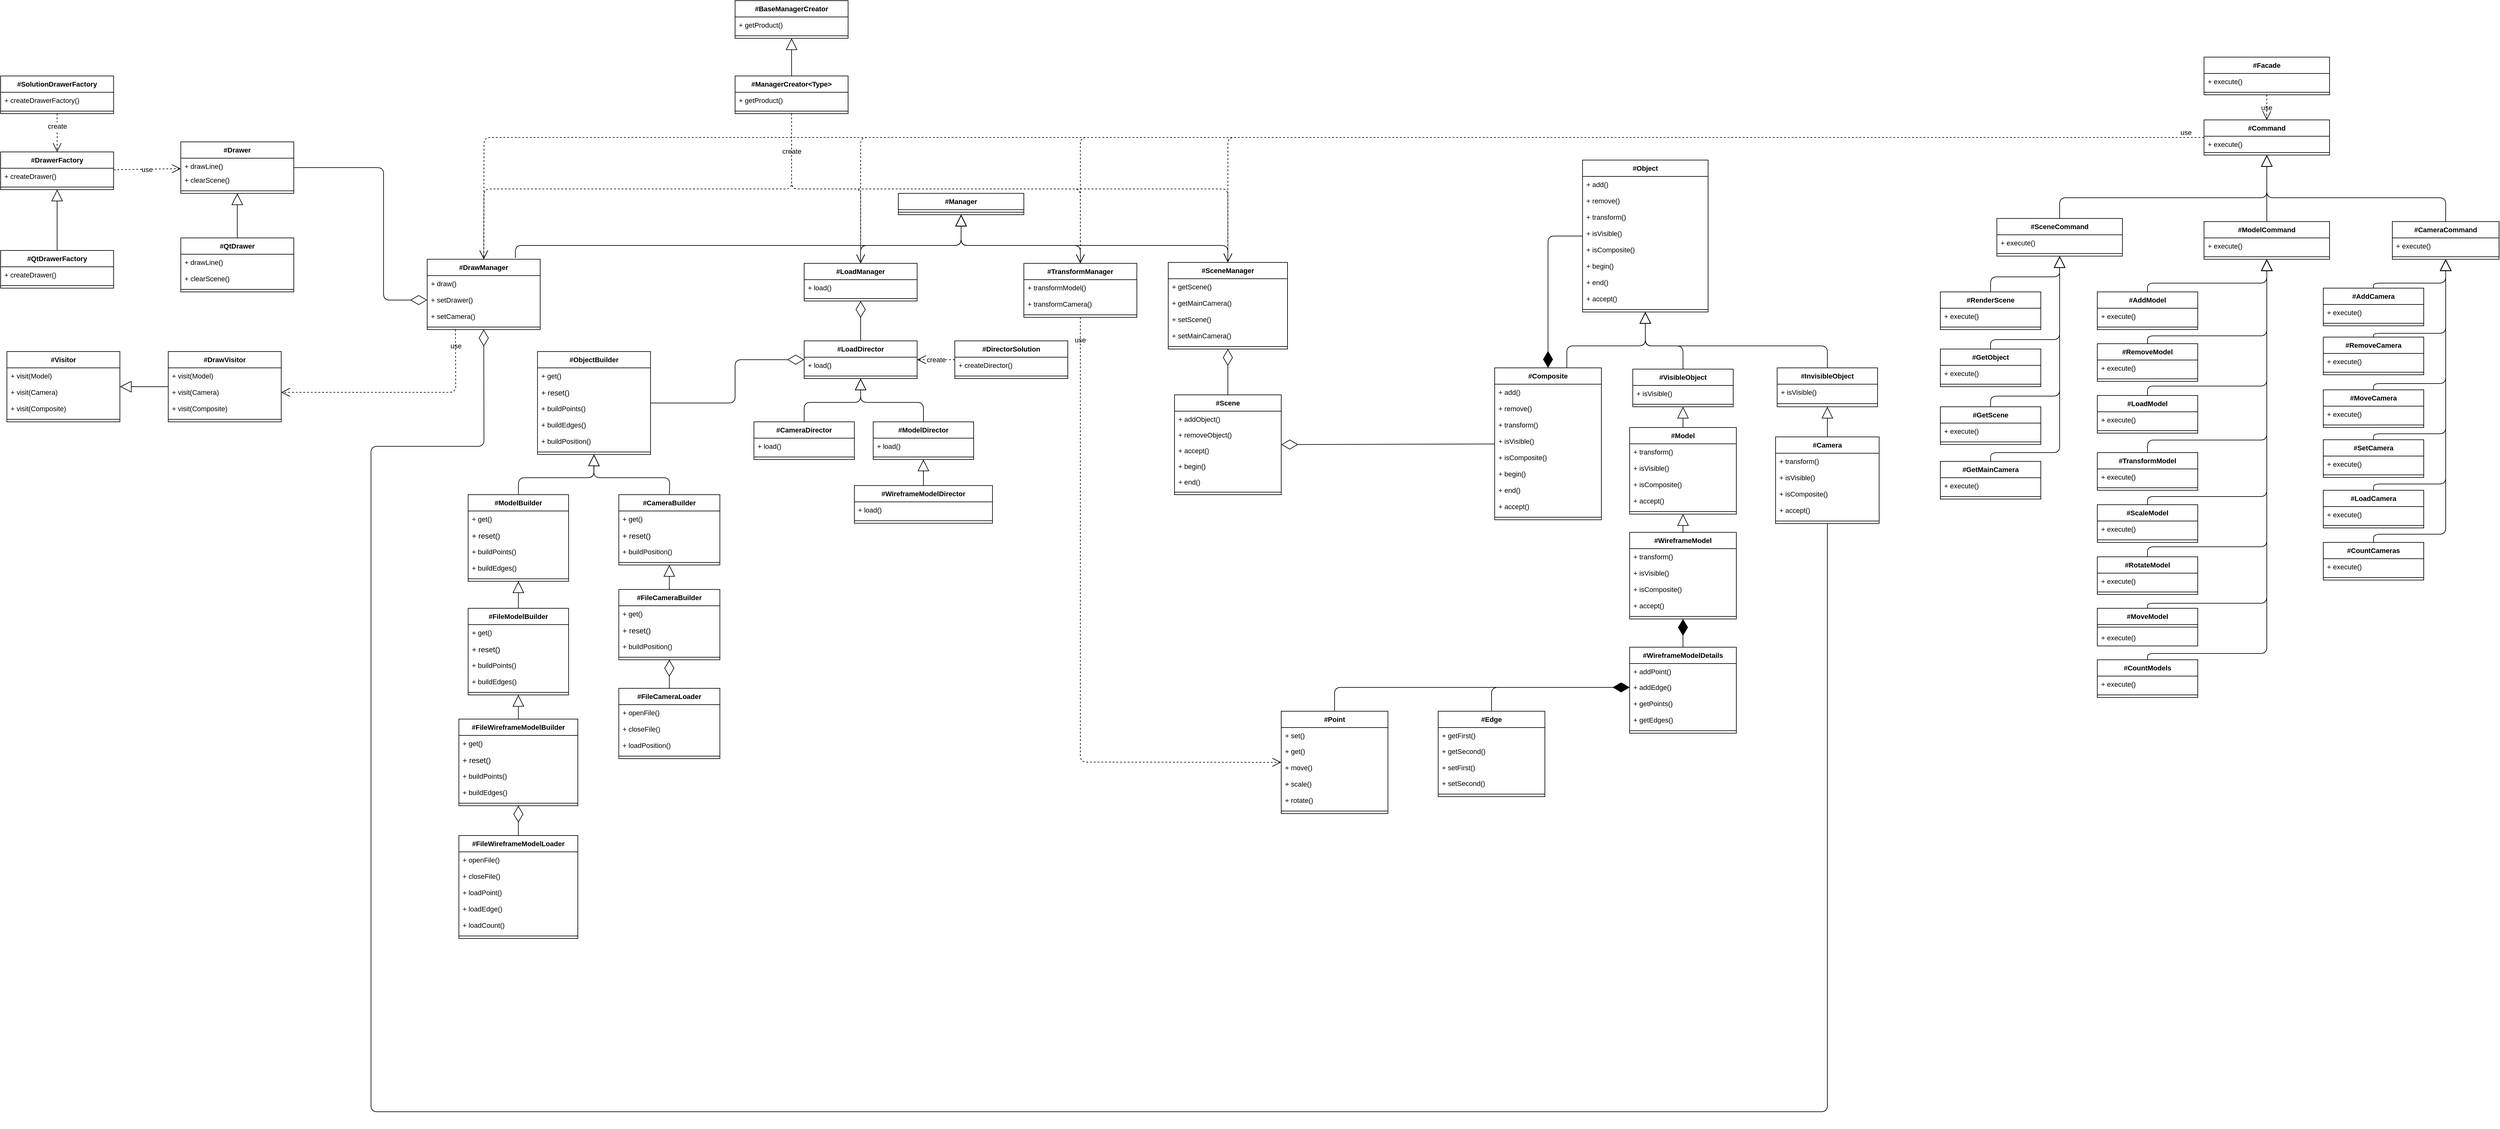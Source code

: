 <mxfile>
    <diagram id="C5RBs43oDa-KdzZeNtuy" name="Page-1">
        <mxGraphModel dx="3520" dy="1622" grid="1" gridSize="10" guides="1" tooltips="1" connect="1" arrows="1" fold="1" page="1" pageScale="1" pageWidth="827" pageHeight="1169" math="0" shadow="0">
            <root>
                <mxCell id="WIyWlLk6GJQsqaUBKTNV-0"/>
                <mxCell id="WIyWlLk6GJQsqaUBKTNV-1" parent="WIyWlLk6GJQsqaUBKTNV-0"/>
                <mxCell id="azlppYUXoeEwFjGobMXN-0" value="#Object&#10;" style="swimlane;fontStyle=1;align=center;verticalAlign=top;childLayout=stackLayout;horizontal=1;startSize=26;horizontalStack=0;resizeParent=1;resizeParentMax=0;resizeLast=0;collapsible=1;marginBottom=0;direction=east;fontSize=11;labelBorderColor=none;labelBackgroundColor=none;fontFamily=Helvetica;" parent="WIyWlLk6GJQsqaUBKTNV-1" vertex="1">
                    <mxGeometry x="90" y="144" width="200" height="242" as="geometry"/>
                </mxCell>
                <mxCell id="azlppYUXoeEwFjGobMXN-36" value="+ add()" style="text;strokeColor=none;fillColor=none;align=left;verticalAlign=top;spacingLeft=4;spacingRight=4;overflow=hidden;rotatable=0;points=[[0,0.5],[1,0.5]];portConstraint=eastwest;fontSize=11;labelBorderColor=none;labelBackgroundColor=none;fontFamily=Helvetica;" parent="azlppYUXoeEwFjGobMXN-0" vertex="1">
                    <mxGeometry y="26" width="200" height="26" as="geometry"/>
                </mxCell>
                <mxCell id="azlppYUXoeEwFjGobMXN-9" value="+ remove()" style="text;strokeColor=none;fillColor=none;align=left;verticalAlign=top;spacingLeft=4;spacingRight=4;overflow=hidden;rotatable=0;points=[[0,0.5],[1,0.5]];portConstraint=eastwest;fontSize=11;labelBorderColor=none;labelBackgroundColor=none;fontFamily=Helvetica;" parent="azlppYUXoeEwFjGobMXN-0" vertex="1">
                    <mxGeometry y="52" width="200" height="26" as="geometry"/>
                </mxCell>
                <mxCell id="azlppYUXoeEwFjGobMXN-13" value="+ transform()" style="text;strokeColor=none;fillColor=none;align=left;verticalAlign=top;spacingLeft=4;spacingRight=4;overflow=hidden;rotatable=0;points=[[0,0.5],[1,0.5]];portConstraint=eastwest;fontSize=11;labelBorderColor=none;labelBackgroundColor=none;fontFamily=Helvetica;" parent="azlppYUXoeEwFjGobMXN-0" vertex="1">
                    <mxGeometry y="78" width="200" height="26" as="geometry"/>
                </mxCell>
                <mxCell id="azlppYUXoeEwFjGobMXN-11" value="+ isVisible()" style="text;strokeColor=none;fillColor=none;align=left;verticalAlign=top;spacingLeft=4;spacingRight=4;overflow=hidden;rotatable=0;points=[[0,0.5],[1,0.5]];portConstraint=eastwest;fontSize=11;labelBorderColor=none;labelBackgroundColor=none;fontFamily=Helvetica;" parent="azlppYUXoeEwFjGobMXN-0" vertex="1">
                    <mxGeometry y="104" width="200" height="26" as="geometry"/>
                </mxCell>
                <mxCell id="azlppYUXoeEwFjGobMXN-12" value="+ isComposite()" style="text;strokeColor=none;fillColor=none;align=left;verticalAlign=top;spacingLeft=4;spacingRight=4;overflow=hidden;rotatable=0;points=[[0,0.5],[1,0.5]];portConstraint=eastwest;fontSize=11;labelBorderColor=none;labelBackgroundColor=none;fontFamily=Helvetica;" parent="azlppYUXoeEwFjGobMXN-0" vertex="1">
                    <mxGeometry y="130" width="200" height="26" as="geometry"/>
                </mxCell>
                <mxCell id="azlppYUXoeEwFjGobMXN-14" value="+ begin()" style="text;strokeColor=none;fillColor=none;align=left;verticalAlign=top;spacingLeft=4;spacingRight=4;overflow=hidden;rotatable=0;points=[[0,0.5],[1,0.5]];portConstraint=eastwest;fontSize=11;labelBorderColor=none;labelBackgroundColor=none;fontFamily=Helvetica;" parent="azlppYUXoeEwFjGobMXN-0" vertex="1">
                    <mxGeometry y="156" width="200" height="26" as="geometry"/>
                </mxCell>
                <mxCell id="azlppYUXoeEwFjGobMXN-35" value="+ end()" style="text;strokeColor=none;fillColor=none;align=left;verticalAlign=top;spacingLeft=4;spacingRight=4;overflow=hidden;rotatable=0;points=[[0,0.5],[1,0.5]];portConstraint=eastwest;fontSize=11;labelBorderColor=none;labelBackgroundColor=none;fontFamily=Helvetica;" parent="azlppYUXoeEwFjGobMXN-0" vertex="1">
                    <mxGeometry y="182" width="200" height="26" as="geometry"/>
                </mxCell>
                <mxCell id="azlppYUXoeEwFjGobMXN-34" value="+ accept()" style="text;strokeColor=none;fillColor=none;align=left;verticalAlign=top;spacingLeft=4;spacingRight=4;overflow=hidden;rotatable=0;points=[[0,0.5],[1,0.5]];portConstraint=eastwest;fontSize=11;labelBorderColor=none;labelBackgroundColor=none;fontFamily=Helvetica;" parent="azlppYUXoeEwFjGobMXN-0" vertex="1">
                    <mxGeometry y="208" width="200" height="26" as="geometry"/>
                </mxCell>
                <mxCell id="azlppYUXoeEwFjGobMXN-2" value="" style="line;strokeWidth=1;fillColor=none;align=left;verticalAlign=middle;spacingTop=-1;spacingLeft=3;spacingRight=3;rotatable=0;labelPosition=right;points=[];portConstraint=eastwest;fontSize=11;labelBorderColor=none;labelBackgroundColor=none;fontFamily=Helvetica;" parent="azlppYUXoeEwFjGobMXN-0" vertex="1">
                    <mxGeometry y="234" width="200" height="8" as="geometry"/>
                </mxCell>
                <mxCell id="azlppYUXoeEwFjGobMXN-526" value="" style="edgeStyle=none;orthogonalLoop=1;jettySize=auto;exitX=0.5;exitY=0;exitDx=0;exitDy=0;endArrow=block;endFill=0;endSize=16;entryX=0.5;entryY=1;entryDx=0;entryDy=0;fontSize=11;labelBorderColor=none;labelBackgroundColor=none;fontFamily=Helvetica;" parent="WIyWlLk6GJQsqaUBKTNV-1" source="azlppYUXoeEwFjGobMXN-4" target="azlppYUXoeEwFjGobMXN-0" edge="1">
                    <mxGeometry relative="1" as="geometry">
                        <mxPoint x="50" y="280" as="targetPoint"/>
                        <Array as="points">
                            <mxPoint x="480" y="440"/>
                            <mxPoint x="190" y="440"/>
                        </Array>
                    </mxGeometry>
                </mxCell>
                <mxCell id="azlppYUXoeEwFjGobMXN-4" value="#InvisibleObject&#10;" style="swimlane;fontStyle=1;align=center;verticalAlign=top;childLayout=stackLayout;horizontal=1;startSize=26;horizontalStack=0;resizeParent=1;resizeParentMax=0;resizeLast=0;collapsible=1;marginBottom=0;fontSize=11;labelBorderColor=none;labelBackgroundColor=none;fontFamily=Helvetica;" parent="WIyWlLk6GJQsqaUBKTNV-1" vertex="1">
                    <mxGeometry x="400" y="475" width="160" height="62" as="geometry"/>
                </mxCell>
                <mxCell id="azlppYUXoeEwFjGobMXN-6" value="+ isVisible()" style="text;strokeColor=none;fillColor=none;align=left;verticalAlign=top;spacingLeft=4;spacingRight=4;overflow=hidden;rotatable=0;points=[[0,0.5],[1,0.5]];portConstraint=eastwest;fontSize=11;labelBorderColor=none;labelBackgroundColor=none;fontFamily=Helvetica;" parent="azlppYUXoeEwFjGobMXN-4" vertex="1">
                    <mxGeometry y="26" width="160" height="26" as="geometry"/>
                </mxCell>
                <mxCell id="azlppYUXoeEwFjGobMXN-5" value="" style="line;strokeWidth=1;fillColor=none;align=left;verticalAlign=middle;spacingTop=-1;spacingLeft=3;spacingRight=3;rotatable=0;labelPosition=right;points=[];portConstraint=eastwest;fontSize=11;labelBorderColor=none;labelBackgroundColor=none;fontFamily=Helvetica;" parent="azlppYUXoeEwFjGobMXN-4" vertex="1">
                    <mxGeometry y="52" width="160" height="10" as="geometry"/>
                </mxCell>
                <mxCell id="azlppYUXoeEwFjGobMXN-528" value="" style="edgeStyle=none;orthogonalLoop=1;jettySize=auto;exitX=0.5;exitY=0;exitDx=0;exitDy=0;entryX=0.5;entryY=1;entryDx=0;entryDy=0;endArrow=block;endFill=0;endSize=16;fontSize=11;labelBorderColor=none;labelBackgroundColor=none;fontFamily=Helvetica;" parent="WIyWlLk6GJQsqaUBKTNV-1" source="azlppYUXoeEwFjGobMXN-15" target="azlppYUXoeEwFjGobMXN-0" edge="1">
                    <mxGeometry relative="1" as="geometry">
                        <Array as="points">
                            <mxPoint x="250" y="440"/>
                            <mxPoint x="190" y="440"/>
                        </Array>
                    </mxGeometry>
                </mxCell>
                <mxCell id="azlppYUXoeEwFjGobMXN-15" value="#VisibleObject&#10;" style="swimlane;fontStyle=1;align=center;verticalAlign=top;childLayout=stackLayout;horizontal=1;startSize=26;horizontalStack=0;resizeParent=1;resizeParentMax=0;resizeLast=0;collapsible=1;marginBottom=0;fontSize=11;labelBorderColor=none;labelBackgroundColor=none;fontFamily=Helvetica;" parent="WIyWlLk6GJQsqaUBKTNV-1" vertex="1">
                    <mxGeometry x="170" y="477" width="160" height="60" as="geometry"/>
                </mxCell>
                <mxCell id="azlppYUXoeEwFjGobMXN-17" value="+ isVisible()" style="text;strokeColor=none;fillColor=none;align=left;verticalAlign=top;spacingLeft=4;spacingRight=4;overflow=hidden;rotatable=0;points=[[0,0.5],[1,0.5]];portConstraint=eastwest;fontSize=11;labelBorderColor=none;labelBackgroundColor=none;fontFamily=Helvetica;" parent="azlppYUXoeEwFjGobMXN-15" vertex="1">
                    <mxGeometry y="26" width="160" height="26" as="geometry"/>
                </mxCell>
                <mxCell id="azlppYUXoeEwFjGobMXN-16" value="" style="line;strokeWidth=1;fillColor=none;align=left;verticalAlign=middle;spacingTop=-1;spacingLeft=3;spacingRight=3;rotatable=0;labelPosition=right;points=[];portConstraint=eastwest;fontSize=11;labelBorderColor=none;labelBackgroundColor=none;fontFamily=Helvetica;" parent="azlppYUXoeEwFjGobMXN-15" vertex="1">
                    <mxGeometry y="52" width="160" height="8" as="geometry"/>
                </mxCell>
                <mxCell id="azlppYUXoeEwFjGobMXN-527" value="" style="edgeStyle=none;orthogonalLoop=1;jettySize=auto;endArrow=block;endFill=0;endSize=16;entryX=0.5;entryY=1;entryDx=0;entryDy=0;fontSize=11;labelBorderColor=none;labelBackgroundColor=none;fontFamily=Helvetica;exitX=0.676;exitY=-0.001;exitDx=0;exitDy=0;exitPerimeter=0;" parent="WIyWlLk6GJQsqaUBKTNV-1" source="azlppYUXoeEwFjGobMXN-24" target="azlppYUXoeEwFjGobMXN-0" edge="1">
                    <mxGeometry relative="1" as="geometry">
                        <mxPoint x="40" y="260" as="targetPoint"/>
                        <Array as="points">
                            <mxPoint x="65" y="440"/>
                            <mxPoint x="190" y="440"/>
                        </Array>
                    </mxGeometry>
                </mxCell>
                <mxCell id="azlppYUXoeEwFjGobMXN-24" value="#Composite" style="swimlane;fontStyle=1;align=center;verticalAlign=top;childLayout=stackLayout;horizontal=1;startSize=26;horizontalStack=0;resizeParent=1;resizeParentMax=0;resizeLast=0;collapsible=1;marginBottom=0;direction=east;fontSize=11;labelBorderColor=none;labelBackgroundColor=none;fontFamily=Helvetica;" parent="WIyWlLk6GJQsqaUBKTNV-1" vertex="1">
                    <mxGeometry x="-50" y="475" width="170" height="242" as="geometry"/>
                </mxCell>
                <mxCell id="azlppYUXoeEwFjGobMXN-26" value="+ add()" style="text;strokeColor=none;fillColor=none;align=left;verticalAlign=top;spacingLeft=4;spacingRight=4;overflow=hidden;rotatable=0;points=[[0,0.5],[1,0.5]];portConstraint=eastwest;fontSize=11;labelBorderColor=none;labelBackgroundColor=none;fontFamily=Helvetica;" parent="azlppYUXoeEwFjGobMXN-24" vertex="1">
                    <mxGeometry y="26" width="170" height="26" as="geometry"/>
                </mxCell>
                <mxCell id="azlppYUXoeEwFjGobMXN-27" value="+ remove()" style="text;strokeColor=none;fillColor=none;align=left;verticalAlign=top;spacingLeft=4;spacingRight=4;overflow=hidden;rotatable=0;points=[[0,0.5],[1,0.5]];portConstraint=eastwest;fontSize=11;labelBorderColor=none;labelBackgroundColor=none;fontFamily=Helvetica;" parent="azlppYUXoeEwFjGobMXN-24" vertex="1">
                    <mxGeometry y="52" width="170" height="26" as="geometry"/>
                </mxCell>
                <mxCell id="azlppYUXoeEwFjGobMXN-30" value="+ transform()" style="text;strokeColor=none;fillColor=none;align=left;verticalAlign=top;spacingLeft=4;spacingRight=4;overflow=hidden;rotatable=0;points=[[0,0.5],[1,0.5]];portConstraint=eastwest;fontSize=11;labelBorderColor=none;labelBackgroundColor=none;fontFamily=Helvetica;" parent="azlppYUXoeEwFjGobMXN-24" vertex="1">
                    <mxGeometry y="78" width="170" height="26" as="geometry"/>
                </mxCell>
                <mxCell id="azlppYUXoeEwFjGobMXN-28" value="+ isVisible()" style="text;strokeColor=none;fillColor=none;align=left;verticalAlign=top;spacingLeft=4;spacingRight=4;overflow=hidden;rotatable=0;points=[[0,0.5],[1,0.5]];portConstraint=eastwest;fontSize=11;labelBorderColor=none;labelBackgroundColor=none;fontFamily=Helvetica;" parent="azlppYUXoeEwFjGobMXN-24" vertex="1">
                    <mxGeometry y="104" width="170" height="26" as="geometry"/>
                </mxCell>
                <mxCell id="azlppYUXoeEwFjGobMXN-29" value="+ isComposite()" style="text;strokeColor=none;fillColor=none;align=left;verticalAlign=top;spacingLeft=4;spacingRight=4;overflow=hidden;rotatable=0;points=[[0,0.5],[1,0.5]];portConstraint=eastwest;fontSize=11;labelBorderColor=none;labelBackgroundColor=none;fontFamily=Helvetica;" parent="azlppYUXoeEwFjGobMXN-24" vertex="1">
                    <mxGeometry y="130" width="170" height="26" as="geometry"/>
                </mxCell>
                <mxCell id="azlppYUXoeEwFjGobMXN-32" value="+ begin()" style="text;strokeColor=none;fillColor=none;align=left;verticalAlign=top;spacingLeft=4;spacingRight=4;overflow=hidden;rotatable=0;points=[[0,0.5],[1,0.5]];portConstraint=eastwest;fontSize=11;labelBorderColor=none;labelBackgroundColor=none;fontFamily=Helvetica;" parent="azlppYUXoeEwFjGobMXN-24" vertex="1">
                    <mxGeometry y="156" width="170" height="26" as="geometry"/>
                </mxCell>
                <mxCell id="azlppYUXoeEwFjGobMXN-33" value="+ end()" style="text;strokeColor=none;fillColor=none;align=left;verticalAlign=top;spacingLeft=4;spacingRight=4;overflow=hidden;rotatable=0;points=[[0,0.5],[1,0.5]];portConstraint=eastwest;fontSize=11;labelBorderColor=none;labelBackgroundColor=none;fontFamily=Helvetica;" parent="azlppYUXoeEwFjGobMXN-24" vertex="1">
                    <mxGeometry y="182" width="170" height="26" as="geometry"/>
                </mxCell>
                <mxCell id="azlppYUXoeEwFjGobMXN-31" value="+ accept()" style="text;strokeColor=none;fillColor=none;align=left;verticalAlign=top;spacingLeft=4;spacingRight=4;overflow=hidden;rotatable=0;points=[[0,0.5],[1,0.5]];portConstraint=eastwest;fontSize=11;labelBorderColor=none;labelBackgroundColor=none;fontFamily=Helvetica;" parent="azlppYUXoeEwFjGobMXN-24" vertex="1">
                    <mxGeometry y="208" width="170" height="26" as="geometry"/>
                </mxCell>
                <mxCell id="azlppYUXoeEwFjGobMXN-25" value="" style="line;strokeWidth=1;fillColor=none;align=left;verticalAlign=middle;spacingTop=-1;spacingLeft=3;spacingRight=3;rotatable=0;labelPosition=right;points=[];portConstraint=eastwest;fontSize=11;labelBorderColor=none;labelBackgroundColor=none;fontFamily=Helvetica;" parent="azlppYUXoeEwFjGobMXN-24" vertex="1">
                    <mxGeometry y="234" width="170" height="8" as="geometry"/>
                </mxCell>
                <mxCell id="azlppYUXoeEwFjGobMXN-530" value="" style="edgeStyle=none;orthogonalLoop=1;jettySize=auto;exitX=0.5;exitY=0;exitDx=0;exitDy=0;entryX=0.5;entryY=1;entryDx=0;entryDy=0;endArrow=block;endFill=0;endSize=16;fontSize=11;labelBorderColor=none;labelBackgroundColor=none;fontFamily=Helvetica;" parent="WIyWlLk6GJQsqaUBKTNV-1" source="azlppYUXoeEwFjGobMXN-37" target="azlppYUXoeEwFjGobMXN-4" edge="1">
                    <mxGeometry relative="1" as="geometry"/>
                </mxCell>
                <mxCell id="azlppYUXoeEwFjGobMXN-37" value="#Camera" style="swimlane;fontStyle=1;align=center;verticalAlign=top;childLayout=stackLayout;horizontal=1;startSize=26;horizontalStack=0;resizeParent=1;resizeParentMax=0;resizeLast=0;collapsible=1;marginBottom=0;direction=east;fontSize=11;labelBorderColor=none;labelBackgroundColor=none;fontFamily=Helvetica;" parent="WIyWlLk6GJQsqaUBKTNV-1" vertex="1">
                    <mxGeometry x="397.5" y="585" width="165" height="138" as="geometry"/>
                </mxCell>
                <mxCell id="azlppYUXoeEwFjGobMXN-41" value="+ transform()" style="text;strokeColor=none;fillColor=none;align=left;verticalAlign=top;spacingLeft=4;spacingRight=4;overflow=hidden;rotatable=0;points=[[0,0.5],[1,0.5]];portConstraint=eastwest;fontSize=11;labelBorderColor=none;labelBackgroundColor=none;fontFamily=Helvetica;" parent="azlppYUXoeEwFjGobMXN-37" vertex="1">
                    <mxGeometry y="26" width="165" height="26" as="geometry"/>
                </mxCell>
                <mxCell id="azlppYUXoeEwFjGobMXN-42" value="+ isVisible()" style="text;strokeColor=none;fillColor=none;align=left;verticalAlign=top;spacingLeft=4;spacingRight=4;overflow=hidden;rotatable=0;points=[[0,0.5],[1,0.5]];portConstraint=eastwest;fontSize=11;labelBorderColor=none;labelBackgroundColor=none;fontFamily=Helvetica;" parent="azlppYUXoeEwFjGobMXN-37" vertex="1">
                    <mxGeometry y="52" width="165" height="26" as="geometry"/>
                </mxCell>
                <mxCell id="azlppYUXoeEwFjGobMXN-43" value="+ isComposite()" style="text;strokeColor=none;fillColor=none;align=left;verticalAlign=top;spacingLeft=4;spacingRight=4;overflow=hidden;rotatable=0;points=[[0,0.5],[1,0.5]];portConstraint=eastwest;fontSize=11;labelBorderColor=none;labelBackgroundColor=none;fontFamily=Helvetica;" parent="azlppYUXoeEwFjGobMXN-37" vertex="1">
                    <mxGeometry y="78" width="165" height="26" as="geometry"/>
                </mxCell>
                <mxCell id="azlppYUXoeEwFjGobMXN-46" value="+ accept()" style="text;strokeColor=none;fillColor=none;align=left;verticalAlign=top;spacingLeft=4;spacingRight=4;overflow=hidden;rotatable=0;points=[[0,0.5],[1,0.5]];portConstraint=eastwest;fontSize=11;labelBorderColor=none;labelBackgroundColor=none;fontFamily=Helvetica;" parent="azlppYUXoeEwFjGobMXN-37" vertex="1">
                    <mxGeometry y="104" width="165" height="26" as="geometry"/>
                </mxCell>
                <mxCell id="azlppYUXoeEwFjGobMXN-38" value="" style="line;strokeWidth=1;fillColor=none;align=left;verticalAlign=middle;spacingTop=-1;spacingLeft=3;spacingRight=3;rotatable=0;labelPosition=right;points=[];portConstraint=eastwest;fontSize=11;labelBorderColor=none;labelBackgroundColor=none;fontFamily=Helvetica;" parent="azlppYUXoeEwFjGobMXN-37" vertex="1">
                    <mxGeometry y="130" width="165" height="8" as="geometry"/>
                </mxCell>
                <mxCell id="azlppYUXoeEwFjGobMXN-531" value="" style="edgeStyle=none;orthogonalLoop=1;jettySize=auto;exitX=0.5;exitY=0;exitDx=0;exitDy=0;entryX=0.5;entryY=1;entryDx=0;entryDy=0;endArrow=block;endFill=0;endSize=16;fontSize=11;labelBorderColor=none;labelBackgroundColor=none;fontFamily=Helvetica;" parent="WIyWlLk6GJQsqaUBKTNV-1" source="azlppYUXoeEwFjGobMXN-47" target="azlppYUXoeEwFjGobMXN-15" edge="1">
                    <mxGeometry relative="1" as="geometry"/>
                </mxCell>
                <mxCell id="azlppYUXoeEwFjGobMXN-47" value="#Model&#10;" style="swimlane;fontStyle=1;align=center;verticalAlign=top;childLayout=stackLayout;horizontal=1;startSize=26;horizontalStack=0;resizeParent=1;resizeParentMax=0;resizeLast=0;collapsible=1;marginBottom=0;direction=east;fontSize=11;labelBorderColor=none;labelBackgroundColor=none;fontFamily=Helvetica;" parent="WIyWlLk6GJQsqaUBKTNV-1" vertex="1">
                    <mxGeometry x="165" y="570" width="170" height="138" as="geometry"/>
                </mxCell>
                <mxCell id="azlppYUXoeEwFjGobMXN-49" value="+ transform()" style="text;strokeColor=none;fillColor=none;align=left;verticalAlign=top;spacingLeft=4;spacingRight=4;overflow=hidden;rotatable=0;points=[[0,0.5],[1,0.5]];portConstraint=eastwest;fontSize=11;labelBorderColor=none;labelBackgroundColor=none;fontFamily=Helvetica;" parent="azlppYUXoeEwFjGobMXN-47" vertex="1">
                    <mxGeometry y="26" width="170" height="26" as="geometry"/>
                </mxCell>
                <mxCell id="azlppYUXoeEwFjGobMXN-50" value="+ isVisible()" style="text;strokeColor=none;fillColor=none;align=left;verticalAlign=top;spacingLeft=4;spacingRight=4;overflow=hidden;rotatable=0;points=[[0,0.5],[1,0.5]];portConstraint=eastwest;fontSize=11;labelBorderColor=none;labelBackgroundColor=none;fontFamily=Helvetica;" parent="azlppYUXoeEwFjGobMXN-47" vertex="1">
                    <mxGeometry y="52" width="170" height="26" as="geometry"/>
                </mxCell>
                <mxCell id="azlppYUXoeEwFjGobMXN-51" value="+ isComposite()" style="text;strokeColor=none;fillColor=none;align=left;verticalAlign=top;spacingLeft=4;spacingRight=4;overflow=hidden;rotatable=0;points=[[0,0.5],[1,0.5]];portConstraint=eastwest;fontSize=11;labelBorderColor=none;labelBackgroundColor=none;fontFamily=Helvetica;" parent="azlppYUXoeEwFjGobMXN-47" vertex="1">
                    <mxGeometry y="78" width="170" height="26" as="geometry"/>
                </mxCell>
                <mxCell id="azlppYUXoeEwFjGobMXN-52" value="+ accept()" style="text;strokeColor=none;fillColor=none;align=left;verticalAlign=top;spacingLeft=4;spacingRight=4;overflow=hidden;rotatable=0;points=[[0,0.5],[1,0.5]];portConstraint=eastwest;fontSize=11;labelBorderColor=none;labelBackgroundColor=none;fontFamily=Helvetica;" parent="azlppYUXoeEwFjGobMXN-47" vertex="1">
                    <mxGeometry y="104" width="170" height="26" as="geometry"/>
                </mxCell>
                <mxCell id="azlppYUXoeEwFjGobMXN-48" value="" style="line;strokeWidth=1;fillColor=none;align=left;verticalAlign=middle;spacingTop=-1;spacingLeft=3;spacingRight=3;rotatable=0;labelPosition=right;points=[];portConstraint=eastwest;fontSize=11;labelBorderColor=none;labelBackgroundColor=none;fontFamily=Helvetica;" parent="azlppYUXoeEwFjGobMXN-47" vertex="1">
                    <mxGeometry y="130" width="170" height="8" as="geometry"/>
                </mxCell>
                <object label="#Scene" id="azlppYUXoeEwFjGobMXN-53">
                    <mxCell style="swimlane;fontStyle=1;align=center;verticalAlign=top;childLayout=stackLayout;horizontal=1;startSize=26;horizontalStack=0;resizeParent=1;resizeParentMax=0;resizeLast=0;collapsible=1;marginBottom=0;direction=east;fontSize=11;labelBorderColor=none;labelBackgroundColor=none;fontFamily=Helvetica;" parent="WIyWlLk6GJQsqaUBKTNV-1" vertex="1">
                        <mxGeometry x="-560" y="518" width="170" height="159" as="geometry"/>
                    </mxCell>
                </object>
                <mxCell id="azlppYUXoeEwFjGobMXN-55" value="+ addObject()" style="text;strokeColor=none;fillColor=none;align=left;verticalAlign=top;spacingLeft=4;spacingRight=4;overflow=hidden;rotatable=0;points=[[0,0.5],[1,0.5]];portConstraint=eastwest;fontSize=11;labelBorderColor=none;labelBackgroundColor=none;fontFamily=Helvetica;" parent="azlppYUXoeEwFjGobMXN-53" vertex="1">
                    <mxGeometry y="26" width="170" height="25" as="geometry"/>
                </mxCell>
                <mxCell id="azlppYUXoeEwFjGobMXN-64" value="+ removeObject()" style="text;strokeColor=none;fillColor=none;align=left;verticalAlign=top;spacingLeft=4;spacingRight=4;overflow=hidden;rotatable=0;points=[[0,0.5],[1,0.5]];portConstraint=eastwest;fontSize=11;labelBorderColor=none;labelBackgroundColor=none;fontFamily=Helvetica;" parent="azlppYUXoeEwFjGobMXN-53" vertex="1">
                    <mxGeometry y="51" width="170" height="25" as="geometry"/>
                </mxCell>
                <mxCell id="EAwsqgr4vLvgviXjCqP6-102" value="+ accept()" style="text;strokeColor=none;fillColor=none;align=left;verticalAlign=top;spacingLeft=4;spacingRight=4;overflow=hidden;rotatable=0;points=[[0,0.5],[1,0.5]];portConstraint=eastwest;fontSize=11;labelBorderColor=none;labelBackgroundColor=none;fontFamily=Helvetica;" parent="azlppYUXoeEwFjGobMXN-53" vertex="1">
                    <mxGeometry y="76" width="170" height="25" as="geometry"/>
                </mxCell>
                <mxCell id="EAwsqgr4vLvgviXjCqP6-93" value="+ begin()" style="text;strokeColor=none;fillColor=none;align=left;verticalAlign=top;spacingLeft=4;spacingRight=4;overflow=hidden;rotatable=0;points=[[0,0.5],[1,0.5]];portConstraint=eastwest;fontSize=11;labelBorderColor=none;labelBackgroundColor=none;fontFamily=Helvetica;" parent="azlppYUXoeEwFjGobMXN-53" vertex="1">
                    <mxGeometry y="101" width="170" height="25" as="geometry"/>
                </mxCell>
                <mxCell id="EAwsqgr4vLvgviXjCqP6-94" value="+ end()" style="text;strokeColor=none;fillColor=none;align=left;verticalAlign=top;spacingLeft=4;spacingRight=4;overflow=hidden;rotatable=0;points=[[0,0.5],[1,0.5]];portConstraint=eastwest;fontSize=11;labelBorderColor=none;labelBackgroundColor=none;fontFamily=Helvetica;" parent="azlppYUXoeEwFjGobMXN-53" vertex="1">
                    <mxGeometry y="126" width="170" height="25" as="geometry"/>
                </mxCell>
                <mxCell id="azlppYUXoeEwFjGobMXN-54" value="" style="line;strokeWidth=1;fillColor=none;align=left;verticalAlign=middle;spacingTop=-1;spacingLeft=3;spacingRight=3;rotatable=0;labelPosition=right;points=[];portConstraint=eastwest;fontSize=11;labelBorderColor=none;labelBackgroundColor=none;fontFamily=Helvetica;" parent="azlppYUXoeEwFjGobMXN-53" vertex="1">
                    <mxGeometry y="151" width="170" height="8" as="geometry"/>
                </mxCell>
                <mxCell id="azlppYUXoeEwFjGobMXN-532" value="#WireframeModelDetails&#10;" style="swimlane;fontStyle=1;align=center;verticalAlign=top;childLayout=stackLayout;horizontal=1;startSize=26;horizontalStack=0;resizeParent=1;resizeParentMax=0;resizeLast=0;collapsible=1;marginBottom=0;direction=east;fontSize=11;labelBorderColor=none;labelBackgroundColor=none;fontFamily=Helvetica;" parent="WIyWlLk6GJQsqaUBKTNV-1" vertex="1">
                    <mxGeometry x="165" y="920" width="170" height="137" as="geometry"/>
                </mxCell>
                <mxCell id="azlppYUXoeEwFjGobMXN-533" value="+ addPoint()" style="text;strokeColor=none;fillColor=none;align=left;verticalAlign=top;spacingLeft=4;spacingRight=4;overflow=hidden;rotatable=0;points=[[0,0.5],[1,0.5]];portConstraint=eastwest;fontSize=11;labelBorderColor=none;labelBackgroundColor=none;fontFamily=Helvetica;" parent="azlppYUXoeEwFjGobMXN-532" vertex="1">
                    <mxGeometry y="26" width="170" height="25" as="geometry"/>
                </mxCell>
                <mxCell id="azlppYUXoeEwFjGobMXN-534" value="+ addEdge()" style="text;strokeColor=none;fillColor=none;align=left;verticalAlign=top;spacingLeft=4;spacingRight=4;overflow=hidden;rotatable=0;points=[[0,0.5],[1,0.5]];portConstraint=eastwest;fontSize=11;labelBorderColor=none;labelBackgroundColor=none;fontFamily=Helvetica;" parent="azlppYUXoeEwFjGobMXN-532" vertex="1">
                    <mxGeometry y="51" width="170" height="26" as="geometry"/>
                </mxCell>
                <mxCell id="azlppYUXoeEwFjGobMXN-535" value="+ getPoints()" style="text;strokeColor=none;fillColor=none;align=left;verticalAlign=top;spacingLeft=4;spacingRight=4;overflow=hidden;rotatable=0;points=[[0,0.5],[1,0.5]];portConstraint=eastwest;fontSize=11;labelBorderColor=none;labelBackgroundColor=none;fontFamily=Helvetica;" parent="azlppYUXoeEwFjGobMXN-532" vertex="1">
                    <mxGeometry y="77" width="170" height="26" as="geometry"/>
                </mxCell>
                <mxCell id="azlppYUXoeEwFjGobMXN-536" value="+ getEdges()" style="text;strokeColor=none;fillColor=none;align=left;verticalAlign=top;spacingLeft=4;spacingRight=4;overflow=hidden;rotatable=0;points=[[0,0.5],[1,0.5]];portConstraint=eastwest;fontSize=11;labelBorderColor=none;labelBackgroundColor=none;fontFamily=Helvetica;" parent="azlppYUXoeEwFjGobMXN-532" vertex="1">
                    <mxGeometry y="103" width="170" height="26" as="geometry"/>
                </mxCell>
                <mxCell id="azlppYUXoeEwFjGobMXN-537" value="" style="line;strokeWidth=1;fillColor=none;align=left;verticalAlign=middle;spacingTop=-1;spacingLeft=3;spacingRight=3;rotatable=0;labelPosition=right;points=[];portConstraint=eastwest;fontSize=11;labelBorderColor=none;labelBackgroundColor=none;fontFamily=Helvetica;" parent="azlppYUXoeEwFjGobMXN-532" vertex="1">
                    <mxGeometry y="129" width="170" height="8" as="geometry"/>
                </mxCell>
                <mxCell id="azlppYUXoeEwFjGobMXN-541" value="#Point" style="swimlane;fontStyle=1;align=center;verticalAlign=top;childLayout=stackLayout;horizontal=1;startSize=26;horizontalStack=0;resizeParent=1;resizeParentMax=0;resizeLast=0;collapsible=1;marginBottom=0;direction=east;fontSize=11;labelBorderColor=none;labelBackgroundColor=none;fontFamily=Helvetica;" parent="WIyWlLk6GJQsqaUBKTNV-1" vertex="1">
                    <mxGeometry x="-390" y="1022" width="170" height="163" as="geometry"/>
                </mxCell>
                <mxCell id="azlppYUXoeEwFjGobMXN-542" value="+ set()" style="text;strokeColor=none;fillColor=none;align=left;verticalAlign=top;spacingLeft=4;spacingRight=4;overflow=hidden;rotatable=0;points=[[0,0.5],[1,0.5]];portConstraint=eastwest;fontSize=11;labelBorderColor=none;labelBackgroundColor=none;fontFamily=Helvetica;" parent="azlppYUXoeEwFjGobMXN-541" vertex="1">
                    <mxGeometry y="26" width="170" height="25" as="geometry"/>
                </mxCell>
                <mxCell id="azlppYUXoeEwFjGobMXN-543" value="+ get()" style="text;strokeColor=none;fillColor=none;align=left;verticalAlign=top;spacingLeft=4;spacingRight=4;overflow=hidden;rotatable=0;points=[[0,0.5],[1,0.5]];portConstraint=eastwest;fontSize=11;labelBorderColor=none;labelBackgroundColor=none;fontFamily=Helvetica;" parent="azlppYUXoeEwFjGobMXN-541" vertex="1">
                    <mxGeometry y="51" width="170" height="26" as="geometry"/>
                </mxCell>
                <mxCell id="azlppYUXoeEwFjGobMXN-544" value="+ move()" style="text;strokeColor=none;fillColor=none;align=left;verticalAlign=top;spacingLeft=4;spacingRight=4;overflow=hidden;rotatable=0;points=[[0,0.5],[1,0.5]];portConstraint=eastwest;fontSize=11;labelBorderColor=none;labelBackgroundColor=none;fontFamily=Helvetica;" parent="azlppYUXoeEwFjGobMXN-541" vertex="1">
                    <mxGeometry y="77" width="170" height="26" as="geometry"/>
                </mxCell>
                <mxCell id="azlppYUXoeEwFjGobMXN-545" value="+ scale()" style="text;strokeColor=none;fillColor=none;align=left;verticalAlign=top;spacingLeft=4;spacingRight=4;overflow=hidden;rotatable=0;points=[[0,0.5],[1,0.5]];portConstraint=eastwest;fontSize=11;labelBorderColor=none;labelBackgroundColor=none;fontFamily=Helvetica;" parent="azlppYUXoeEwFjGobMXN-541" vertex="1">
                    <mxGeometry y="103" width="170" height="26" as="geometry"/>
                </mxCell>
                <mxCell id="azlppYUXoeEwFjGobMXN-553" value="+ rotate()" style="text;strokeColor=none;fillColor=none;align=left;verticalAlign=top;spacingLeft=4;spacingRight=4;overflow=hidden;rotatable=0;points=[[0,0.5],[1,0.5]];portConstraint=eastwest;fontSize=11;labelBorderColor=none;labelBackgroundColor=none;fontFamily=Helvetica;" parent="azlppYUXoeEwFjGobMXN-541" vertex="1">
                    <mxGeometry y="129" width="170" height="26" as="geometry"/>
                </mxCell>
                <mxCell id="azlppYUXoeEwFjGobMXN-546" value="" style="line;strokeWidth=1;fillColor=none;align=left;verticalAlign=middle;spacingTop=-1;spacingLeft=3;spacingRight=3;rotatable=0;labelPosition=right;points=[];portConstraint=eastwest;fontSize=11;labelBorderColor=none;labelBackgroundColor=none;fontFamily=Helvetica;" parent="azlppYUXoeEwFjGobMXN-541" vertex="1">
                    <mxGeometry y="155" width="170" height="8" as="geometry"/>
                </mxCell>
                <mxCell id="azlppYUXoeEwFjGobMXN-547" value="#Edge" style="swimlane;fontStyle=1;align=center;verticalAlign=top;childLayout=stackLayout;horizontal=1;startSize=26;horizontalStack=0;resizeParent=1;resizeParentMax=0;resizeLast=0;collapsible=1;marginBottom=0;direction=east;fontSize=11;labelBorderColor=none;labelBackgroundColor=none;fontFamily=Helvetica;" parent="WIyWlLk6GJQsqaUBKTNV-1" vertex="1">
                    <mxGeometry x="-140" y="1022" width="170" height="136" as="geometry"/>
                </mxCell>
                <mxCell id="azlppYUXoeEwFjGobMXN-548" value="+ getFirst()" style="text;strokeColor=none;fillColor=none;align=left;verticalAlign=top;spacingLeft=4;spacingRight=4;overflow=hidden;rotatable=0;points=[[0,0.5],[1,0.5]];portConstraint=eastwest;fontSize=11;labelBorderColor=none;labelBackgroundColor=none;fontFamily=Helvetica;" parent="azlppYUXoeEwFjGobMXN-547" vertex="1">
                    <mxGeometry y="26" width="170" height="25" as="geometry"/>
                </mxCell>
                <mxCell id="azlppYUXoeEwFjGobMXN-549" value="+ getSecond()" style="text;strokeColor=none;fillColor=none;align=left;verticalAlign=top;spacingLeft=4;spacingRight=4;overflow=hidden;rotatable=0;points=[[0,0.5],[1,0.5]];portConstraint=eastwest;fontSize=11;labelBorderColor=none;labelBackgroundColor=none;fontFamily=Helvetica;" parent="azlppYUXoeEwFjGobMXN-547" vertex="1">
                    <mxGeometry y="51" width="170" height="26" as="geometry"/>
                </mxCell>
                <mxCell id="azlppYUXoeEwFjGobMXN-554" value="+ setFirst()" style="text;strokeColor=none;fillColor=none;align=left;verticalAlign=top;spacingLeft=4;spacingRight=4;overflow=hidden;rotatable=0;points=[[0,0.5],[1,0.5]];portConstraint=eastwest;fontSize=11;labelBorderColor=none;labelBackgroundColor=none;fontFamily=Helvetica;" parent="azlppYUXoeEwFjGobMXN-547" vertex="1">
                    <mxGeometry y="77" width="170" height="25" as="geometry"/>
                </mxCell>
                <mxCell id="azlppYUXoeEwFjGobMXN-555" value="+ setSecond()" style="text;strokeColor=none;fillColor=none;align=left;verticalAlign=top;spacingLeft=4;spacingRight=4;overflow=hidden;rotatable=0;points=[[0,0.5],[1,0.5]];portConstraint=eastwest;fontSize=11;labelBorderColor=none;labelBackgroundColor=none;fontFamily=Helvetica;" parent="azlppYUXoeEwFjGobMXN-547" vertex="1">
                    <mxGeometry y="102" width="170" height="26" as="geometry"/>
                </mxCell>
                <mxCell id="azlppYUXoeEwFjGobMXN-552" value="" style="line;strokeWidth=1;fillColor=none;align=left;verticalAlign=middle;spacingTop=-1;spacingLeft=3;spacingRight=3;rotatable=0;labelPosition=right;points=[];portConstraint=eastwest;fontSize=11;labelBorderColor=none;labelBackgroundColor=none;fontFamily=Helvetica;" parent="azlppYUXoeEwFjGobMXN-547" vertex="1">
                    <mxGeometry y="128" width="170" height="8" as="geometry"/>
                </mxCell>
                <mxCell id="azlppYUXoeEwFjGobMXN-565" value="#Facade" style="swimlane;fontStyle=1;align=center;verticalAlign=top;childLayout=stackLayout;horizontal=1;startSize=26;horizontalStack=0;resizeParent=1;resizeParentMax=0;resizeLast=0;collapsible=1;marginBottom=0;direction=east;fontSize=11;labelBorderColor=none;labelBackgroundColor=none;fontFamily=Helvetica;" parent="WIyWlLk6GJQsqaUBKTNV-1" vertex="1">
                    <mxGeometry x="1080" y="-20" width="200" height="60" as="geometry"/>
                </mxCell>
                <mxCell id="azlppYUXoeEwFjGobMXN-566" value="+ execute()" style="text;strokeColor=none;fillColor=none;align=left;verticalAlign=top;spacingLeft=4;spacingRight=4;overflow=hidden;rotatable=0;points=[[0,0.5],[1,0.5]];portConstraint=eastwest;fontSize=11;labelBorderColor=none;labelBackgroundColor=none;fontFamily=Helvetica;" parent="azlppYUXoeEwFjGobMXN-565" vertex="1">
                    <mxGeometry y="26" width="200" height="26" as="geometry"/>
                </mxCell>
                <mxCell id="azlppYUXoeEwFjGobMXN-574" value="" style="line;strokeWidth=1;fillColor=none;align=left;verticalAlign=middle;spacingTop=-1;spacingLeft=3;spacingRight=3;rotatable=0;labelPosition=right;points=[];portConstraint=eastwest;fontSize=11;labelBorderColor=none;labelBackgroundColor=none;fontFamily=Helvetica;" parent="azlppYUXoeEwFjGobMXN-565" vertex="1">
                    <mxGeometry y="52" width="200" height="8" as="geometry"/>
                </mxCell>
                <mxCell id="azlppYUXoeEwFjGobMXN-575" value="#Command" style="swimlane;fontStyle=1;align=center;verticalAlign=top;childLayout=stackLayout;horizontal=1;startSize=26;horizontalStack=0;resizeParent=1;resizeParentMax=0;resizeLast=0;collapsible=1;marginBottom=0;direction=east;fontSize=11;labelBorderColor=none;labelBackgroundColor=none;fontFamily=Helvetica;" parent="WIyWlLk6GJQsqaUBKTNV-1" vertex="1">
                    <mxGeometry x="1080" y="80" width="200" height="56" as="geometry"/>
                </mxCell>
                <mxCell id="azlppYUXoeEwFjGobMXN-576" value="+ execute()" style="text;strokeColor=none;fillColor=none;align=left;verticalAlign=top;spacingLeft=4;spacingRight=4;overflow=hidden;rotatable=0;points=[[0,0.5],[1,0.5]];portConstraint=eastwest;fontSize=11;labelBorderColor=none;labelBackgroundColor=none;fontFamily=Helvetica;" parent="azlppYUXoeEwFjGobMXN-575" vertex="1">
                    <mxGeometry y="26" width="200" height="22" as="geometry"/>
                </mxCell>
                <mxCell id="azlppYUXoeEwFjGobMXN-577" value="" style="line;strokeWidth=1;fillColor=none;align=left;verticalAlign=middle;spacingTop=-1;spacingLeft=3;spacingRight=3;rotatable=0;labelPosition=right;points=[];portConstraint=eastwest;fontSize=11;labelBorderColor=none;labelBackgroundColor=none;fontFamily=Helvetica;" parent="azlppYUXoeEwFjGobMXN-575" vertex="1">
                    <mxGeometry y="48" width="200" height="8" as="geometry"/>
                </mxCell>
                <mxCell id="azlppYUXoeEwFjGobMXN-578" value="use" style="endArrow=open;endSize=12;dashed=1;exitX=0.5;exitY=1;exitDx=0;exitDy=0;entryX=0.5;entryY=0;entryDx=0;entryDy=0;fontSize=11;labelBorderColor=none;labelBackgroundColor=none;fontFamily=Helvetica;" parent="WIyWlLk6GJQsqaUBKTNV-1" source="azlppYUXoeEwFjGobMXN-565" target="azlppYUXoeEwFjGobMXN-575" edge="1">
                    <mxGeometry width="160" relative="1" as="geometry">
                        <mxPoint x="1100" y="424" as="sourcePoint"/>
                        <mxPoint x="980" y="114" as="targetPoint"/>
                        <Array as="points"/>
                    </mxGeometry>
                </mxCell>
                <mxCell id="azlppYUXoeEwFjGobMXN-594" value="" style="edgeStyle=none;orthogonalLoop=1;jettySize=auto;exitX=0.5;exitY=0;exitDx=0;exitDy=0;entryX=0.5;entryY=1;entryDx=0;entryDy=0;endArrow=block;endFill=0;endSize=16;fontSize=11;labelBorderColor=none;labelBackgroundColor=none;fontFamily=Helvetica;" parent="WIyWlLk6GJQsqaUBKTNV-1" source="azlppYUXoeEwFjGobMXN-582" target="azlppYUXoeEwFjGobMXN-575" edge="1">
                    <mxGeometry relative="1" as="geometry">
                        <Array as="points">
                            <mxPoint x="850" y="204"/>
                            <mxPoint x="1180" y="204"/>
                        </Array>
                    </mxGeometry>
                </mxCell>
                <mxCell id="azlppYUXoeEwFjGobMXN-582" value="#SceneCommand" style="swimlane;fontStyle=1;align=center;verticalAlign=top;childLayout=stackLayout;horizontal=1;startSize=26;horizontalStack=0;resizeParent=1;resizeParentMax=0;resizeLast=0;collapsible=1;marginBottom=0;direction=east;fontSize=11;labelBorderColor=none;labelBackgroundColor=none;fontFamily=Helvetica;" parent="WIyWlLk6GJQsqaUBKTNV-1" vertex="1">
                    <mxGeometry x="750" y="237" width="200" height="60" as="geometry"/>
                </mxCell>
                <mxCell id="azlppYUXoeEwFjGobMXN-583" value="+ execute()" style="text;strokeColor=none;fillColor=none;align=left;verticalAlign=top;spacingLeft=4;spacingRight=4;overflow=hidden;rotatable=0;points=[[0,0.5],[1,0.5]];portConstraint=eastwest;fontSize=11;labelBorderColor=none;labelBackgroundColor=none;fontFamily=Helvetica;" parent="azlppYUXoeEwFjGobMXN-582" vertex="1">
                    <mxGeometry y="26" width="200" height="26" as="geometry"/>
                </mxCell>
                <mxCell id="azlppYUXoeEwFjGobMXN-584" value="" style="line;strokeWidth=1;fillColor=none;align=left;verticalAlign=middle;spacingTop=-1;spacingLeft=3;spacingRight=3;rotatable=0;labelPosition=right;points=[];portConstraint=eastwest;fontSize=11;labelBorderColor=none;labelBackgroundColor=none;fontFamily=Helvetica;" parent="azlppYUXoeEwFjGobMXN-582" vertex="1">
                    <mxGeometry y="52" width="200" height="8" as="geometry"/>
                </mxCell>
                <mxCell id="azlppYUXoeEwFjGobMXN-595" value="" style="edgeStyle=none;orthogonalLoop=1;jettySize=auto;exitX=0.5;exitY=0;exitDx=0;exitDy=0;entryX=0.5;entryY=1;entryDx=0;entryDy=0;endArrow=block;endFill=0;endSize=16;fontSize=11;labelBorderColor=none;labelBackgroundColor=none;fontFamily=Helvetica;" parent="WIyWlLk6GJQsqaUBKTNV-1" source="azlppYUXoeEwFjGobMXN-585" target="azlppYUXoeEwFjGobMXN-575" edge="1">
                    <mxGeometry relative="1" as="geometry">
                        <Array as="points">
                            <mxPoint x="1180" y="220"/>
                        </Array>
                    </mxGeometry>
                </mxCell>
                <mxCell id="azlppYUXoeEwFjGobMXN-585" value="#ModelCommand" style="swimlane;fontStyle=1;align=center;verticalAlign=top;childLayout=stackLayout;horizontal=1;startSize=26;horizontalStack=0;resizeParent=1;resizeParentMax=0;resizeLast=0;collapsible=1;marginBottom=0;direction=east;fontSize=11;labelBorderColor=none;labelBackgroundColor=none;fontFamily=Helvetica;" parent="WIyWlLk6GJQsqaUBKTNV-1" vertex="1">
                    <mxGeometry x="1080" y="242" width="200" height="60" as="geometry"/>
                </mxCell>
                <mxCell id="azlppYUXoeEwFjGobMXN-586" value="+ execute()" style="text;strokeColor=none;fillColor=none;align=left;verticalAlign=top;spacingLeft=4;spacingRight=4;overflow=hidden;rotatable=0;points=[[0,0.5],[1,0.5]];portConstraint=eastwest;fontSize=11;labelBorderColor=none;labelBackgroundColor=none;fontFamily=Helvetica;" parent="azlppYUXoeEwFjGobMXN-585" vertex="1">
                    <mxGeometry y="26" width="200" height="26" as="geometry"/>
                </mxCell>
                <mxCell id="azlppYUXoeEwFjGobMXN-587" value="" style="line;strokeWidth=1;fillColor=none;align=left;verticalAlign=middle;spacingTop=-1;spacingLeft=3;spacingRight=3;rotatable=0;labelPosition=right;points=[];portConstraint=eastwest;fontSize=11;labelBorderColor=none;labelBackgroundColor=none;fontFamily=Helvetica;" parent="azlppYUXoeEwFjGobMXN-585" vertex="1">
                    <mxGeometry y="52" width="200" height="8" as="geometry"/>
                </mxCell>
                <mxCell id="azlppYUXoeEwFjGobMXN-596" value="" style="edgeStyle=none;orthogonalLoop=1;jettySize=auto;exitX=0.5;exitY=0;exitDx=0;exitDy=0;entryX=0.5;entryY=1;entryDx=0;entryDy=0;endArrow=block;endFill=0;endSize=16;fontSize=11;labelBorderColor=none;labelBackgroundColor=none;fontFamily=Helvetica;" parent="WIyWlLk6GJQsqaUBKTNV-1" source="azlppYUXoeEwFjGobMXN-588" target="azlppYUXoeEwFjGobMXN-575" edge="1">
                    <mxGeometry relative="1" as="geometry">
                        <Array as="points">
                            <mxPoint x="1465" y="204"/>
                            <mxPoint x="1180" y="204"/>
                        </Array>
                    </mxGeometry>
                </mxCell>
                <mxCell id="azlppYUXoeEwFjGobMXN-588" value="#CameraCommand" style="swimlane;fontStyle=1;align=center;verticalAlign=top;childLayout=stackLayout;horizontal=1;startSize=26;horizontalStack=0;resizeParent=1;resizeParentMax=0;resizeLast=0;collapsible=1;marginBottom=0;direction=east;fontSize=11;labelBorderColor=none;labelBackgroundColor=none;fontFamily=Helvetica;" parent="WIyWlLk6GJQsqaUBKTNV-1" vertex="1">
                    <mxGeometry x="1380" y="242" width="170" height="60" as="geometry"/>
                </mxCell>
                <mxCell id="azlppYUXoeEwFjGobMXN-589" value="+ execute()" style="text;strokeColor=none;fillColor=none;align=left;verticalAlign=top;spacingLeft=4;spacingRight=4;overflow=hidden;rotatable=0;points=[[0,0.5],[1,0.5]];portConstraint=eastwest;fontSize=11;labelBorderColor=none;labelBackgroundColor=none;fontFamily=Helvetica;" parent="azlppYUXoeEwFjGobMXN-588" vertex="1">
                    <mxGeometry y="26" width="170" height="26" as="geometry"/>
                </mxCell>
                <mxCell id="azlppYUXoeEwFjGobMXN-590" value="" style="line;strokeWidth=1;fillColor=none;align=left;verticalAlign=middle;spacingTop=-1;spacingLeft=3;spacingRight=3;rotatable=0;labelPosition=right;points=[];portConstraint=eastwest;fontSize=11;labelBorderColor=none;labelBackgroundColor=none;fontFamily=Helvetica;" parent="azlppYUXoeEwFjGobMXN-588" vertex="1">
                    <mxGeometry y="52" width="170" height="8" as="geometry"/>
                </mxCell>
                <mxCell id="azlppYUXoeEwFjGobMXN-607" value="" style="edgeStyle=none;orthogonalLoop=1;jettySize=auto;exitX=0.5;exitY=0;exitDx=0;exitDy=0;endArrow=block;endFill=0;endSize=16;entryX=0.5;entryY=1;entryDx=0;entryDy=0;fontSize=11;labelBorderColor=none;labelBackgroundColor=none;fontFamily=Helvetica;" parent="WIyWlLk6GJQsqaUBKTNV-1" source="azlppYUXoeEwFjGobMXN-603" target="azlppYUXoeEwFjGobMXN-582" edge="1">
                    <mxGeometry relative="1" as="geometry">
                        <mxPoint x="920" y="307" as="targetPoint"/>
                        <Array as="points">
                            <mxPoint x="740" y="330"/>
                            <mxPoint x="850" y="330"/>
                        </Array>
                    </mxGeometry>
                </mxCell>
                <mxCell id="azlppYUXoeEwFjGobMXN-603" value="#RenderScene" style="swimlane;fontStyle=1;align=center;verticalAlign=top;childLayout=stackLayout;horizontal=1;startSize=26;horizontalStack=0;resizeParent=1;resizeParentMax=0;resizeLast=0;collapsible=1;marginBottom=0;direction=east;fontSize=11;labelBorderColor=none;labelBackgroundColor=none;fontFamily=Helvetica;" parent="WIyWlLk6GJQsqaUBKTNV-1" vertex="1">
                    <mxGeometry x="660" y="354" width="160" height="60" as="geometry"/>
                </mxCell>
                <mxCell id="azlppYUXoeEwFjGobMXN-604" value="+ execute()" style="text;strokeColor=none;fillColor=none;align=left;verticalAlign=top;spacingLeft=4;spacingRight=4;overflow=hidden;rotatable=0;points=[[0,0.5],[1,0.5]];portConstraint=eastwest;fontSize=11;labelBorderColor=none;labelBackgroundColor=none;fontFamily=Helvetica;" parent="azlppYUXoeEwFjGobMXN-603" vertex="1">
                    <mxGeometry y="26" width="160" height="26" as="geometry"/>
                </mxCell>
                <mxCell id="azlppYUXoeEwFjGobMXN-605" value="" style="line;strokeWidth=1;fillColor=none;align=left;verticalAlign=middle;spacingTop=-1;spacingLeft=3;spacingRight=3;rotatable=0;labelPosition=right;points=[];portConstraint=eastwest;fontSize=11;labelBorderColor=none;labelBackgroundColor=none;fontFamily=Helvetica;" parent="azlppYUXoeEwFjGobMXN-603" vertex="1">
                    <mxGeometry y="52" width="160" height="8" as="geometry"/>
                </mxCell>
                <mxCell id="azlppYUXoeEwFjGobMXN-651" value="" style="edgeStyle=none;orthogonalLoop=1;jettySize=auto;exitX=0.5;exitY=0;exitDx=0;exitDy=0;entryX=0.5;entryY=1;entryDx=0;entryDy=0;endArrow=block;endFill=0;endSize=16;fontSize=11;labelBorderColor=none;labelBackgroundColor=none;fontFamily=Helvetica;" parent="WIyWlLk6GJQsqaUBKTNV-1" source="azlppYUXoeEwFjGobMXN-609" target="azlppYUXoeEwFjGobMXN-585" edge="1">
                    <mxGeometry relative="1" as="geometry">
                        <Array as="points">
                            <mxPoint x="990" y="340"/>
                            <mxPoint x="1180" y="340"/>
                        </Array>
                    </mxGeometry>
                </mxCell>
                <mxCell id="azlppYUXoeEwFjGobMXN-609" value="#AddModel" style="swimlane;fontStyle=1;align=center;verticalAlign=top;childLayout=stackLayout;horizontal=1;startSize=26;horizontalStack=0;resizeParent=1;resizeParentMax=0;resizeLast=0;collapsible=1;marginBottom=0;direction=east;fontSize=11;labelBorderColor=none;labelBackgroundColor=none;fontFamily=Helvetica;" parent="WIyWlLk6GJQsqaUBKTNV-1" vertex="1">
                    <mxGeometry x="910" y="354" width="160" height="60" as="geometry"/>
                </mxCell>
                <mxCell id="azlppYUXoeEwFjGobMXN-610" value="+ execute()" style="text;strokeColor=none;fillColor=none;align=left;verticalAlign=top;spacingLeft=4;spacingRight=4;overflow=hidden;rotatable=0;points=[[0,0.5],[1,0.5]];portConstraint=eastwest;fontSize=11;labelBorderColor=none;labelBackgroundColor=none;fontFamily=Helvetica;" parent="azlppYUXoeEwFjGobMXN-609" vertex="1">
                    <mxGeometry y="26" width="160" height="26" as="geometry"/>
                </mxCell>
                <mxCell id="azlppYUXoeEwFjGobMXN-611" value="" style="line;strokeWidth=1;fillColor=none;align=left;verticalAlign=middle;spacingTop=-1;spacingLeft=3;spacingRight=3;rotatable=0;labelPosition=right;points=[];portConstraint=eastwest;fontSize=11;labelBorderColor=none;labelBackgroundColor=none;fontFamily=Helvetica;" parent="azlppYUXoeEwFjGobMXN-609" vertex="1">
                    <mxGeometry y="52" width="160" height="8" as="geometry"/>
                </mxCell>
                <mxCell id="azlppYUXoeEwFjGobMXN-653" value="" style="edgeStyle=none;orthogonalLoop=1;jettySize=auto;exitX=0.5;exitY=0;exitDx=0;exitDy=0;endArrow=block;endFill=0;endSize=16;entryX=0.5;entryY=1;entryDx=0;entryDy=0;fontSize=11;labelBorderColor=none;labelBackgroundColor=none;fontFamily=Helvetica;" parent="WIyWlLk6GJQsqaUBKTNV-1" source="azlppYUXoeEwFjGobMXN-629" target="azlppYUXoeEwFjGobMXN-585" edge="1">
                    <mxGeometry relative="1" as="geometry">
                        <mxPoint x="1080" y="464" as="targetPoint"/>
                        <Array as="points">
                            <mxPoint x="990" y="504"/>
                            <mxPoint x="1180" y="504"/>
                        </Array>
                    </mxGeometry>
                </mxCell>
                <mxCell id="azlppYUXoeEwFjGobMXN-629" value="#LoadModel" style="swimlane;fontStyle=1;align=center;verticalAlign=top;childLayout=stackLayout;horizontal=1;startSize=26;horizontalStack=0;resizeParent=1;resizeParentMax=0;resizeLast=0;collapsible=1;marginBottom=0;direction=east;fontSize=11;labelBorderColor=none;labelBackgroundColor=none;fontFamily=Helvetica;" parent="WIyWlLk6GJQsqaUBKTNV-1" vertex="1">
                    <mxGeometry x="910" y="519" width="160" height="60" as="geometry"/>
                </mxCell>
                <mxCell id="azlppYUXoeEwFjGobMXN-630" value="+ execute()" style="text;strokeColor=none;fillColor=none;align=left;verticalAlign=top;spacingLeft=4;spacingRight=4;overflow=hidden;rotatable=0;points=[[0,0.5],[1,0.5]];portConstraint=eastwest;fontSize=11;labelBorderColor=none;labelBackgroundColor=none;fontFamily=Helvetica;" parent="azlppYUXoeEwFjGobMXN-629" vertex="1">
                    <mxGeometry y="26" width="160" height="26" as="geometry"/>
                </mxCell>
                <mxCell id="azlppYUXoeEwFjGobMXN-631" value="" style="line;strokeWidth=1;fillColor=none;align=left;verticalAlign=middle;spacingTop=-1;spacingLeft=3;spacingRight=3;rotatable=0;labelPosition=right;points=[];portConstraint=eastwest;fontSize=11;labelBorderColor=none;labelBackgroundColor=none;fontFamily=Helvetica;" parent="azlppYUXoeEwFjGobMXN-629" vertex="1">
                    <mxGeometry y="52" width="160" height="8" as="geometry"/>
                </mxCell>
                <mxCell id="azlppYUXoeEwFjGobMXN-652" value="" style="edgeStyle=none;orthogonalLoop=1;jettySize=auto;exitX=0.5;exitY=0;exitDx=0;exitDy=0;endArrow=block;endFill=0;endSize=16;entryX=0.5;entryY=1;entryDx=0;entryDy=0;fontSize=11;labelBorderColor=none;labelBackgroundColor=none;fontFamily=Helvetica;" parent="WIyWlLk6GJQsqaUBKTNV-1" source="azlppYUXoeEwFjGobMXN-632" target="azlppYUXoeEwFjGobMXN-585" edge="1">
                    <mxGeometry relative="1" as="geometry">
                        <mxPoint x="1100" y="414" as="targetPoint"/>
                        <Array as="points">
                            <mxPoint x="990" y="424"/>
                            <mxPoint x="1180" y="424"/>
                        </Array>
                    </mxGeometry>
                </mxCell>
                <mxCell id="azlppYUXoeEwFjGobMXN-632" value="#RemoveModel" style="swimlane;fontStyle=1;align=center;verticalAlign=top;childLayout=stackLayout;horizontal=1;startSize=26;horizontalStack=0;resizeParent=1;resizeParentMax=0;resizeLast=0;collapsible=1;marginBottom=0;direction=east;fontSize=11;labelBorderColor=none;labelBackgroundColor=none;fontFamily=Helvetica;" parent="WIyWlLk6GJQsqaUBKTNV-1" vertex="1">
                    <mxGeometry x="910" y="436.5" width="160" height="60" as="geometry"/>
                </mxCell>
                <mxCell id="azlppYUXoeEwFjGobMXN-633" value="+ execute()" style="text;strokeColor=none;fillColor=none;align=left;verticalAlign=top;spacingLeft=4;spacingRight=4;overflow=hidden;rotatable=0;points=[[0,0.5],[1,0.5]];portConstraint=eastwest;fontSize=11;labelBorderColor=none;labelBackgroundColor=none;fontFamily=Helvetica;" parent="azlppYUXoeEwFjGobMXN-632" vertex="1">
                    <mxGeometry y="26" width="160" height="26" as="geometry"/>
                </mxCell>
                <mxCell id="azlppYUXoeEwFjGobMXN-634" value="" style="line;strokeWidth=1;fillColor=none;align=left;verticalAlign=middle;spacingTop=-1;spacingLeft=3;spacingRight=3;rotatable=0;labelPosition=right;points=[];portConstraint=eastwest;fontSize=11;labelBorderColor=none;labelBackgroundColor=none;fontFamily=Helvetica;" parent="azlppYUXoeEwFjGobMXN-632" vertex="1">
                    <mxGeometry y="52" width="160" height="8" as="geometry"/>
                </mxCell>
                <mxCell id="azlppYUXoeEwFjGobMXN-654" value="" style="edgeStyle=none;orthogonalLoop=1;jettySize=auto;exitX=0.5;exitY=0;exitDx=0;exitDy=0;endArrow=block;endFill=0;endSize=16;entryX=0.5;entryY=1;entryDx=0;entryDy=0;fontSize=11;labelBorderColor=none;labelBackgroundColor=none;fontFamily=Helvetica;" parent="WIyWlLk6GJQsqaUBKTNV-1" source="azlppYUXoeEwFjGobMXN-635" target="azlppYUXoeEwFjGobMXN-585" edge="1">
                    <mxGeometry relative="1" as="geometry">
                        <mxPoint x="1130" y="414" as="targetPoint"/>
                        <Array as="points">
                            <mxPoint x="990" y="930"/>
                            <mxPoint x="1180" y="930"/>
                        </Array>
                    </mxGeometry>
                </mxCell>
                <mxCell id="azlppYUXoeEwFjGobMXN-635" value="#CountModels" style="swimlane;fontStyle=1;align=center;verticalAlign=top;childLayout=stackLayout;horizontal=1;startSize=26;horizontalStack=0;resizeParent=1;resizeParentMax=0;resizeLast=0;collapsible=1;marginBottom=0;direction=east;fontSize=11;labelBorderColor=none;labelBackgroundColor=none;fontFamily=Helvetica;" parent="WIyWlLk6GJQsqaUBKTNV-1" vertex="1">
                    <mxGeometry x="910" y="940" width="160" height="60" as="geometry"/>
                </mxCell>
                <mxCell id="azlppYUXoeEwFjGobMXN-636" value="+ execute()" style="text;strokeColor=none;fillColor=none;align=left;verticalAlign=top;spacingLeft=4;spacingRight=4;overflow=hidden;rotatable=0;points=[[0,0.5],[1,0.5]];portConstraint=eastwest;fontSize=11;labelBorderColor=none;labelBackgroundColor=none;fontFamily=Helvetica;" parent="azlppYUXoeEwFjGobMXN-635" vertex="1">
                    <mxGeometry y="26" width="160" height="26" as="geometry"/>
                </mxCell>
                <mxCell id="azlppYUXoeEwFjGobMXN-637" value="" style="line;strokeWidth=1;fillColor=none;align=left;verticalAlign=middle;spacingTop=-1;spacingLeft=3;spacingRight=3;rotatable=0;labelPosition=right;points=[];portConstraint=eastwest;fontSize=11;labelBorderColor=none;labelBackgroundColor=none;fontFamily=Helvetica;" parent="azlppYUXoeEwFjGobMXN-635" vertex="1">
                    <mxGeometry y="52" width="160" height="8" as="geometry"/>
                </mxCell>
                <mxCell id="azlppYUXoeEwFjGobMXN-658" value="" style="edgeStyle=none;orthogonalLoop=1;jettySize=auto;exitX=0.5;exitY=0;exitDx=0;exitDy=0;endArrow=block;endFill=0;endSize=16;entryX=0.5;entryY=1;entryDx=0;entryDy=0;fontSize=11;labelBorderColor=none;labelBackgroundColor=none;fontFamily=Helvetica;" parent="WIyWlLk6GJQsqaUBKTNV-1" source="azlppYUXoeEwFjGobMXN-638" target="azlppYUXoeEwFjGobMXN-585" edge="1">
                    <mxGeometry relative="1" as="geometry">
                        <mxPoint x="1110" y="334" as="targetPoint"/>
                        <Array as="points">
                            <mxPoint x="990" y="850"/>
                            <mxPoint x="1180" y="850"/>
                        </Array>
                        <mxPoint x="990" y="917" as="sourcePoint"/>
                    </mxGeometry>
                </mxCell>
                <mxCell id="azlppYUXoeEwFjGobMXN-638" value="#MoveModel" style="swimlane;fontStyle=1;align=center;verticalAlign=top;childLayout=stackLayout;horizontal=1;startSize=26;horizontalStack=0;resizeParent=1;resizeParentMax=0;resizeLast=0;collapsible=1;marginBottom=0;direction=east;fontSize=11;labelBorderColor=none;labelBackgroundColor=none;fontFamily=Helvetica;" parent="WIyWlLk6GJQsqaUBKTNV-1" vertex="1">
                    <mxGeometry x="910" y="858" width="160" height="60" as="geometry"/>
                </mxCell>
                <mxCell id="azlppYUXoeEwFjGobMXN-640" value="" style="line;strokeWidth=1;fillColor=none;align=left;verticalAlign=middle;spacingTop=-1;spacingLeft=3;spacingRight=3;rotatable=0;labelPosition=right;points=[];portConstraint=eastwest;fontSize=11;labelBorderColor=none;labelBackgroundColor=none;fontFamily=Helvetica;" parent="azlppYUXoeEwFjGobMXN-638" vertex="1">
                    <mxGeometry y="26" width="160" height="8" as="geometry"/>
                </mxCell>
                <mxCell id="azlppYUXoeEwFjGobMXN-639" value="+ execute()" style="text;strokeColor=none;fillColor=none;align=left;verticalAlign=top;spacingLeft=4;spacingRight=4;overflow=hidden;rotatable=0;points=[[0,0.5],[1,0.5]];portConstraint=eastwest;fontSize=11;labelBorderColor=none;labelBackgroundColor=none;fontFamily=Helvetica;" parent="azlppYUXoeEwFjGobMXN-638" vertex="1">
                    <mxGeometry y="34" width="160" height="26" as="geometry"/>
                </mxCell>
                <mxCell id="azlppYUXoeEwFjGobMXN-656" value="" style="edgeStyle=none;orthogonalLoop=1;jettySize=auto;exitX=0.5;exitY=0;exitDx=0;exitDy=0;endArrow=block;endFill=0;endSize=16;entryX=0.5;entryY=1;entryDx=0;entryDy=0;fontSize=11;labelBorderColor=none;labelBackgroundColor=none;fontFamily=Helvetica;" parent="WIyWlLk6GJQsqaUBKTNV-1" source="azlppYUXoeEwFjGobMXN-641" target="azlppYUXoeEwFjGobMXN-585" edge="1">
                    <mxGeometry relative="1" as="geometry">
                        <mxPoint x="1080" y="744" as="targetPoint"/>
                        <Array as="points">
                            <mxPoint x="990" y="680"/>
                            <mxPoint x="1180" y="680"/>
                        </Array>
                    </mxGeometry>
                </mxCell>
                <mxCell id="azlppYUXoeEwFjGobMXN-641" value="#ScaleModel" style="swimlane;fontStyle=1;align=center;verticalAlign=top;childLayout=stackLayout;horizontal=1;startSize=26;horizontalStack=0;resizeParent=1;resizeParentMax=0;resizeLast=0;collapsible=1;marginBottom=0;direction=east;fontSize=11;labelBorderColor=none;labelBackgroundColor=none;fontFamily=Helvetica;" parent="WIyWlLk6GJQsqaUBKTNV-1" vertex="1">
                    <mxGeometry x="910" y="693" width="160" height="60" as="geometry"/>
                </mxCell>
                <mxCell id="azlppYUXoeEwFjGobMXN-642" value="+ execute()" style="text;strokeColor=none;fillColor=none;align=left;verticalAlign=top;spacingLeft=4;spacingRight=4;overflow=hidden;rotatable=0;points=[[0,0.5],[1,0.5]];portConstraint=eastwest;fontSize=11;labelBorderColor=none;labelBackgroundColor=none;fontFamily=Helvetica;" parent="azlppYUXoeEwFjGobMXN-641" vertex="1">
                    <mxGeometry y="26" width="160" height="26" as="geometry"/>
                </mxCell>
                <mxCell id="azlppYUXoeEwFjGobMXN-643" value="" style="line;strokeWidth=1;fillColor=none;align=left;verticalAlign=middle;spacingTop=-1;spacingLeft=3;spacingRight=3;rotatable=0;labelPosition=right;points=[];portConstraint=eastwest;fontSize=11;labelBorderColor=none;labelBackgroundColor=none;fontFamily=Helvetica;" parent="azlppYUXoeEwFjGobMXN-641" vertex="1">
                    <mxGeometry y="52" width="160" height="8" as="geometry"/>
                </mxCell>
                <mxCell id="azlppYUXoeEwFjGobMXN-655" value="" style="edgeStyle=none;orthogonalLoop=1;jettySize=auto;exitX=0.5;exitY=0;exitDx=0;exitDy=0;endArrow=block;endFill=0;endSize=16;entryX=0.5;entryY=1;entryDx=0;entryDy=0;fontSize=11;labelBorderColor=none;labelBackgroundColor=none;fontFamily=Helvetica;" parent="WIyWlLk6GJQsqaUBKTNV-1" source="azlppYUXoeEwFjGobMXN-644" target="azlppYUXoeEwFjGobMXN-585" edge="1">
                    <mxGeometry relative="1" as="geometry">
                        <mxPoint x="1080" y="654" as="targetPoint"/>
                        <Array as="points">
                            <mxPoint x="990" y="590"/>
                            <mxPoint x="1180" y="590"/>
                        </Array>
                    </mxGeometry>
                </mxCell>
                <mxCell id="azlppYUXoeEwFjGobMXN-644" value="#TransformModel" style="swimlane;fontStyle=1;align=center;verticalAlign=top;childLayout=stackLayout;horizontal=1;startSize=26;horizontalStack=0;resizeParent=1;resizeParentMax=0;resizeLast=0;collapsible=1;marginBottom=0;direction=east;fontSize=11;labelBorderColor=none;labelBackgroundColor=none;fontFamily=Helvetica;" parent="WIyWlLk6GJQsqaUBKTNV-1" vertex="1">
                    <mxGeometry x="910" y="610" width="160" height="60" as="geometry"/>
                </mxCell>
                <mxCell id="azlppYUXoeEwFjGobMXN-645" value="+ execute()" style="text;strokeColor=none;fillColor=none;align=left;verticalAlign=top;spacingLeft=4;spacingRight=4;overflow=hidden;rotatable=0;points=[[0,0.5],[1,0.5]];portConstraint=eastwest;fontSize=11;labelBorderColor=none;labelBackgroundColor=none;fontFamily=Helvetica;" parent="azlppYUXoeEwFjGobMXN-644" vertex="1">
                    <mxGeometry y="26" width="160" height="26" as="geometry"/>
                </mxCell>
                <mxCell id="azlppYUXoeEwFjGobMXN-646" value="" style="line;strokeWidth=1;fillColor=none;align=left;verticalAlign=middle;spacingTop=-1;spacingLeft=3;spacingRight=3;rotatable=0;labelPosition=right;points=[];portConstraint=eastwest;fontSize=11;labelBorderColor=none;labelBackgroundColor=none;fontFamily=Helvetica;" parent="azlppYUXoeEwFjGobMXN-644" vertex="1">
                    <mxGeometry y="52" width="160" height="8" as="geometry"/>
                </mxCell>
                <mxCell id="azlppYUXoeEwFjGobMXN-657" value="" style="edgeStyle=none;orthogonalLoop=1;jettySize=auto;exitX=0.5;exitY=0;exitDx=0;exitDy=0;endArrow=block;endFill=0;endSize=16;entryX=0.5;entryY=1;entryDx=0;entryDy=0;fontSize=11;labelBorderColor=none;labelBackgroundColor=none;fontFamily=Helvetica;" parent="WIyWlLk6GJQsqaUBKTNV-1" source="azlppYUXoeEwFjGobMXN-647" target="azlppYUXoeEwFjGobMXN-585" edge="1">
                    <mxGeometry relative="1" as="geometry">
                        <mxPoint x="1110" y="314" as="targetPoint"/>
                        <Array as="points">
                            <mxPoint x="990" y="760"/>
                            <mxPoint x="1180" y="760"/>
                        </Array>
                    </mxGeometry>
                </mxCell>
                <mxCell id="azlppYUXoeEwFjGobMXN-647" value="#RotateModel" style="swimlane;fontStyle=1;align=center;verticalAlign=top;childLayout=stackLayout;horizontal=1;startSize=26;horizontalStack=0;resizeParent=1;resizeParentMax=0;resizeLast=0;collapsible=1;marginBottom=0;direction=east;fontSize=11;labelBorderColor=none;labelBackgroundColor=none;fontFamily=Helvetica;" parent="WIyWlLk6GJQsqaUBKTNV-1" vertex="1">
                    <mxGeometry x="910" y="776" width="160" height="60" as="geometry"/>
                </mxCell>
                <mxCell id="azlppYUXoeEwFjGobMXN-648" value="+ execute()" style="text;strokeColor=none;fillColor=none;align=left;verticalAlign=top;spacingLeft=4;spacingRight=4;overflow=hidden;rotatable=0;points=[[0,0.5],[1,0.5]];portConstraint=eastwest;fontSize=11;labelBorderColor=none;labelBackgroundColor=none;fontFamily=Helvetica;" parent="azlppYUXoeEwFjGobMXN-647" vertex="1">
                    <mxGeometry y="26" width="160" height="26" as="geometry"/>
                </mxCell>
                <mxCell id="azlppYUXoeEwFjGobMXN-649" value="" style="line;strokeWidth=1;fillColor=none;align=left;verticalAlign=middle;spacingTop=-1;spacingLeft=3;spacingRight=3;rotatable=0;labelPosition=right;points=[];portConstraint=eastwest;fontSize=11;labelBorderColor=none;labelBackgroundColor=none;fontFamily=Helvetica;" parent="azlppYUXoeEwFjGobMXN-647" vertex="1">
                    <mxGeometry y="52" width="160" height="8" as="geometry"/>
                </mxCell>
                <mxCell id="azlppYUXoeEwFjGobMXN-683" value="" style="edgeStyle=none;orthogonalLoop=1;jettySize=auto;exitX=0.5;exitY=0;exitDx=0;exitDy=0;entryX=0.5;entryY=1;entryDx=0;entryDy=0;endArrow=block;endFill=0;endSize=16;fontSize=11;labelBorderColor=none;labelBackgroundColor=none;fontFamily=Helvetica;" parent="WIyWlLk6GJQsqaUBKTNV-1" source="azlppYUXoeEwFjGobMXN-659" target="azlppYUXoeEwFjGobMXN-588" edge="1">
                    <mxGeometry relative="1" as="geometry">
                        <mxPoint x="1330" y="357" as="sourcePoint"/>
                        <Array as="points">
                            <mxPoint x="1350" y="340"/>
                            <mxPoint x="1390" y="340"/>
                            <mxPoint x="1465" y="340"/>
                        </Array>
                    </mxGeometry>
                </mxCell>
                <mxCell id="azlppYUXoeEwFjGobMXN-659" value="#AddCamera" style="swimlane;fontStyle=1;align=center;verticalAlign=top;childLayout=stackLayout;horizontal=1;startSize=26;horizontalStack=0;resizeParent=1;resizeParentMax=0;resizeLast=0;collapsible=1;marginBottom=0;direction=east;fontSize=11;labelBorderColor=none;labelBackgroundColor=none;fontFamily=Helvetica;" parent="WIyWlLk6GJQsqaUBKTNV-1" vertex="1">
                    <mxGeometry x="1270" y="348" width="160" height="60" as="geometry"/>
                </mxCell>
                <mxCell id="azlppYUXoeEwFjGobMXN-660" value="+ execute()" style="text;strokeColor=none;fillColor=none;align=left;verticalAlign=top;spacingLeft=4;spacingRight=4;overflow=hidden;rotatable=0;points=[[0,0.5],[1,0.5]];portConstraint=eastwest;fontSize=11;labelBorderColor=none;labelBackgroundColor=none;fontFamily=Helvetica;" parent="azlppYUXoeEwFjGobMXN-659" vertex="1">
                    <mxGeometry y="26" width="160" height="26" as="geometry"/>
                </mxCell>
                <mxCell id="azlppYUXoeEwFjGobMXN-661" value="" style="line;strokeWidth=1;fillColor=none;align=left;verticalAlign=middle;spacingTop=-1;spacingLeft=3;spacingRight=3;rotatable=0;labelPosition=right;points=[];portConstraint=eastwest;fontSize=11;labelBorderColor=none;labelBackgroundColor=none;fontFamily=Helvetica;" parent="azlppYUXoeEwFjGobMXN-659" vertex="1">
                    <mxGeometry y="52" width="160" height="8" as="geometry"/>
                </mxCell>
                <mxCell id="azlppYUXoeEwFjGobMXN-685" value="" style="edgeStyle=none;orthogonalLoop=1;jettySize=auto;exitX=0.5;exitY=0;exitDx=0;exitDy=0;entryX=0.5;entryY=1;entryDx=0;entryDy=0;endArrow=block;endFill=0;endSize=16;fontSize=11;labelBorderColor=none;labelBackgroundColor=none;fontFamily=Helvetica;" parent="WIyWlLk6GJQsqaUBKTNV-1" source="azlppYUXoeEwFjGobMXN-662" target="azlppYUXoeEwFjGobMXN-588" edge="1">
                    <mxGeometry relative="1" as="geometry">
                        <mxPoint x="1330" y="519" as="sourcePoint"/>
                        <Array as="points">
                            <mxPoint x="1350" y="500"/>
                            <mxPoint x="1465" y="500"/>
                        </Array>
                    </mxGeometry>
                </mxCell>
                <mxCell id="azlppYUXoeEwFjGobMXN-662" value="#MoveCamera" style="swimlane;fontStyle=1;align=center;verticalAlign=top;childLayout=stackLayout;horizontal=1;startSize=26;horizontalStack=0;resizeParent=1;resizeParentMax=0;resizeLast=0;collapsible=1;marginBottom=0;direction=east;fontSize=11;labelBorderColor=none;labelBackgroundColor=none;fontFamily=Helvetica;" parent="WIyWlLk6GJQsqaUBKTNV-1" vertex="1">
                    <mxGeometry x="1270" y="510" width="160" height="60" as="geometry"/>
                </mxCell>
                <mxCell id="azlppYUXoeEwFjGobMXN-663" value="+ execute()" style="text;strokeColor=none;fillColor=none;align=left;verticalAlign=top;spacingLeft=4;spacingRight=4;overflow=hidden;rotatable=0;points=[[0,0.5],[1,0.5]];portConstraint=eastwest;fontSize=11;labelBorderColor=none;labelBackgroundColor=none;fontFamily=Helvetica;" parent="azlppYUXoeEwFjGobMXN-662" vertex="1">
                    <mxGeometry y="26" width="160" height="26" as="geometry"/>
                </mxCell>
                <mxCell id="azlppYUXoeEwFjGobMXN-664" value="" style="line;strokeWidth=1;fillColor=none;align=left;verticalAlign=middle;spacingTop=-1;spacingLeft=3;spacingRight=3;rotatable=0;labelPosition=right;points=[];portConstraint=eastwest;fontSize=11;labelBorderColor=none;labelBackgroundColor=none;fontFamily=Helvetica;" parent="azlppYUXoeEwFjGobMXN-662" vertex="1">
                    <mxGeometry y="52" width="160" height="8" as="geometry"/>
                </mxCell>
                <mxCell id="azlppYUXoeEwFjGobMXN-684" value="" style="edgeStyle=none;orthogonalLoop=1;jettySize=auto;exitX=0.5;exitY=0;exitDx=0;exitDy=0;endArrow=block;endFill=0;endSize=16;entryX=0.5;entryY=1;entryDx=0;entryDy=0;fontSize=11;labelBorderColor=none;labelBackgroundColor=none;fontFamily=Helvetica;" parent="WIyWlLk6GJQsqaUBKTNV-1" source="azlppYUXoeEwFjGobMXN-665" target="azlppYUXoeEwFjGobMXN-588" edge="1">
                    <mxGeometry relative="1" as="geometry">
                        <mxPoint x="1460" y="427" as="targetPoint"/>
                        <mxPoint x="1330" y="436.5" as="sourcePoint"/>
                        <Array as="points">
                            <mxPoint x="1350" y="420"/>
                            <mxPoint x="1465" y="420"/>
                        </Array>
                    </mxGeometry>
                </mxCell>
                <mxCell id="azlppYUXoeEwFjGobMXN-665" value="#RemoveCamera" style="swimlane;fontStyle=1;align=center;verticalAlign=top;childLayout=stackLayout;horizontal=1;startSize=26;horizontalStack=0;resizeParent=1;resizeParentMax=0;resizeLast=0;collapsible=1;marginBottom=0;direction=east;fontSize=11;labelBorderColor=none;labelBackgroundColor=none;fontFamily=Helvetica;" parent="WIyWlLk6GJQsqaUBKTNV-1" vertex="1">
                    <mxGeometry x="1270" y="426" width="160" height="60" as="geometry"/>
                </mxCell>
                <mxCell id="azlppYUXoeEwFjGobMXN-666" value="+ execute()" style="text;strokeColor=none;fillColor=none;align=left;verticalAlign=top;spacingLeft=4;spacingRight=4;overflow=hidden;rotatable=0;points=[[0,0.5],[1,0.5]];portConstraint=eastwest;fontSize=11;labelBorderColor=none;labelBackgroundColor=none;fontFamily=Helvetica;" parent="azlppYUXoeEwFjGobMXN-665" vertex="1">
                    <mxGeometry y="26" width="160" height="26" as="geometry"/>
                </mxCell>
                <mxCell id="azlppYUXoeEwFjGobMXN-667" value="" style="line;strokeWidth=1;fillColor=none;align=left;verticalAlign=middle;spacingTop=-1;spacingLeft=3;spacingRight=3;rotatable=0;labelPosition=right;points=[];portConstraint=eastwest;fontSize=11;labelBorderColor=none;labelBackgroundColor=none;fontFamily=Helvetica;" parent="azlppYUXoeEwFjGobMXN-665" vertex="1">
                    <mxGeometry y="52" width="160" height="8" as="geometry"/>
                </mxCell>
                <mxCell id="azlppYUXoeEwFjGobMXN-686" value="" style="edgeStyle=none;orthogonalLoop=1;jettySize=auto;exitX=0.5;exitY=0;exitDx=0;exitDy=0;entryX=0.5;entryY=1;entryDx=0;entryDy=0;endArrow=block;endFill=0;endSize=16;fontSize=11;labelBorderColor=none;labelBackgroundColor=none;fontFamily=Helvetica;" parent="WIyWlLk6GJQsqaUBKTNV-1" source="azlppYUXoeEwFjGobMXN-668" target="azlppYUXoeEwFjGobMXN-588" edge="1">
                    <mxGeometry relative="1" as="geometry">
                        <mxPoint x="1330" y="597" as="sourcePoint"/>
                        <Array as="points">
                            <mxPoint x="1350" y="580"/>
                            <mxPoint x="1465" y="580"/>
                        </Array>
                    </mxGeometry>
                </mxCell>
                <mxCell id="azlppYUXoeEwFjGobMXN-668" value="#SetCamera" style="swimlane;fontStyle=1;align=center;verticalAlign=top;childLayout=stackLayout;horizontal=1;startSize=26;horizontalStack=0;resizeParent=1;resizeParentMax=0;resizeLast=0;collapsible=1;marginBottom=0;direction=east;fontSize=11;labelBorderColor=none;labelBackgroundColor=none;fontFamily=Helvetica;" parent="WIyWlLk6GJQsqaUBKTNV-1" vertex="1">
                    <mxGeometry x="1270" y="589.5" width="160" height="60" as="geometry"/>
                </mxCell>
                <mxCell id="azlppYUXoeEwFjGobMXN-669" value="+ execute()" style="text;strokeColor=none;fillColor=none;align=left;verticalAlign=top;spacingLeft=4;spacingRight=4;overflow=hidden;rotatable=0;points=[[0,0.5],[1,0.5]];portConstraint=eastwest;fontSize=11;labelBorderColor=none;labelBackgroundColor=none;fontFamily=Helvetica;" parent="azlppYUXoeEwFjGobMXN-668" vertex="1">
                    <mxGeometry y="26" width="160" height="26" as="geometry"/>
                </mxCell>
                <mxCell id="azlppYUXoeEwFjGobMXN-670" value="" style="line;strokeWidth=1;fillColor=none;align=left;verticalAlign=middle;spacingTop=-1;spacingLeft=3;spacingRight=3;rotatable=0;labelPosition=right;points=[];portConstraint=eastwest;fontSize=11;labelBorderColor=none;labelBackgroundColor=none;fontFamily=Helvetica;" parent="azlppYUXoeEwFjGobMXN-668" vertex="1">
                    <mxGeometry y="52" width="160" height="8" as="geometry"/>
                </mxCell>
                <mxCell id="azlppYUXoeEwFjGobMXN-692" value="#Manager" style="swimlane;fontStyle=1;align=center;verticalAlign=top;childLayout=stackLayout;horizontal=1;startSize=26;horizontalStack=0;resizeParent=1;resizeParentMax=0;resizeLast=0;collapsible=1;marginBottom=0;direction=east;fontSize=11;labelBorderColor=none;labelBackgroundColor=none;fontFamily=Helvetica;" parent="WIyWlLk6GJQsqaUBKTNV-1" vertex="1">
                    <mxGeometry x="-1000" y="197" width="200" height="34" as="geometry"/>
                </mxCell>
                <mxCell id="azlppYUXoeEwFjGobMXN-694" value="" style="line;strokeWidth=1;fillColor=none;align=left;verticalAlign=middle;spacingTop=-1;spacingLeft=3;spacingRight=3;rotatable=0;labelPosition=right;points=[];portConstraint=eastwest;fontSize=11;labelBorderColor=none;labelBackgroundColor=none;fontFamily=Helvetica;" parent="azlppYUXoeEwFjGobMXN-692" vertex="1">
                    <mxGeometry y="26" width="200" height="8" as="geometry"/>
                </mxCell>
                <mxCell id="azlppYUXoeEwFjGobMXN-739" value="" style="edgeStyle=none;orthogonalLoop=1;jettySize=auto;exitX=0.5;exitY=0;exitDx=0;exitDy=0;entryX=0.5;entryY=1;entryDx=0;entryDy=0;endArrow=block;endFill=0;endSize=16;fontSize=11;labelBorderColor=none;labelBackgroundColor=none;fontFamily=Helvetica;" parent="WIyWlLk6GJQsqaUBKTNV-1" source="azlppYUXoeEwFjGobMXN-699" target="azlppYUXoeEwFjGobMXN-692" edge="1">
                    <mxGeometry relative="1" as="geometry">
                        <Array as="points">
                            <mxPoint x="-475" y="280"/>
                            <mxPoint x="-870" y="280"/>
                            <mxPoint x="-900" y="280"/>
                        </Array>
                    </mxGeometry>
                </mxCell>
                <mxCell id="azlppYUXoeEwFjGobMXN-699" value="#SceneManager" style="swimlane;fontStyle=1;align=center;verticalAlign=top;childLayout=stackLayout;horizontal=1;startSize=26;horizontalStack=0;resizeParent=1;resizeParentMax=0;resizeLast=0;collapsible=1;marginBottom=0;direction=east;fontSize=11;labelBorderColor=none;labelBackgroundColor=none;fontFamily=Helvetica;" parent="WIyWlLk6GJQsqaUBKTNV-1" vertex="1">
                    <mxGeometry x="-570" y="307" width="190" height="138" as="geometry"/>
                </mxCell>
                <mxCell id="azlppYUXoeEwFjGobMXN-719" value="+ getScene()" style="text;strokeColor=none;fillColor=none;align=left;verticalAlign=top;spacingLeft=4;spacingRight=4;overflow=hidden;rotatable=0;points=[[0,0.5],[1,0.5]];portConstraint=eastwest;fontSize=11;labelBorderColor=none;labelBackgroundColor=none;fontFamily=Helvetica;" parent="azlppYUXoeEwFjGobMXN-699" vertex="1">
                    <mxGeometry y="26" width="190" height="26" as="geometry"/>
                </mxCell>
                <mxCell id="azlppYUXoeEwFjGobMXN-732" value="+ getMainCamera()" style="text;strokeColor=none;fillColor=none;align=left;verticalAlign=top;spacingLeft=4;spacingRight=4;overflow=hidden;rotatable=0;points=[[0,0.5],[1,0.5]];portConstraint=eastwest;fontSize=11;labelBorderColor=none;labelBackgroundColor=none;fontFamily=Helvetica;" parent="azlppYUXoeEwFjGobMXN-699" vertex="1">
                    <mxGeometry y="52" width="190" height="26" as="geometry"/>
                </mxCell>
                <mxCell id="azlppYUXoeEwFjGobMXN-734" value="+ setScene()" style="text;strokeColor=none;fillColor=none;align=left;verticalAlign=top;spacingLeft=4;spacingRight=4;overflow=hidden;rotatable=0;points=[[0,0.5],[1,0.5]];portConstraint=eastwest;fontSize=11;labelBorderColor=none;labelBackgroundColor=none;fontFamily=Helvetica;" parent="azlppYUXoeEwFjGobMXN-699" vertex="1">
                    <mxGeometry y="78" width="190" height="26" as="geometry"/>
                </mxCell>
                <mxCell id="azlppYUXoeEwFjGobMXN-733" value="+ setMainCamera()" style="text;strokeColor=none;fillColor=none;align=left;verticalAlign=top;spacingLeft=4;spacingRight=4;overflow=hidden;rotatable=0;points=[[0,0.5],[1,0.5]];portConstraint=eastwest;fontSize=11;labelBorderColor=none;labelBackgroundColor=none;fontFamily=Helvetica;" parent="azlppYUXoeEwFjGobMXN-699" vertex="1">
                    <mxGeometry y="104" width="190" height="26" as="geometry"/>
                </mxCell>
                <mxCell id="azlppYUXoeEwFjGobMXN-700" value="" style="line;strokeWidth=1;fillColor=none;align=left;verticalAlign=middle;spacingTop=-1;spacingLeft=3;spacingRight=3;rotatable=0;labelPosition=right;points=[];portConstraint=eastwest;fontSize=11;labelBorderColor=none;labelBackgroundColor=none;fontFamily=Helvetica;" parent="azlppYUXoeEwFjGobMXN-699" vertex="1">
                    <mxGeometry y="130" width="190" height="8" as="geometry"/>
                </mxCell>
                <mxCell id="azlppYUXoeEwFjGobMXN-740" value="" style="edgeStyle=none;orthogonalLoop=1;jettySize=auto;endArrow=block;endFill=0;endSize=16;entryX=0.5;entryY=1;entryDx=0;entryDy=0;fontSize=11;labelBorderColor=none;labelBackgroundColor=none;fontFamily=Helvetica;" parent="WIyWlLk6GJQsqaUBKTNV-1" target="azlppYUXoeEwFjGobMXN-692" edge="1">
                    <mxGeometry relative="1" as="geometry">
                        <mxPoint x="-1110" y="170" as="targetPoint"/>
                        <Array as="points">
                            <mxPoint x="-1610" y="280"/>
                            <mxPoint x="-1390" y="280"/>
                            <mxPoint x="-1220" y="280"/>
                            <mxPoint x="-900" y="280"/>
                        </Array>
                        <mxPoint x="-1610" y="300" as="sourcePoint"/>
                    </mxGeometry>
                </mxCell>
                <mxCell id="azlppYUXoeEwFjGobMXN-720" value="#DrawManager" style="swimlane;fontStyle=1;align=center;verticalAlign=top;childLayout=stackLayout;horizontal=1;startSize=26;horizontalStack=0;resizeParent=1;resizeParentMax=0;resizeLast=0;collapsible=1;marginBottom=0;direction=east;fontSize=11;labelBorderColor=none;labelBackgroundColor=none;fontFamily=Helvetica;" parent="WIyWlLk6GJQsqaUBKTNV-1" vertex="1">
                    <mxGeometry x="-1750.5" y="302" width="180" height="112" as="geometry"/>
                </mxCell>
                <mxCell id="azlppYUXoeEwFjGobMXN-721" value="+ draw()" style="text;strokeColor=none;fillColor=none;align=left;verticalAlign=top;spacingLeft=4;spacingRight=4;overflow=hidden;rotatable=0;points=[[0,0.5],[1,0.5]];portConstraint=eastwest;fontSize=11;labelBorderColor=none;labelBackgroundColor=none;fontFamily=Helvetica;" parent="azlppYUXoeEwFjGobMXN-720" vertex="1">
                    <mxGeometry y="26" width="180" height="26" as="geometry"/>
                </mxCell>
                <mxCell id="azlppYUXoeEwFjGobMXN-735" value="+ setDrawer()" style="text;strokeColor=none;fillColor=none;align=left;verticalAlign=top;spacingLeft=4;spacingRight=4;overflow=hidden;rotatable=0;points=[[0,0.5],[1,0.5]];portConstraint=eastwest;fontSize=11;labelBorderColor=none;labelBackgroundColor=none;fontFamily=Helvetica;" parent="azlppYUXoeEwFjGobMXN-720" vertex="1">
                    <mxGeometry y="52" width="180" height="26" as="geometry"/>
                </mxCell>
                <mxCell id="azlppYUXoeEwFjGobMXN-736" value="+ setCamera()" style="text;strokeColor=none;fillColor=none;align=left;verticalAlign=top;spacingLeft=4;spacingRight=4;overflow=hidden;rotatable=0;points=[[0,0.5],[1,0.5]];portConstraint=eastwest;fontSize=11;labelBorderColor=none;labelBackgroundColor=none;fontFamily=Helvetica;" parent="azlppYUXoeEwFjGobMXN-720" vertex="1">
                    <mxGeometry y="78" width="180" height="26" as="geometry"/>
                </mxCell>
                <mxCell id="azlppYUXoeEwFjGobMXN-722" value="" style="line;strokeWidth=1;fillColor=none;align=left;verticalAlign=middle;spacingTop=-1;spacingLeft=3;spacingRight=3;rotatable=0;labelPosition=right;points=[];portConstraint=eastwest;fontSize=11;labelBorderColor=none;labelBackgroundColor=none;fontFamily=Helvetica;" parent="azlppYUXoeEwFjGobMXN-720" vertex="1">
                    <mxGeometry y="104" width="180" height="8" as="geometry"/>
                </mxCell>
                <mxCell id="azlppYUXoeEwFjGobMXN-742" value="" style="edgeStyle=none;orthogonalLoop=1;jettySize=auto;exitX=0.5;exitY=0;exitDx=0;exitDy=0;endArrow=block;endFill=0;endSize=16;entryX=0.5;entryY=1;entryDx=0;entryDy=0;fontSize=11;labelBorderColor=none;labelBackgroundColor=none;fontFamily=Helvetica;" parent="WIyWlLk6GJQsqaUBKTNV-1" source="azlppYUXoeEwFjGobMXN-723" target="azlppYUXoeEwFjGobMXN-692" edge="1">
                    <mxGeometry relative="1" as="geometry">
                        <mxPoint x="-1110" y="170" as="targetPoint"/>
                        <Array as="points">
                            <mxPoint x="-710" y="280"/>
                            <mxPoint x="-900" y="280"/>
                        </Array>
                    </mxGeometry>
                </mxCell>
                <mxCell id="azlppYUXoeEwFjGobMXN-723" value="#TransformManager" style="swimlane;fontStyle=1;align=center;verticalAlign=top;childLayout=stackLayout;horizontal=1;startSize=26;horizontalStack=0;resizeParent=1;resizeParentMax=0;resizeLast=0;collapsible=1;marginBottom=0;direction=east;fontSize=11;labelBorderColor=none;labelBackgroundColor=none;fontFamily=Helvetica;" parent="WIyWlLk6GJQsqaUBKTNV-1" vertex="1">
                    <mxGeometry x="-800" y="308.5" width="180" height="86" as="geometry"/>
                </mxCell>
                <mxCell id="azlppYUXoeEwFjGobMXN-724" value="+ transformModel()" style="text;strokeColor=none;fillColor=none;align=left;verticalAlign=top;spacingLeft=4;spacingRight=4;overflow=hidden;rotatable=0;points=[[0,0.5],[1,0.5]];portConstraint=eastwest;fontSize=11;labelBorderColor=none;labelBackgroundColor=none;fontFamily=Helvetica;" parent="azlppYUXoeEwFjGobMXN-723" vertex="1">
                    <mxGeometry y="26" width="180" height="26" as="geometry"/>
                </mxCell>
                <mxCell id="azlppYUXoeEwFjGobMXN-737" value="+ transformCamera()" style="text;strokeColor=none;fillColor=none;align=left;verticalAlign=top;spacingLeft=4;spacingRight=4;overflow=hidden;rotatable=0;points=[[0,0.5],[1,0.5]];portConstraint=eastwest;fontSize=11;labelBorderColor=none;labelBackgroundColor=none;fontFamily=Helvetica;" parent="azlppYUXoeEwFjGobMXN-723" vertex="1">
                    <mxGeometry y="52" width="180" height="26" as="geometry"/>
                </mxCell>
                <mxCell id="azlppYUXoeEwFjGobMXN-725" value="" style="line;strokeWidth=1;fillColor=none;align=left;verticalAlign=middle;spacingTop=-1;spacingLeft=3;spacingRight=3;rotatable=0;labelPosition=right;points=[];portConstraint=eastwest;fontSize=11;labelBorderColor=none;labelBackgroundColor=none;fontFamily=Helvetica;" parent="azlppYUXoeEwFjGobMXN-723" vertex="1">
                    <mxGeometry y="78" width="180" height="8" as="geometry"/>
                </mxCell>
                <mxCell id="azlppYUXoeEwFjGobMXN-741" value="" style="edgeStyle=none;orthogonalLoop=1;jettySize=auto;exitX=0.5;exitY=0;exitDx=0;exitDy=0;endArrow=block;endFill=0;endSize=16;entryX=0.5;entryY=1;entryDx=0;entryDy=0;fontSize=11;labelBorderColor=none;labelBackgroundColor=none;fontFamily=Helvetica;" parent="WIyWlLk6GJQsqaUBKTNV-1" source="azlppYUXoeEwFjGobMXN-726" target="azlppYUXoeEwFjGobMXN-692" edge="1">
                    <mxGeometry relative="1" as="geometry">
                        <mxPoint x="-1110" y="164" as="targetPoint"/>
                        <Array as="points">
                            <mxPoint x="-1060" y="280"/>
                            <mxPoint x="-900" y="280"/>
                        </Array>
                    </mxGeometry>
                </mxCell>
                <mxCell id="azlppYUXoeEwFjGobMXN-726" value="#LoadManager" style="swimlane;fontStyle=1;align=center;verticalAlign=top;childLayout=stackLayout;horizontal=1;startSize=26;horizontalStack=0;resizeParent=1;resizeParentMax=0;resizeLast=0;collapsible=1;marginBottom=0;direction=east;fontSize=11;labelBorderColor=none;labelBackgroundColor=none;fontFamily=Helvetica;" parent="WIyWlLk6GJQsqaUBKTNV-1" vertex="1">
                    <mxGeometry x="-1150" y="308.5" width="180" height="60" as="geometry"/>
                </mxCell>
                <mxCell id="azlppYUXoeEwFjGobMXN-727" value="+ load()" style="text;strokeColor=none;fillColor=none;align=left;verticalAlign=top;spacingLeft=4;spacingRight=4;overflow=hidden;rotatable=0;points=[[0,0.5],[1,0.5]];portConstraint=eastwest;fontSize=11;labelBorderColor=none;labelBackgroundColor=none;fontFamily=Helvetica;" parent="azlppYUXoeEwFjGobMXN-726" vertex="1">
                    <mxGeometry y="26" width="180" height="26" as="geometry"/>
                </mxCell>
                <mxCell id="azlppYUXoeEwFjGobMXN-728" value="" style="line;strokeWidth=1;fillColor=none;align=left;verticalAlign=middle;spacingTop=-1;spacingLeft=3;spacingRight=3;rotatable=0;labelPosition=right;points=[];portConstraint=eastwest;fontSize=11;labelBorderColor=none;labelBackgroundColor=none;fontFamily=Helvetica;" parent="azlppYUXoeEwFjGobMXN-726" vertex="1">
                    <mxGeometry y="52" width="180" height="8" as="geometry"/>
                </mxCell>
                <mxCell id="pPH4KUzoE2myjKL2YTRE-0" value="" style="endArrow=diamondThin;endFill=0;endSize=24;exitX=0.5;exitY=0;exitDx=0;exitDy=0;fontSize=11;labelBorderColor=none;labelBackgroundColor=none;fontFamily=Helvetica;entryX=0.5;entryY=1;entryDx=0;entryDy=0;" parent="WIyWlLk6GJQsqaUBKTNV-1" source="azlppYUXoeEwFjGobMXN-53" target="azlppYUXoeEwFjGobMXN-699" edge="1">
                    <mxGeometry width="160" relative="1" as="geometry">
                        <mxPoint x="-290" y="535" as="sourcePoint"/>
                        <mxPoint x="-475" y="450" as="targetPoint"/>
                        <Array as="points"/>
                    </mxGeometry>
                </mxCell>
                <mxCell id="pPH4KUzoE2myjKL2YTRE-1" value="" style="endArrow=diamondThin;endFill=0;endSize=24;fontSize=11;labelBorderColor=none;labelBackgroundColor=none;fontFamily=Helvetica;" parent="WIyWlLk6GJQsqaUBKTNV-1" source="azlppYUXoeEwFjGobMXN-24" target="azlppYUXoeEwFjGobMXN-53" edge="1">
                    <mxGeometry width="160" relative="1" as="geometry">
                        <mxPoint x="-150" y="841.5" as="sourcePoint"/>
                        <mxPoint x="-120" y="535" as="targetPoint"/>
                        <Array as="points"/>
                    </mxGeometry>
                </mxCell>
                <mxCell id="pPH4KUzoE2myjKL2YTRE-2" value="" style="endArrow=diamondThin;endFill=1;endSize=24;fontSize=11;labelBorderColor=none;labelBackgroundColor=none;fontFamily=Helvetica;entryX=0.5;entryY=1;entryDx=0;entryDy=0;" parent="WIyWlLk6GJQsqaUBKTNV-1" source="azlppYUXoeEwFjGobMXN-532" target="LkSRkUCpUj5kGu3hHapV-13" edge="1">
                    <mxGeometry width="160" relative="1" as="geometry">
                        <mxPoint x="370" y="780" as="sourcePoint"/>
                        <mxPoint x="260" y="717.895" as="targetPoint"/>
                        <Array as="points"/>
                    </mxGeometry>
                </mxCell>
                <mxCell id="pPH4KUzoE2myjKL2YTRE-4" value="" style="endArrow=diamondThin;endFill=0;endSize=24;entryX=0;entryY=0.5;entryDx=0;entryDy=0;exitX=0.5;exitY=0;exitDx=0;exitDy=0;fontSize=11;labelBorderColor=none;labelBackgroundColor=none;fontFamily=Helvetica;" parent="WIyWlLk6GJQsqaUBKTNV-1" source="azlppYUXoeEwFjGobMXN-547" target="azlppYUXoeEwFjGobMXN-534" edge="1">
                    <mxGeometry width="160" relative="1" as="geometry">
                        <mxPoint x="750" y="1082" as="sourcePoint"/>
                        <mxPoint x="680" y="1082" as="targetPoint"/>
                        <Array as="points">
                            <mxPoint x="-55" y="984"/>
                        </Array>
                    </mxGeometry>
                </mxCell>
                <mxCell id="pPH4KUzoE2myjKL2YTRE-5" value="" style="endArrow=diamondThin;endFill=1;endSize=24;entryX=0;entryY=0.5;entryDx=0;entryDy=0;exitX=0.5;exitY=0;exitDx=0;exitDy=0;fontSize=11;labelBorderColor=none;labelBackgroundColor=none;fontFamily=Helvetica;" parent="WIyWlLk6GJQsqaUBKTNV-1" source="azlppYUXoeEwFjGobMXN-541" target="azlppYUXoeEwFjGobMXN-534" edge="1">
                    <mxGeometry width="160" relative="1" as="geometry">
                        <mxPoint x="876" y="989.5" as="sourcePoint"/>
                        <mxPoint x="806" y="989.5" as="targetPoint"/>
                        <Array as="points">
                            <mxPoint x="-305" y="984"/>
                        </Array>
                    </mxGeometry>
                </mxCell>
                <mxCell id="pPH4KUzoE2myjKL2YTRE-12" value="#LoadDirector" style="swimlane;fontStyle=1;align=center;verticalAlign=top;childLayout=stackLayout;horizontal=1;startSize=26;horizontalStack=0;resizeParent=1;resizeParentMax=0;resizeLast=0;collapsible=1;marginBottom=0;direction=east;fontSize=11;labelBorderColor=none;labelBackgroundColor=none;fontFamily=Helvetica;" parent="WIyWlLk6GJQsqaUBKTNV-1" vertex="1">
                    <mxGeometry x="-1150" y="432" width="180" height="60" as="geometry"/>
                </mxCell>
                <mxCell id="pPH4KUzoE2myjKL2YTRE-13" value="+ load()" style="text;strokeColor=none;fillColor=none;align=left;verticalAlign=top;spacingLeft=4;spacingRight=4;overflow=hidden;rotatable=0;points=[[0,0.5],[1,0.5]];portConstraint=eastwest;fontSize=11;labelBorderColor=none;labelBackgroundColor=none;fontFamily=Helvetica;" parent="pPH4KUzoE2myjKL2YTRE-12" vertex="1">
                    <mxGeometry y="26" width="180" height="26" as="geometry"/>
                </mxCell>
                <mxCell id="pPH4KUzoE2myjKL2YTRE-14" value="" style="line;strokeWidth=1;fillColor=none;align=left;verticalAlign=middle;spacingTop=-1;spacingLeft=3;spacingRight=3;rotatable=0;labelPosition=right;points=[];portConstraint=eastwest;fontSize=11;labelBorderColor=none;labelBackgroundColor=none;fontFamily=Helvetica;" parent="pPH4KUzoE2myjKL2YTRE-12" vertex="1">
                    <mxGeometry y="52" width="180" height="8" as="geometry"/>
                </mxCell>
                <mxCell id="pPH4KUzoE2myjKL2YTRE-15" value="" style="endArrow=diamondThin;endFill=0;endSize=24;entryX=0.5;entryY=1;entryDx=0;entryDy=0;exitX=0.5;exitY=0;exitDx=0;exitDy=0;fontSize=11;labelBorderColor=none;labelBackgroundColor=none;fontFamily=Helvetica;" parent="WIyWlLk6GJQsqaUBKTNV-1" source="pPH4KUzoE2myjKL2YTRE-12" target="azlppYUXoeEwFjGobMXN-726" edge="1">
                    <mxGeometry width="160" relative="1" as="geometry">
                        <mxPoint x="-940" y="400" as="sourcePoint"/>
                        <mxPoint x="-1000" y="560" as="targetPoint"/>
                    </mxGeometry>
                </mxCell>
                <mxCell id="pPH4KUzoE2myjKL2YTRE-92" value="" style="edgeStyle=none;orthogonalLoop=1;jettySize=auto;exitX=0.5;exitY=0;exitDx=0;exitDy=0;entryX=0.5;entryY=1;entryDx=0;entryDy=0;endArrow=block;endFill=0;endSize=16;fontSize=11;labelBorderColor=none;labelBackgroundColor=none;fontFamily=Helvetica;" parent="WIyWlLk6GJQsqaUBKTNV-1" source="pPH4KUzoE2myjKL2YTRE-16" target="pPH4KUzoE2myjKL2YTRE-12" edge="1">
                    <mxGeometry relative="1" as="geometry">
                        <Array as="points">
                            <mxPoint x="-1150" y="530"/>
                            <mxPoint x="-1060" y="530"/>
                        </Array>
                    </mxGeometry>
                </mxCell>
                <mxCell id="pPH4KUzoE2myjKL2YTRE-16" value="#CameraDirector" style="swimlane;fontStyle=1;align=center;verticalAlign=top;childLayout=stackLayout;horizontal=1;startSize=26;horizontalStack=0;resizeParent=1;resizeParentMax=0;resizeLast=0;collapsible=1;marginBottom=0;direction=east;fontSize=11;labelBorderColor=none;labelBackgroundColor=none;fontFamily=Helvetica;" parent="WIyWlLk6GJQsqaUBKTNV-1" vertex="1">
                    <mxGeometry x="-1230" y="561" width="160" height="60" as="geometry"/>
                </mxCell>
                <mxCell id="pPH4KUzoE2myjKL2YTRE-17" value="+ load()" style="text;strokeColor=none;fillColor=none;align=left;verticalAlign=top;spacingLeft=4;spacingRight=4;overflow=hidden;rotatable=0;points=[[0,0.5],[1,0.5]];portConstraint=eastwest;fontSize=11;labelBorderColor=none;labelBackgroundColor=none;fontFamily=Helvetica;" parent="pPH4KUzoE2myjKL2YTRE-16" vertex="1">
                    <mxGeometry y="26" width="160" height="26" as="geometry"/>
                </mxCell>
                <mxCell id="pPH4KUzoE2myjKL2YTRE-18" value="" style="line;strokeWidth=1;fillColor=none;align=left;verticalAlign=middle;spacingTop=-1;spacingLeft=3;spacingRight=3;rotatable=0;labelPosition=right;points=[];portConstraint=eastwest;fontSize=11;labelBorderColor=none;labelBackgroundColor=none;fontFamily=Helvetica;" parent="pPH4KUzoE2myjKL2YTRE-16" vertex="1">
                    <mxGeometry y="52" width="160" height="8" as="geometry"/>
                </mxCell>
                <mxCell id="pPH4KUzoE2myjKL2YTRE-19" value="#ModelDirector" style="swimlane;fontStyle=1;align=center;verticalAlign=top;childLayout=stackLayout;horizontal=1;startSize=26;horizontalStack=0;resizeParent=1;resizeParentMax=0;resizeLast=0;collapsible=1;marginBottom=0;direction=east;fontSize=11;labelBorderColor=none;labelBackgroundColor=none;fontFamily=Helvetica;" parent="WIyWlLk6GJQsqaUBKTNV-1" vertex="1">
                    <mxGeometry x="-1040" y="561" width="160" height="60" as="geometry"/>
                </mxCell>
                <mxCell id="pPH4KUzoE2myjKL2YTRE-20" value="+ load()" style="text;strokeColor=none;fillColor=none;align=left;verticalAlign=top;spacingLeft=4;spacingRight=4;overflow=hidden;rotatable=0;points=[[0,0.5],[1,0.5]];portConstraint=eastwest;fontSize=11;labelBorderColor=none;labelBackgroundColor=none;fontFamily=Helvetica;" parent="pPH4KUzoE2myjKL2YTRE-19" vertex="1">
                    <mxGeometry y="26" width="160" height="26" as="geometry"/>
                </mxCell>
                <mxCell id="pPH4KUzoE2myjKL2YTRE-21" value="" style="line;strokeWidth=1;fillColor=none;align=left;verticalAlign=middle;spacingTop=-1;spacingLeft=3;spacingRight=3;rotatable=0;labelPosition=right;points=[];portConstraint=eastwest;fontSize=11;labelBorderColor=none;labelBackgroundColor=none;fontFamily=Helvetica;" parent="pPH4KUzoE2myjKL2YTRE-19" vertex="1">
                    <mxGeometry y="52" width="160" height="8" as="geometry"/>
                </mxCell>
                <mxCell id="pPH4KUzoE2myjKL2YTRE-54" value="#ObjectBuilder" style="swimlane;fontStyle=1;align=center;verticalAlign=top;childLayout=stackLayout;horizontal=1;startSize=26;horizontalStack=0;resizeParent=1;resizeParentMax=0;resizeLast=0;collapsible=1;marginBottom=0;direction=east;fontSize=11;labelBorderColor=none;labelBackgroundColor=none;fontFamily=Helvetica;" parent="WIyWlLk6GJQsqaUBKTNV-1" vertex="1">
                    <mxGeometry x="-1574.75" y="449" width="180" height="164" as="geometry"/>
                </mxCell>
                <mxCell id="LkSRkUCpUj5kGu3hHapV-31" value="+ get()" style="text;strokeColor=none;fillColor=none;align=left;verticalAlign=top;spacingLeft=4;spacingRight=4;overflow=hidden;rotatable=0;points=[[0,0.5],[1,0.5]];portConstraint=eastwest;fontSize=11;labelBorderColor=none;labelBackgroundColor=none;fontFamily=Helvetica;" parent="pPH4KUzoE2myjKL2YTRE-54" vertex="1">
                    <mxGeometry y="26" width="180" height="26" as="geometry"/>
                </mxCell>
                <mxCell id="rq0uj6b8eptGlh0Kzmu2-27" value="+ reset()" style="text;strokeColor=none;fillColor=none;align=left;verticalAlign=top;spacingLeft=4;spacingRight=4;overflow=hidden;rotatable=0;points=[[0,0.5],[1,0.5]];portConstraint=eastwest;" parent="pPH4KUzoE2myjKL2YTRE-54" vertex="1">
                    <mxGeometry y="52" width="180" height="26" as="geometry"/>
                </mxCell>
                <mxCell id="21" value="+ buildPoints()" style="text;strokeColor=none;fillColor=none;align=left;verticalAlign=top;spacingLeft=4;spacingRight=4;overflow=hidden;rotatable=0;points=[[0,0.5],[1,0.5]];portConstraint=eastwest;fontSize=11;labelBorderColor=none;labelBackgroundColor=none;fontFamily=Helvetica;" parent="pPH4KUzoE2myjKL2YTRE-54" vertex="1">
                    <mxGeometry y="78" width="180" height="26" as="geometry"/>
                </mxCell>
                <mxCell id="18" value="+ buildEdges()" style="text;strokeColor=none;fillColor=none;align=left;verticalAlign=top;spacingLeft=4;spacingRight=4;overflow=hidden;rotatable=0;points=[[0,0.5],[1,0.5]];portConstraint=eastwest;fontSize=11;labelBorderColor=none;labelBackgroundColor=none;fontFamily=Helvetica;" parent="pPH4KUzoE2myjKL2YTRE-54" vertex="1">
                    <mxGeometry y="104" width="180" height="26" as="geometry"/>
                </mxCell>
                <mxCell id="25" value="+ buildPosition()" style="text;strokeColor=none;fillColor=none;align=left;verticalAlign=top;spacingLeft=4;spacingRight=4;overflow=hidden;rotatable=0;points=[[0,0.5],[1,0.5]];portConstraint=eastwest;fontSize=11;labelBorderColor=none;labelBackgroundColor=none;fontFamily=Helvetica;" parent="pPH4KUzoE2myjKL2YTRE-54" vertex="1">
                    <mxGeometry y="130" width="180" height="26" as="geometry"/>
                </mxCell>
                <mxCell id="pPH4KUzoE2myjKL2YTRE-56" value="" style="line;strokeWidth=1;fillColor=none;align=left;verticalAlign=middle;spacingTop=-1;spacingLeft=3;spacingRight=3;rotatable=0;labelPosition=right;points=[];portConstraint=eastwest;fontSize=11;labelBorderColor=none;labelBackgroundColor=none;fontFamily=Helvetica;" parent="pPH4KUzoE2myjKL2YTRE-54" vertex="1">
                    <mxGeometry y="156" width="180" height="8" as="geometry"/>
                </mxCell>
                <mxCell id="pPH4KUzoE2myjKL2YTRE-57" value="" style="endArrow=diamondThin;endFill=0;endSize=24;fontSize=11;labelBorderColor=none;labelBackgroundColor=none;fontFamily=Helvetica;" parent="WIyWlLk6GJQsqaUBKTNV-1" source="pPH4KUzoE2myjKL2YTRE-54" target="pPH4KUzoE2myjKL2YTRE-12" edge="1">
                    <mxGeometry width="160" relative="1" as="geometry">
                        <mxPoint x="-1470" y="516" as="sourcePoint"/>
                        <mxPoint x="-1250" y="479" as="targetPoint"/>
                        <Array as="points">
                            <mxPoint x="-1260" y="531"/>
                            <mxPoint x="-1260" y="462"/>
                        </Array>
                    </mxGeometry>
                </mxCell>
                <mxCell id="pPH4KUzoE2myjKL2YTRE-68" value="#ModelBuilder" style="swimlane;fontStyle=1;align=center;verticalAlign=top;childLayout=stackLayout;horizontal=1;startSize=26;horizontalStack=0;resizeParent=1;resizeParentMax=0;resizeLast=0;collapsible=1;marginBottom=0;direction=east;fontSize=11;labelBorderColor=none;labelBackgroundColor=none;fontFamily=Helvetica;" parent="WIyWlLk6GJQsqaUBKTNV-1" vertex="1">
                    <mxGeometry x="-1685.25" y="677" width="160" height="138" as="geometry"/>
                </mxCell>
                <mxCell id="rq0uj6b8eptGlh0Kzmu2-4" value="+ get()" style="text;strokeColor=none;fillColor=none;align=left;verticalAlign=top;spacingLeft=4;spacingRight=4;overflow=hidden;rotatable=0;points=[[0,0.5],[1,0.5]];portConstraint=eastwest;fontSize=11;labelBorderColor=none;labelBackgroundColor=none;fontFamily=Helvetica;" parent="pPH4KUzoE2myjKL2YTRE-68" vertex="1">
                    <mxGeometry y="26" width="160" height="26" as="geometry"/>
                </mxCell>
                <mxCell id="rq0uj6b8eptGlh0Kzmu2-1" value="+ reset()" style="text;strokeColor=none;fillColor=none;align=left;verticalAlign=top;spacingLeft=4;spacingRight=4;overflow=hidden;rotatable=0;points=[[0,0.5],[1,0.5]];portConstraint=eastwest;" parent="pPH4KUzoE2myjKL2YTRE-68" vertex="1">
                    <mxGeometry y="52" width="160" height="26" as="geometry"/>
                </mxCell>
                <mxCell id="20" value="+ buildPoints()" style="text;strokeColor=none;fillColor=none;align=left;verticalAlign=top;spacingLeft=4;spacingRight=4;overflow=hidden;rotatable=0;points=[[0,0.5],[1,0.5]];portConstraint=eastwest;fontSize=11;labelBorderColor=none;labelBackgroundColor=none;fontFamily=Helvetica;" parent="pPH4KUzoE2myjKL2YTRE-68" vertex="1">
                    <mxGeometry y="78" width="160" height="26" as="geometry"/>
                </mxCell>
                <mxCell id="17" value="+ buildEdges()" style="text;strokeColor=none;fillColor=none;align=left;verticalAlign=top;spacingLeft=4;spacingRight=4;overflow=hidden;rotatable=0;points=[[0,0.5],[1,0.5]];portConstraint=eastwest;fontSize=11;labelBorderColor=none;labelBackgroundColor=none;fontFamily=Helvetica;" parent="pPH4KUzoE2myjKL2YTRE-68" vertex="1">
                    <mxGeometry y="104" width="160" height="26" as="geometry"/>
                </mxCell>
                <mxCell id="rq0uj6b8eptGlh0Kzmu2-5" value="" style="line;strokeWidth=1;fillColor=none;align=left;verticalAlign=middle;spacingTop=-1;spacingLeft=3;spacingRight=3;rotatable=0;labelPosition=right;points=[];portConstraint=eastwest;fontSize=11;labelBorderColor=none;labelBackgroundColor=none;fontFamily=Helvetica;" parent="pPH4KUzoE2myjKL2YTRE-68" vertex="1">
                    <mxGeometry y="130" width="160" height="8" as="geometry"/>
                </mxCell>
                <mxCell id="pPH4KUzoE2myjKL2YTRE-78" value="#CameraBuilder" style="swimlane;fontStyle=1;align=center;verticalAlign=top;childLayout=stackLayout;horizontal=1;startSize=26;horizontalStack=0;resizeParent=1;resizeParentMax=0;resizeLast=0;collapsible=1;marginBottom=0;direction=east;fontSize=11;labelBorderColor=none;labelBackgroundColor=none;fontFamily=Helvetica;" parent="WIyWlLk6GJQsqaUBKTNV-1" vertex="1">
                    <mxGeometry x="-1445.25" y="677" width="161" height="112" as="geometry"/>
                </mxCell>
                <mxCell id="LkSRkUCpUj5kGu3hHapV-33" value="+ get()" style="text;strokeColor=none;fillColor=none;align=left;verticalAlign=top;spacingLeft=4;spacingRight=4;overflow=hidden;rotatable=0;points=[[0,0.5],[1,0.5]];portConstraint=eastwest;fontSize=11;labelBorderColor=none;labelBackgroundColor=none;fontFamily=Helvetica;" parent="pPH4KUzoE2myjKL2YTRE-78" vertex="1">
                    <mxGeometry y="26" width="161" height="26" as="geometry"/>
                </mxCell>
                <mxCell id="rq0uj6b8eptGlh0Kzmu2-32" value="+ reset()" style="text;strokeColor=none;fillColor=none;align=left;verticalAlign=top;spacingLeft=4;spacingRight=4;overflow=hidden;rotatable=0;points=[[0,0.5],[1,0.5]];portConstraint=eastwest;" parent="pPH4KUzoE2myjKL2YTRE-78" vertex="1">
                    <mxGeometry y="52" width="161" height="26" as="geometry"/>
                </mxCell>
                <mxCell id="24" value="+ buildPosition()" style="text;strokeColor=none;fillColor=none;align=left;verticalAlign=top;spacingLeft=4;spacingRight=4;overflow=hidden;rotatable=0;points=[[0,0.5],[1,0.5]];portConstraint=eastwest;fontSize=11;labelBorderColor=none;labelBackgroundColor=none;fontFamily=Helvetica;" parent="pPH4KUzoE2myjKL2YTRE-78" vertex="1">
                    <mxGeometry y="78" width="161" height="26" as="geometry"/>
                </mxCell>
                <mxCell id="pPH4KUzoE2myjKL2YTRE-82" value="" style="line;strokeWidth=1;fillColor=none;align=left;verticalAlign=middle;spacingTop=-1;spacingLeft=3;spacingRight=3;rotatable=0;labelPosition=right;points=[];portConstraint=eastwest;fontSize=11;labelBorderColor=none;labelBackgroundColor=none;fontFamily=Helvetica;" parent="pPH4KUzoE2myjKL2YTRE-78" vertex="1">
                    <mxGeometry y="104" width="161" height="8" as="geometry"/>
                </mxCell>
                <mxCell id="pPH4KUzoE2myjKL2YTRE-87" value="" style="edgeStyle=none;orthogonalLoop=1;jettySize=auto;exitX=0.5;exitY=0;exitDx=0;exitDy=0;endArrow=block;endFill=0;endSize=16;entryX=0.5;entryY=1;entryDx=0;entryDy=0;fontSize=11;labelBorderColor=none;labelBackgroundColor=none;fontFamily=Helvetica;" parent="WIyWlLk6GJQsqaUBKTNV-1" source="pPH4KUzoE2myjKL2YTRE-78" target="pPH4KUzoE2myjKL2YTRE-54" edge="1">
                    <mxGeometry relative="1" as="geometry">
                        <mxPoint x="-1535.5" y="586" as="targetPoint"/>
                        <Array as="points">
                            <mxPoint x="-1364" y="650"/>
                            <mxPoint x="-1485" y="650"/>
                        </Array>
                        <mxPoint x="-1554.5" y="713" as="sourcePoint"/>
                    </mxGeometry>
                </mxCell>
                <mxCell id="pPH4KUzoE2myjKL2YTRE-90" value="" style="edgeStyle=none;orthogonalLoop=1;jettySize=auto;exitX=0.5;exitY=0;exitDx=0;exitDy=0;endArrow=block;endFill=0;endSize=16;entryX=0.5;entryY=1;entryDx=0;entryDy=0;fontSize=11;labelBorderColor=none;labelBackgroundColor=none;fontFamily=Helvetica;" parent="WIyWlLk6GJQsqaUBKTNV-1" source="pPH4KUzoE2myjKL2YTRE-68" target="pPH4KUzoE2myjKL2YTRE-54" edge="1">
                    <mxGeometry relative="1" as="geometry">
                        <mxPoint x="-1805.5" y="551" as="targetPoint"/>
                        <Array as="points">
                            <mxPoint x="-1605" y="650"/>
                            <mxPoint x="-1485" y="650"/>
                        </Array>
                        <mxPoint x="-1684.75" y="650" as="sourcePoint"/>
                    </mxGeometry>
                </mxCell>
                <mxCell id="pPH4KUzoE2myjKL2YTRE-91" value="" style="edgeStyle=none;orthogonalLoop=1;jettySize=auto;exitX=0.5;exitY=0;exitDx=0;exitDy=0;endArrow=block;endFill=0;endSize=16;entryX=0.5;entryY=1;entryDx=0;entryDy=0;fontSize=11;labelBorderColor=none;labelBackgroundColor=none;fontFamily=Helvetica;" parent="WIyWlLk6GJQsqaUBKTNV-1" source="pPH4KUzoE2myjKL2YTRE-19" target="pPH4KUzoE2myjKL2YTRE-12" edge="1">
                    <mxGeometry relative="1" as="geometry">
                        <mxPoint x="-1077" y="548" as="targetPoint"/>
                        <Array as="points">
                            <mxPoint x="-960" y="530"/>
                            <mxPoint x="-1060" y="530"/>
                        </Array>
                        <mxPoint x="-1077" y="598" as="sourcePoint"/>
                    </mxGeometry>
                </mxCell>
                <mxCell id="pPH4KUzoE2myjKL2YTRE-110" value="" style="edgeStyle=none;orthogonalLoop=1;jettySize=auto;endArrow=block;endFill=0;endSize=16;fontSize=11;labelBorderColor=none;labelBackgroundColor=none;fontFamily=Helvetica;exitX=0.5;exitY=0;exitDx=0;exitDy=0;entryX=0.5;entryY=1;entryDx=0;entryDy=0;" parent="WIyWlLk6GJQsqaUBKTNV-1" source="pPH4KUzoE2myjKL2YTRE-95" target="pPH4KUzoE2myjKL2YTRE-68" edge="1">
                    <mxGeometry relative="1" as="geometry">
                        <mxPoint x="-1655.25" y="829" as="targetPoint"/>
                        <mxPoint x="-1655.25" y="839" as="sourcePoint"/>
                    </mxGeometry>
                </mxCell>
                <mxCell id="pPH4KUzoE2myjKL2YTRE-95" value="#FileModelBuilder" style="swimlane;fontStyle=1;align=center;verticalAlign=top;childLayout=stackLayout;horizontal=1;startSize=26;horizontalStack=0;resizeParent=1;resizeParentMax=0;resizeLast=0;collapsible=1;marginBottom=0;direction=east;fontSize=11;labelBorderColor=none;labelBackgroundColor=none;fontFamily=Helvetica;" parent="WIyWlLk6GJQsqaUBKTNV-1" vertex="1">
                    <mxGeometry x="-1685.25" y="858" width="160" height="138" as="geometry"/>
                </mxCell>
                <mxCell id="rq0uj6b8eptGlh0Kzmu2-19" value="+ get()" style="text;strokeColor=none;fillColor=none;align=left;verticalAlign=top;spacingLeft=4;spacingRight=4;overflow=hidden;rotatable=0;points=[[0,0.5],[1,0.5]];portConstraint=eastwest;fontSize=11;labelBorderColor=none;labelBackgroundColor=none;fontFamily=Helvetica;" parent="pPH4KUzoE2myjKL2YTRE-95" vertex="1">
                    <mxGeometry y="26" width="160" height="26" as="geometry"/>
                </mxCell>
                <mxCell id="rq0uj6b8eptGlh0Kzmu2-20" value="+ reset()" style="text;strokeColor=none;fillColor=none;align=left;verticalAlign=top;spacingLeft=4;spacingRight=4;overflow=hidden;rotatable=0;points=[[0,0.5],[1,0.5]];portConstraint=eastwest;" parent="pPH4KUzoE2myjKL2YTRE-95" vertex="1">
                    <mxGeometry y="52" width="160" height="26" as="geometry"/>
                </mxCell>
                <mxCell id="15" value="+ buildPoints()" style="text;strokeColor=none;fillColor=none;align=left;verticalAlign=top;spacingLeft=4;spacingRight=4;overflow=hidden;rotatable=0;points=[[0,0.5],[1,0.5]];portConstraint=eastwest;fontSize=11;labelBorderColor=none;labelBackgroundColor=none;fontFamily=Helvetica;" parent="pPH4KUzoE2myjKL2YTRE-95" vertex="1">
                    <mxGeometry y="78" width="160" height="26" as="geometry"/>
                </mxCell>
                <mxCell id="16" value="+ buildEdges()" style="text;strokeColor=none;fillColor=none;align=left;verticalAlign=top;spacingLeft=4;spacingRight=4;overflow=hidden;rotatable=0;points=[[0,0.5],[1,0.5]];portConstraint=eastwest;fontSize=11;labelBorderColor=none;labelBackgroundColor=none;fontFamily=Helvetica;" parent="pPH4KUzoE2myjKL2YTRE-95" vertex="1">
                    <mxGeometry y="104" width="160" height="26" as="geometry"/>
                </mxCell>
                <mxCell id="pPH4KUzoE2myjKL2YTRE-99" value="" style="line;strokeWidth=1;fillColor=none;align=left;verticalAlign=middle;spacingTop=-1;spacingLeft=3;spacingRight=3;rotatable=0;labelPosition=right;points=[];portConstraint=eastwest;fontSize=11;labelBorderColor=none;labelBackgroundColor=none;fontFamily=Helvetica;" parent="pPH4KUzoE2myjKL2YTRE-95" vertex="1">
                    <mxGeometry y="130" width="160" height="8" as="geometry"/>
                </mxCell>
                <mxCell id="pPH4KUzoE2myjKL2YTRE-111" value="" style="edgeStyle=none;orthogonalLoop=1;jettySize=auto;exitX=0.5;exitY=0;exitDx=0;exitDy=0;entryX=0.5;entryY=1;entryDx=0;entryDy=0;endArrow=block;endFill=0;endSize=16;fontSize=11;labelBorderColor=none;labelBackgroundColor=none;fontFamily=Helvetica;" parent="WIyWlLk6GJQsqaUBKTNV-1" source="pPH4KUzoE2myjKL2YTRE-100" target="pPH4KUzoE2myjKL2YTRE-78" edge="1">
                    <mxGeometry relative="1" as="geometry"/>
                </mxCell>
                <mxCell id="pPH4KUzoE2myjKL2YTRE-100" value="#FileCameraBuilder" style="swimlane;fontStyle=1;align=center;verticalAlign=top;childLayout=stackLayout;horizontal=1;startSize=26;horizontalStack=0;resizeParent=1;resizeParentMax=0;resizeLast=0;collapsible=1;marginBottom=0;direction=east;fontSize=11;labelBorderColor=none;labelBackgroundColor=none;fontFamily=Helvetica;" parent="WIyWlLk6GJQsqaUBKTNV-1" vertex="1">
                    <mxGeometry x="-1445.25" y="828" width="161" height="112" as="geometry"/>
                </mxCell>
                <mxCell id="LkSRkUCpUj5kGu3hHapV-35" value="+ get()" style="text;strokeColor=none;fillColor=none;align=left;verticalAlign=top;spacingLeft=4;spacingRight=4;overflow=hidden;rotatable=0;points=[[0,0.5],[1,0.5]];portConstraint=eastwest;fontSize=11;labelBorderColor=none;labelBackgroundColor=none;fontFamily=Helvetica;" parent="pPH4KUzoE2myjKL2YTRE-100" vertex="1">
                    <mxGeometry y="26" width="161" height="26" as="geometry"/>
                </mxCell>
                <mxCell id="rq0uj6b8eptGlh0Kzmu2-31" value="+ reset()" style="text;strokeColor=none;fillColor=none;align=left;verticalAlign=top;spacingLeft=4;spacingRight=4;overflow=hidden;rotatable=0;points=[[0,0.5],[1,0.5]];portConstraint=eastwest;" parent="pPH4KUzoE2myjKL2YTRE-100" vertex="1">
                    <mxGeometry y="52" width="161" height="26" as="geometry"/>
                </mxCell>
                <mxCell id="pPH4KUzoE2myjKL2YTRE-136" value="+ buildPosition()" style="text;strokeColor=none;fillColor=none;align=left;verticalAlign=top;spacingLeft=4;spacingRight=4;overflow=hidden;rotatable=0;points=[[0,0.5],[1,0.5]];portConstraint=eastwest;fontSize=11;labelBorderColor=none;labelBackgroundColor=none;fontFamily=Helvetica;" parent="pPH4KUzoE2myjKL2YTRE-100" vertex="1">
                    <mxGeometry y="78" width="161" height="26" as="geometry"/>
                </mxCell>
                <mxCell id="pPH4KUzoE2myjKL2YTRE-104" value="" style="line;strokeWidth=1;fillColor=none;align=left;verticalAlign=middle;spacingTop=-1;spacingLeft=3;spacingRight=3;rotatable=0;labelPosition=right;points=[];portConstraint=eastwest;fontSize=11;labelBorderColor=none;labelBackgroundColor=none;fontFamily=Helvetica;" parent="pPH4KUzoE2myjKL2YTRE-100" vertex="1">
                    <mxGeometry y="104" width="161" height="8" as="geometry"/>
                </mxCell>
                <mxCell id="pPH4KUzoE2myjKL2YTRE-147" value="use" style="endArrow=open;endSize=12;dashed=1;fontSize=11;labelBorderColor=none;labelBackgroundColor=none;fontFamily=Helvetica;" parent="WIyWlLk6GJQsqaUBKTNV-1" source="azlppYUXoeEwFjGobMXN-723" target="azlppYUXoeEwFjGobMXN-541" edge="1">
                    <mxGeometry x="-0.931" width="160" relative="1" as="geometry">
                        <mxPoint x="-1270" y="420" as="sourcePoint"/>
                        <mxPoint x="-520" y="720" as="targetPoint"/>
                        <Array as="points">
                            <mxPoint x="-710" y="720"/>
                            <mxPoint x="-710" y="1103"/>
                        </Array>
                        <mxPoint as="offset"/>
                    </mxGeometry>
                </mxCell>
                <mxCell id="pPH4KUzoE2myjKL2YTRE-148" value="#Drawer" style="swimlane;fontStyle=1;align=center;verticalAlign=top;childLayout=stackLayout;horizontal=1;startSize=26;horizontalStack=0;resizeParent=1;resizeParentMax=0;resizeLast=0;collapsible=1;marginBottom=0;direction=east;fontSize=11;labelBorderColor=none;labelBackgroundColor=none;fontFamily=Helvetica;" parent="WIyWlLk6GJQsqaUBKTNV-1" vertex="1">
                    <mxGeometry x="-2143" y="115" width="180" height="82" as="geometry"/>
                </mxCell>
                <mxCell id="pPH4KUzoE2myjKL2YTRE-149" value="+ drawLine()" style="text;align=left;verticalAlign=top;spacingLeft=4;spacingRight=4;overflow=hidden;rotatable=0;points=[[0,0.5],[1,0.5]];portConstraint=eastwest;fontSize=11;labelBorderColor=none;labelBackgroundColor=none;fontFamily=Helvetica;" parent="pPH4KUzoE2myjKL2YTRE-148" vertex="1">
                    <mxGeometry y="26" width="180" height="22" as="geometry"/>
                </mxCell>
                <mxCell id="pPH4KUzoE2myjKL2YTRE-150" value="+ clearScene()" style="text;align=left;verticalAlign=top;spacingLeft=4;spacingRight=4;overflow=hidden;rotatable=0;points=[[0,0.5],[1,0.5]];portConstraint=eastwest;fontSize=11;labelBorderColor=none;labelBackgroundColor=none;fontFamily=Helvetica;" parent="pPH4KUzoE2myjKL2YTRE-148" vertex="1">
                    <mxGeometry y="48" width="180" height="26" as="geometry"/>
                </mxCell>
                <mxCell id="pPH4KUzoE2myjKL2YTRE-152" value="" style="line;strokeWidth=1;align=left;verticalAlign=middle;spacingTop=-1;spacingLeft=3;spacingRight=3;rotatable=0;labelPosition=right;points=[];portConstraint=eastwest;fontSize=11;labelBorderColor=none;labelBackgroundColor=none;fontFamily=Helvetica;" parent="pPH4KUzoE2myjKL2YTRE-148" vertex="1">
                    <mxGeometry y="74" width="180" height="8" as="geometry"/>
                </mxCell>
                <mxCell id="pPH4KUzoE2myjKL2YTRE-157" value="" style="edgeStyle=none;orthogonalLoop=1;jettySize=auto;exitX=0.5;exitY=0;exitDx=0;exitDy=0;entryX=0.5;entryY=1;entryDx=0;entryDy=0;endArrow=block;endFill=0;endSize=16;fontSize=11;labelBorderColor=none;labelBackgroundColor=none;fontFamily=Helvetica;" parent="WIyWlLk6GJQsqaUBKTNV-1" source="pPH4KUzoE2myjKL2YTRE-153" target="pPH4KUzoE2myjKL2YTRE-148" edge="1">
                    <mxGeometry relative="1" as="geometry"/>
                </mxCell>
                <mxCell id="pPH4KUzoE2myjKL2YTRE-153" value="#QtDrawer" style="swimlane;fontStyle=1;align=center;verticalAlign=top;childLayout=stackLayout;horizontal=1;startSize=26;horizontalStack=0;resizeParent=1;resizeParentMax=0;resizeLast=0;collapsible=1;marginBottom=0;direction=east;fontSize=11;labelBorderColor=none;labelBackgroundColor=none;fontFamily=Helvetica;" parent="WIyWlLk6GJQsqaUBKTNV-1" vertex="1">
                    <mxGeometry x="-2143" y="268" width="180" height="86" as="geometry"/>
                </mxCell>
                <mxCell id="pPH4KUzoE2myjKL2YTRE-154" value="+ drawLine()" style="text;align=left;verticalAlign=top;spacingLeft=4;spacingRight=4;overflow=hidden;rotatable=0;points=[[0,0.5],[1,0.5]];portConstraint=eastwest;fontSize=11;labelBorderColor=none;labelBackgroundColor=none;fontFamily=Helvetica;" parent="pPH4KUzoE2myjKL2YTRE-153" vertex="1">
                    <mxGeometry y="26" width="180" height="26" as="geometry"/>
                </mxCell>
                <mxCell id="pPH4KUzoE2myjKL2YTRE-155" value="+ clearScene()" style="text;align=left;verticalAlign=top;spacingLeft=4;spacingRight=4;overflow=hidden;rotatable=0;points=[[0,0.5],[1,0.5]];portConstraint=eastwest;fontSize=11;labelBorderColor=none;labelBackgroundColor=none;fontFamily=Helvetica;" parent="pPH4KUzoE2myjKL2YTRE-153" vertex="1">
                    <mxGeometry y="52" width="180" height="26" as="geometry"/>
                </mxCell>
                <mxCell id="pPH4KUzoE2myjKL2YTRE-156" value="" style="line;strokeWidth=1;align=left;verticalAlign=middle;spacingTop=-1;spacingLeft=3;spacingRight=3;rotatable=0;labelPosition=right;points=[];portConstraint=eastwest;fontSize=11;labelBorderColor=none;labelBackgroundColor=none;fontFamily=Helvetica;" parent="pPH4KUzoE2myjKL2YTRE-153" vertex="1">
                    <mxGeometry y="78" width="180" height="8" as="geometry"/>
                </mxCell>
                <mxCell id="pPH4KUzoE2myjKL2YTRE-158" value="" style="endArrow=diamondThin;endFill=0;endSize=24;entryX=0;entryY=0.5;entryDx=0;entryDy=0;fontSize=11;labelBorderColor=none;labelBackgroundColor=none;fontFamily=Helvetica;" parent="WIyWlLk6GJQsqaUBKTNV-1" source="pPH4KUzoE2myjKL2YTRE-148" target="azlppYUXoeEwFjGobMXN-735" edge="1">
                    <mxGeometry width="160" relative="1" as="geometry">
                        <mxPoint x="-1870" y="347" as="sourcePoint"/>
                        <mxPoint x="-1729.5" y="317.66" as="targetPoint"/>
                        <Array as="points">
                            <mxPoint x="-1820" y="156"/>
                            <mxPoint x="-1820" y="367"/>
                        </Array>
                    </mxGeometry>
                </mxCell>
                <mxCell id="pPH4KUzoE2myjKL2YTRE-159" value="#Visitor" style="swimlane;fontStyle=1;align=center;verticalAlign=top;childLayout=stackLayout;horizontal=1;startSize=26;horizontalStack=0;resizeParent=1;resizeParentMax=0;resizeLast=0;collapsible=1;marginBottom=0;direction=east;fontSize=11;labelBorderColor=none;labelBackgroundColor=none;fontFamily=Helvetica;" parent="WIyWlLk6GJQsqaUBKTNV-1" vertex="1">
                    <mxGeometry x="-2420" y="449" width="180" height="112" as="geometry"/>
                </mxCell>
                <mxCell id="pPH4KUzoE2myjKL2YTRE-160" value="+ visit(Model)" style="text;align=left;verticalAlign=top;spacingLeft=4;spacingRight=4;overflow=hidden;rotatable=0;points=[[0,0.5],[1,0.5]];portConstraint=eastwest;fontSize=11;labelBorderColor=none;labelBackgroundColor=none;fontFamily=Helvetica;" parent="pPH4KUzoE2myjKL2YTRE-159" vertex="1">
                    <mxGeometry y="26" width="180" height="26" as="geometry"/>
                </mxCell>
                <mxCell id="pPH4KUzoE2myjKL2YTRE-161" value="+ visit(Camera)" style="text;align=left;verticalAlign=top;spacingLeft=4;spacingRight=4;overflow=hidden;rotatable=0;points=[[0,0.5],[1,0.5]];portConstraint=eastwest;fontSize=11;labelBorderColor=none;labelBackgroundColor=none;fontFamily=Helvetica;" parent="pPH4KUzoE2myjKL2YTRE-159" vertex="1">
                    <mxGeometry y="52" width="180" height="26" as="geometry"/>
                </mxCell>
                <mxCell id="pPH4KUzoE2myjKL2YTRE-163" value="+ visit(Composite)" style="text;align=left;verticalAlign=top;spacingLeft=4;spacingRight=4;overflow=hidden;rotatable=0;points=[[0,0.5],[1,0.5]];portConstraint=eastwest;fontSize=11;labelBorderColor=none;labelBackgroundColor=none;fontFamily=Helvetica;" parent="pPH4KUzoE2myjKL2YTRE-159" vertex="1">
                    <mxGeometry y="78" width="180" height="26" as="geometry"/>
                </mxCell>
                <mxCell id="pPH4KUzoE2myjKL2YTRE-162" value="" style="line;strokeWidth=1;align=left;verticalAlign=middle;spacingTop=-1;spacingLeft=3;spacingRight=3;rotatable=0;labelPosition=right;points=[];portConstraint=eastwest;fontSize=11;labelBorderColor=none;labelBackgroundColor=none;fontFamily=Helvetica;" parent="pPH4KUzoE2myjKL2YTRE-159" vertex="1">
                    <mxGeometry y="104" width="180" height="8" as="geometry"/>
                </mxCell>
                <mxCell id="pPH4KUzoE2myjKL2YTRE-165" value="#DrawerFactory" style="swimlane;fontStyle=1;align=center;verticalAlign=top;childLayout=stackLayout;horizontal=1;startSize=26;horizontalStack=0;resizeParent=1;resizeParentMax=0;resizeLast=0;collapsible=1;marginBottom=0;direction=east;fontSize=11;labelBorderColor=none;labelBackgroundColor=none;fontFamily=Helvetica;" parent="WIyWlLk6GJQsqaUBKTNV-1" vertex="1">
                    <mxGeometry x="-2430" y="131" width="180" height="60" as="geometry"/>
                </mxCell>
                <mxCell id="pPH4KUzoE2myjKL2YTRE-166" value="+ createDrawer()" style="text;align=left;verticalAlign=top;spacingLeft=4;spacingRight=4;overflow=hidden;rotatable=0;points=[[0,0.5],[1,0.5]];portConstraint=eastwest;fontSize=11;labelBorderColor=none;labelBackgroundColor=none;fontFamily=Helvetica;" parent="pPH4KUzoE2myjKL2YTRE-165" vertex="1">
                    <mxGeometry y="26" width="180" height="26" as="geometry"/>
                </mxCell>
                <mxCell id="pPH4KUzoE2myjKL2YTRE-168" value="" style="line;strokeWidth=1;align=left;verticalAlign=middle;spacingTop=-1;spacingLeft=3;spacingRight=3;rotatable=0;labelPosition=right;points=[];portConstraint=eastwest;fontSize=11;labelBorderColor=none;labelBackgroundColor=none;fontFamily=Helvetica;" parent="pPH4KUzoE2myjKL2YTRE-165" vertex="1">
                    <mxGeometry y="52" width="180" height="8" as="geometry"/>
                </mxCell>
                <mxCell id="pPH4KUzoE2myjKL2YTRE-173" value="" style="edgeStyle=none;orthogonalLoop=1;jettySize=auto;exitX=0.5;exitY=0;exitDx=0;exitDy=0;entryX=0.5;entryY=1;entryDx=0;entryDy=0;endArrow=block;endFill=0;endSize=16;fontSize=11;labelBorderColor=none;labelBackgroundColor=none;fontFamily=Helvetica;" parent="WIyWlLk6GJQsqaUBKTNV-1" source="pPH4KUzoE2myjKL2YTRE-169" target="pPH4KUzoE2myjKL2YTRE-165" edge="1">
                    <mxGeometry relative="1" as="geometry"/>
                </mxCell>
                <mxCell id="pPH4KUzoE2myjKL2YTRE-169" value="#QtDrawerFactory" style="swimlane;fontStyle=1;align=center;verticalAlign=top;childLayout=stackLayout;horizontal=1;startSize=26;horizontalStack=0;resizeParent=1;resizeParentMax=0;resizeLast=0;collapsible=1;marginBottom=0;direction=east;fontSize=11;labelBorderColor=none;labelBackgroundColor=none;fontFamily=Helvetica;" parent="WIyWlLk6GJQsqaUBKTNV-1" vertex="1">
                    <mxGeometry x="-2430" y="288" width="180" height="60" as="geometry"/>
                </mxCell>
                <mxCell id="pPH4KUzoE2myjKL2YTRE-171" value="+ createDrawer()" style="text;align=left;verticalAlign=top;spacingLeft=4;spacingRight=4;overflow=hidden;rotatable=0;points=[[0,0.5],[1,0.5]];portConstraint=eastwest;fontSize=11;labelBorderColor=none;labelBackgroundColor=none;fontFamily=Helvetica;" parent="pPH4KUzoE2myjKL2YTRE-169" vertex="1">
                    <mxGeometry y="26" width="180" height="26" as="geometry"/>
                </mxCell>
                <mxCell id="pPH4KUzoE2myjKL2YTRE-172" value="" style="line;strokeWidth=1;align=left;verticalAlign=middle;spacingTop=-1;spacingLeft=3;spacingRight=3;rotatable=0;labelPosition=right;points=[];portConstraint=eastwest;fontSize=11;labelBorderColor=none;labelBackgroundColor=none;fontFamily=Helvetica;" parent="pPH4KUzoE2myjKL2YTRE-169" vertex="1">
                    <mxGeometry y="52" width="180" height="8" as="geometry"/>
                </mxCell>
                <mxCell id="Z7FSc7xe6nZI0TRPnZze-73" style="edgeStyle=none;orthogonalLoop=1;jettySize=auto;html=0;entryX=0.5;entryY=1;entryDx=0;entryDy=0;labelBackgroundColor=none;fontFamily=Helvetica;fontSize=11;endArrow=block;endFill=0;endSize=16;" parent="WIyWlLk6GJQsqaUBKTNV-1" edge="1">
                    <mxGeometry relative="1" as="geometry">
                        <mxPoint x="-1170" y="537" as="sourcePoint"/>
                        <mxPoint x="-1170" y="537" as="targetPoint"/>
                    </mxGeometry>
                </mxCell>
                <mxCell id="Z7FSc7xe6nZI0TRPnZze-76" style="edgeStyle=none;orthogonalLoop=1;jettySize=auto;html=0;exitX=0.5;exitY=0;exitDx=0;exitDy=0;labelBackgroundColor=none;fontFamily=Helvetica;fontSize=11;endArrow=block;endFill=0;endSize=16;" parent="WIyWlLk6GJQsqaUBKTNV-1" edge="1">
                    <mxGeometry relative="1" as="geometry">
                        <mxPoint x="-940" y="535" as="sourcePoint"/>
                        <mxPoint x="-940" y="535" as="targetPoint"/>
                    </mxGeometry>
                </mxCell>
                <mxCell id="EAwsqgr4vLvgviXjCqP6-10" style="edgeStyle=none;orthogonalLoop=1;jettySize=auto;html=1;labelBackgroundColor=none;endArrow=block;endFill=0;endSize=16;" parent="WIyWlLk6GJQsqaUBKTNV-1" source="EAwsqgr4vLvgviXjCqP6-2" target="pPH4KUzoE2myjKL2YTRE-159" edge="1">
                    <mxGeometry relative="1" as="geometry">
                        <Array as="points"/>
                    </mxGeometry>
                </mxCell>
                <mxCell id="EAwsqgr4vLvgviXjCqP6-2" value="#DrawVisitor" style="swimlane;fontStyle=1;align=center;verticalAlign=top;childLayout=stackLayout;horizontal=1;startSize=26;horizontalStack=0;resizeParent=1;resizeParentMax=0;resizeLast=0;collapsible=1;marginBottom=0;direction=east;fontSize=11;labelBorderColor=none;labelBackgroundColor=none;fontFamily=Helvetica;" parent="WIyWlLk6GJQsqaUBKTNV-1" vertex="1">
                    <mxGeometry x="-2163" y="449" width="180" height="112" as="geometry"/>
                </mxCell>
                <mxCell id="EAwsqgr4vLvgviXjCqP6-3" value="+ visit(Model)" style="text;align=left;verticalAlign=top;spacingLeft=4;spacingRight=4;overflow=hidden;rotatable=0;points=[[0,0.5],[1,0.5]];portConstraint=eastwest;fontSize=11;labelBorderColor=none;labelBackgroundColor=none;fontFamily=Helvetica;" parent="EAwsqgr4vLvgviXjCqP6-2" vertex="1">
                    <mxGeometry y="26" width="180" height="26" as="geometry"/>
                </mxCell>
                <mxCell id="EAwsqgr4vLvgviXjCqP6-4" value="+ visit(Camera)" style="text;align=left;verticalAlign=top;spacingLeft=4;spacingRight=4;overflow=hidden;rotatable=0;points=[[0,0.5],[1,0.5]];portConstraint=eastwest;fontSize=11;labelBorderColor=none;labelBackgroundColor=none;fontFamily=Helvetica;" parent="EAwsqgr4vLvgviXjCqP6-2" vertex="1">
                    <mxGeometry y="52" width="180" height="26" as="geometry"/>
                </mxCell>
                <mxCell id="EAwsqgr4vLvgviXjCqP6-5" value="+ visit(Composite)" style="text;align=left;verticalAlign=top;spacingLeft=4;spacingRight=4;overflow=hidden;rotatable=0;points=[[0,0.5],[1,0.5]];portConstraint=eastwest;fontSize=11;labelBorderColor=none;labelBackgroundColor=none;fontFamily=Helvetica;" parent="EAwsqgr4vLvgviXjCqP6-2" vertex="1">
                    <mxGeometry y="78" width="180" height="26" as="geometry"/>
                </mxCell>
                <mxCell id="EAwsqgr4vLvgviXjCqP6-7" value="" style="line;strokeWidth=1;align=left;verticalAlign=middle;spacingTop=-1;spacingLeft=3;spacingRight=3;rotatable=0;labelPosition=right;points=[];portConstraint=eastwest;fontSize=11;labelBorderColor=none;labelBackgroundColor=none;fontFamily=Helvetica;" parent="EAwsqgr4vLvgviXjCqP6-2" vertex="1">
                    <mxGeometry y="104" width="180" height="8" as="geometry"/>
                </mxCell>
                <mxCell id="EAwsqgr4vLvgviXjCqP6-12" value="use" style="endArrow=open;endSize=12;dashed=1;html=1;labelBackgroundColor=none;entryX=1;entryY=0.5;entryDx=0;entryDy=0;exitX=0.25;exitY=1;exitDx=0;exitDy=0;" parent="WIyWlLk6GJQsqaUBKTNV-1" source="azlppYUXoeEwFjGobMXN-720" target="EAwsqgr4vLvgviXjCqP6-4" edge="1">
                    <mxGeometry x="-0.862" width="160" relative="1" as="geometry">
                        <mxPoint x="-1700" y="420" as="sourcePoint"/>
                        <mxPoint x="-1890" y="520" as="targetPoint"/>
                        <Array as="points">
                            <mxPoint x="-1705" y="514"/>
                        </Array>
                        <mxPoint as="offset"/>
                    </mxGeometry>
                </mxCell>
                <mxCell id="EAwsqgr4vLvgviXjCqP6-103" value="#LoadCamera" style="swimlane;fontStyle=1;align=center;verticalAlign=top;childLayout=stackLayout;horizontal=1;startSize=26;horizontalStack=0;resizeParent=1;resizeParentMax=0;resizeLast=0;collapsible=1;marginBottom=0;direction=east;fontSize=11;labelBorderColor=none;labelBackgroundColor=none;fontFamily=Helvetica;" parent="WIyWlLk6GJQsqaUBKTNV-1" vertex="1">
                    <mxGeometry x="1270" y="670" width="160" height="60" as="geometry"/>
                </mxCell>
                <mxCell id="EAwsqgr4vLvgviXjCqP6-104" value="+ execute()" style="text;strokeColor=none;fillColor=none;align=left;verticalAlign=top;spacingLeft=4;spacingRight=4;overflow=hidden;rotatable=0;points=[[0,0.5],[1,0.5]];portConstraint=eastwest;fontSize=11;labelBorderColor=none;labelBackgroundColor=none;fontFamily=Helvetica;" parent="EAwsqgr4vLvgviXjCqP6-103" vertex="1">
                    <mxGeometry y="26" width="160" height="26" as="geometry"/>
                </mxCell>
                <mxCell id="EAwsqgr4vLvgviXjCqP6-105" value="" style="line;strokeWidth=1;fillColor=none;align=left;verticalAlign=middle;spacingTop=-1;spacingLeft=3;spacingRight=3;rotatable=0;labelPosition=right;points=[];portConstraint=eastwest;fontSize=11;labelBorderColor=none;labelBackgroundColor=none;fontFamily=Helvetica;" parent="EAwsqgr4vLvgviXjCqP6-103" vertex="1">
                    <mxGeometry y="52" width="160" height="8" as="geometry"/>
                </mxCell>
                <mxCell id="EAwsqgr4vLvgviXjCqP6-109" value="" style="edgeStyle=none;orthogonalLoop=1;jettySize=auto;exitX=0.5;exitY=0;exitDx=0;exitDy=0;endArrow=block;endFill=0;endSize=16;fontSize=11;labelBorderColor=none;labelBackgroundColor=none;fontFamily=Helvetica;entryX=0.5;entryY=1;entryDx=0;entryDy=0;" parent="WIyWlLk6GJQsqaUBKTNV-1" source="EAwsqgr4vLvgviXjCqP6-103" target="azlppYUXoeEwFjGobMXN-588" edge="1">
                    <mxGeometry relative="1" as="geometry">
                        <mxPoint x="1350" y="757.5" as="sourcePoint"/>
                        <Array as="points">
                            <mxPoint x="1350" y="660"/>
                            <mxPoint x="1465" y="660"/>
                        </Array>
                        <mxPoint x="1490" y="330" as="targetPoint"/>
                    </mxGeometry>
                </mxCell>
                <mxCell id="PiXVwn2a2eGSaAHeGB5P-10" value="" style="endArrow=diamondThin;endFill=1;endSize=24;html=1;rounded=1;" parent="WIyWlLk6GJQsqaUBKTNV-1" source="azlppYUXoeEwFjGobMXN-0" target="azlppYUXoeEwFjGobMXN-24" edge="1">
                    <mxGeometry width="160" relative="1" as="geometry">
                        <mxPoint x="-160" y="510" as="sourcePoint"/>
                        <mxPoint y="510" as="targetPoint"/>
                        <Array as="points">
                            <mxPoint x="35" y="265"/>
                        </Array>
                    </mxGeometry>
                </mxCell>
                <mxCell id="qfCLQ9IaMsgLdl6X3IL9-3" value="" style="endArrow=diamondThin;endFill=0;endSize=24;html=1;rounded=1;exitX=0.5;exitY=1;exitDx=0;exitDy=0;" parent="WIyWlLk6GJQsqaUBKTNV-1" source="azlppYUXoeEwFjGobMXN-37" target="azlppYUXoeEwFjGobMXN-720" edge="1">
                    <mxGeometry width="160" relative="1" as="geometry">
                        <mxPoint x="450" y="720" as="sourcePoint"/>
                        <mxPoint x="-1830" y="610" as="targetPoint"/>
                        <Array as="points">
                            <mxPoint x="480" y="1660"/>
                            <mxPoint x="-1840" y="1660"/>
                            <mxPoint x="-1840" y="600"/>
                            <mxPoint x="-1660" y="600"/>
                        </Array>
                    </mxGeometry>
                </mxCell>
                <mxCell id="LkSRkUCpUj5kGu3hHapV-7" value="use" style="endArrow=open;endSize=12;dashed=1;html=1;rounded=1;" parent="WIyWlLk6GJQsqaUBKTNV-1" source="azlppYUXoeEwFjGobMXN-575" target="azlppYUXoeEwFjGobMXN-720" edge="1">
                    <mxGeometry x="-0.98" y="-8" width="160" relative="1" as="geometry">
                        <mxPoint x="1090" y="118" as="sourcePoint"/>
                        <mxPoint x="-1230" y="320" as="targetPoint"/>
                        <Array as="points">
                            <mxPoint x="-1660" y="108"/>
                        </Array>
                        <mxPoint as="offset"/>
                    </mxGeometry>
                </mxCell>
                <mxCell id="LkSRkUCpUj5kGu3hHapV-11" value="use" style="endArrow=open;endSize=12;dashed=1;html=1;rounded=1;" parent="WIyWlLk6GJQsqaUBKTNV-1" source="pPH4KUzoE2myjKL2YTRE-165" target="pPH4KUzoE2myjKL2YTRE-148" edge="1">
                    <mxGeometry width="160" relative="1" as="geometry">
                        <mxPoint x="-2280" y="130" as="sourcePoint"/>
                        <mxPoint x="-2120" y="130" as="targetPoint"/>
                    </mxGeometry>
                </mxCell>
                <mxCell id="LkSRkUCpUj5kGu3hHapV-13" value="#WireframeModel&#10;" style="swimlane;fontStyle=1;align=center;verticalAlign=top;childLayout=stackLayout;horizontal=1;startSize=26;horizontalStack=0;resizeParent=1;resizeParentMax=0;resizeLast=0;collapsible=1;marginBottom=0;direction=east;fontSize=11;labelBorderColor=none;labelBackgroundColor=none;fontFamily=Helvetica;" parent="WIyWlLk6GJQsqaUBKTNV-1" vertex="1">
                    <mxGeometry x="165" y="737" width="170" height="138" as="geometry"/>
                </mxCell>
                <mxCell id="LkSRkUCpUj5kGu3hHapV-14" value="+ transform()" style="text;strokeColor=none;fillColor=none;align=left;verticalAlign=top;spacingLeft=4;spacingRight=4;overflow=hidden;rotatable=0;points=[[0,0.5],[1,0.5]];portConstraint=eastwest;fontSize=11;labelBorderColor=none;labelBackgroundColor=none;fontFamily=Helvetica;" parent="LkSRkUCpUj5kGu3hHapV-13" vertex="1">
                    <mxGeometry y="26" width="170" height="26" as="geometry"/>
                </mxCell>
                <mxCell id="LkSRkUCpUj5kGu3hHapV-15" value="+ isVisible()" style="text;strokeColor=none;fillColor=none;align=left;verticalAlign=top;spacingLeft=4;spacingRight=4;overflow=hidden;rotatable=0;points=[[0,0.5],[1,0.5]];portConstraint=eastwest;fontSize=11;labelBorderColor=none;labelBackgroundColor=none;fontFamily=Helvetica;" parent="LkSRkUCpUj5kGu3hHapV-13" vertex="1">
                    <mxGeometry y="52" width="170" height="26" as="geometry"/>
                </mxCell>
                <mxCell id="LkSRkUCpUj5kGu3hHapV-16" value="+ isComposite()" style="text;strokeColor=none;fillColor=none;align=left;verticalAlign=top;spacingLeft=4;spacingRight=4;overflow=hidden;rotatable=0;points=[[0,0.5],[1,0.5]];portConstraint=eastwest;fontSize=11;labelBorderColor=none;labelBackgroundColor=none;fontFamily=Helvetica;" parent="LkSRkUCpUj5kGu3hHapV-13" vertex="1">
                    <mxGeometry y="78" width="170" height="26" as="geometry"/>
                </mxCell>
                <mxCell id="LkSRkUCpUj5kGu3hHapV-17" value="+ accept()" style="text;strokeColor=none;fillColor=none;align=left;verticalAlign=top;spacingLeft=4;spacingRight=4;overflow=hidden;rotatable=0;points=[[0,0.5],[1,0.5]];portConstraint=eastwest;fontSize=11;labelBorderColor=none;labelBackgroundColor=none;fontFamily=Helvetica;" parent="LkSRkUCpUj5kGu3hHapV-13" vertex="1">
                    <mxGeometry y="104" width="170" height="26" as="geometry"/>
                </mxCell>
                <mxCell id="LkSRkUCpUj5kGu3hHapV-18" value="" style="line;strokeWidth=1;fillColor=none;align=left;verticalAlign=middle;spacingTop=-1;spacingLeft=3;spacingRight=3;rotatable=0;labelPosition=right;points=[];portConstraint=eastwest;fontSize=11;labelBorderColor=none;labelBackgroundColor=none;fontFamily=Helvetica;" parent="LkSRkUCpUj5kGu3hHapV-13" vertex="1">
                    <mxGeometry y="130" width="170" height="8" as="geometry"/>
                </mxCell>
                <mxCell id="LkSRkUCpUj5kGu3hHapV-19" value="" style="endArrow=block;endSize=16;endFill=0;html=1;rounded=1;" parent="WIyWlLk6GJQsqaUBKTNV-1" source="LkSRkUCpUj5kGu3hHapV-13" target="azlppYUXoeEwFjGobMXN-47" edge="1">
                    <mxGeometry width="160" relative="1" as="geometry">
                        <mxPoint x="-110" y="780" as="sourcePoint"/>
                        <mxPoint x="50" y="780" as="targetPoint"/>
                    </mxGeometry>
                </mxCell>
                <mxCell id="LkSRkUCpUj5kGu3hHapV-20" value="#FileWireframeModelBuilder" style="swimlane;fontStyle=1;align=center;verticalAlign=top;childLayout=stackLayout;horizontal=1;startSize=26;horizontalStack=0;resizeParent=1;resizeParentMax=0;resizeLast=0;collapsible=1;marginBottom=0;direction=east;fontSize=11;labelBorderColor=none;labelBackgroundColor=none;fontFamily=Helvetica;" parent="WIyWlLk6GJQsqaUBKTNV-1" vertex="1">
                    <mxGeometry x="-1700" y="1034.5" width="189.5" height="138" as="geometry"/>
                </mxCell>
                <mxCell id="rq0uj6b8eptGlh0Kzmu2-23" value="+ get()" style="text;strokeColor=none;fillColor=none;align=left;verticalAlign=top;spacingLeft=4;spacingRight=4;overflow=hidden;rotatable=0;points=[[0,0.5],[1,0.5]];portConstraint=eastwest;fontSize=11;labelBorderColor=none;labelBackgroundColor=none;fontFamily=Helvetica;" parent="LkSRkUCpUj5kGu3hHapV-20" vertex="1">
                    <mxGeometry y="26" width="189.5" height="26" as="geometry"/>
                </mxCell>
                <mxCell id="rq0uj6b8eptGlh0Kzmu2-24" value="+ reset()" style="text;strokeColor=none;fillColor=none;align=left;verticalAlign=top;spacingLeft=4;spacingRight=4;overflow=hidden;rotatable=0;points=[[0,0.5],[1,0.5]];portConstraint=eastwest;" parent="LkSRkUCpUj5kGu3hHapV-20" vertex="1">
                    <mxGeometry y="52" width="189.5" height="26" as="geometry"/>
                </mxCell>
                <mxCell id="rq0uj6b8eptGlh0Kzmu2-25" value="+ buildPoints()" style="text;strokeColor=none;fillColor=none;align=left;verticalAlign=top;spacingLeft=4;spacingRight=4;overflow=hidden;rotatable=0;points=[[0,0.5],[1,0.5]];portConstraint=eastwest;fontSize=11;labelBorderColor=none;labelBackgroundColor=none;fontFamily=Helvetica;" parent="LkSRkUCpUj5kGu3hHapV-20" vertex="1">
                    <mxGeometry y="78" width="189.5" height="26" as="geometry"/>
                </mxCell>
                <mxCell id="rq0uj6b8eptGlh0Kzmu2-26" value="+ buildEdges()" style="text;strokeColor=none;fillColor=none;align=left;verticalAlign=top;spacingLeft=4;spacingRight=4;overflow=hidden;rotatable=0;points=[[0,0.5],[1,0.5]];portConstraint=eastwest;fontSize=11;labelBorderColor=none;labelBackgroundColor=none;fontFamily=Helvetica;" parent="LkSRkUCpUj5kGu3hHapV-20" vertex="1">
                    <mxGeometry y="104" width="189.5" height="26" as="geometry"/>
                </mxCell>
                <mxCell id="LkSRkUCpUj5kGu3hHapV-24" value="" style="line;strokeWidth=1;fillColor=none;align=left;verticalAlign=middle;spacingTop=-1;spacingLeft=3;spacingRight=3;rotatable=0;labelPosition=right;points=[];portConstraint=eastwest;fontSize=11;labelBorderColor=none;labelBackgroundColor=none;fontFamily=Helvetica;" parent="LkSRkUCpUj5kGu3hHapV-20" vertex="1">
                    <mxGeometry y="130" width="189.5" height="8" as="geometry"/>
                </mxCell>
                <mxCell id="LkSRkUCpUj5kGu3hHapV-25" value="" style="edgeStyle=none;orthogonalLoop=1;jettySize=auto;endArrow=block;endFill=0;endSize=16;fontSize=11;labelBorderColor=none;labelBackgroundColor=none;fontFamily=Helvetica;" parent="WIyWlLk6GJQsqaUBKTNV-1" source="LkSRkUCpUj5kGu3hHapV-20" target="pPH4KUzoE2myjKL2YTRE-95" edge="1">
                    <mxGeometry relative="1" as="geometry">
                        <mxPoint x="-1595.25" y="732.5" as="targetPoint"/>
                        <mxPoint x="-1595.25" y="762.5" as="sourcePoint"/>
                        <Array as="points"/>
                    </mxGeometry>
                </mxCell>
                <mxCell id="rq0uj6b8eptGlh0Kzmu2-36" value="#WireframeModelDirector" style="swimlane;fontStyle=1;align=center;verticalAlign=top;childLayout=stackLayout;horizontal=1;startSize=26;horizontalStack=0;resizeParent=1;resizeParentMax=0;resizeLast=0;collapsible=1;marginBottom=0;direction=east;fontSize=11;labelBorderColor=none;labelBackgroundColor=none;fontFamily=Helvetica;" parent="WIyWlLk6GJQsqaUBKTNV-1" vertex="1">
                    <mxGeometry x="-1070" y="662.5" width="220" height="60" as="geometry"/>
                </mxCell>
                <mxCell id="rq0uj6b8eptGlh0Kzmu2-37" value="+ load()" style="text;strokeColor=none;fillColor=none;align=left;verticalAlign=top;spacingLeft=4;spacingRight=4;overflow=hidden;rotatable=0;points=[[0,0.5],[1,0.5]];portConstraint=eastwest;fontSize=11;labelBorderColor=none;labelBackgroundColor=none;fontFamily=Helvetica;" parent="rq0uj6b8eptGlh0Kzmu2-36" vertex="1">
                    <mxGeometry y="26" width="220" height="26" as="geometry"/>
                </mxCell>
                <mxCell id="rq0uj6b8eptGlh0Kzmu2-38" value="" style="line;strokeWidth=1;fillColor=none;align=left;verticalAlign=middle;spacingTop=-1;spacingLeft=3;spacingRight=3;rotatable=0;labelPosition=right;points=[];portConstraint=eastwest;fontSize=11;labelBorderColor=none;labelBackgroundColor=none;fontFamily=Helvetica;" parent="rq0uj6b8eptGlh0Kzmu2-36" vertex="1">
                    <mxGeometry y="52" width="220" height="8" as="geometry"/>
                </mxCell>
                <mxCell id="rq0uj6b8eptGlh0Kzmu2-42" value="" style="endArrow=block;endSize=16;endFill=0;html=1;rounded=1;" parent="WIyWlLk6GJQsqaUBKTNV-1" source="rq0uj6b8eptGlh0Kzmu2-36" target="pPH4KUzoE2myjKL2YTRE-19" edge="1">
                    <mxGeometry width="160" relative="1" as="geometry">
                        <mxPoint x="-850" y="675" as="sourcePoint"/>
                        <mxPoint x="-850" y="633" as="targetPoint"/>
                        <Array as="points"/>
                    </mxGeometry>
                </mxCell>
                <mxCell id="rq0uj6b8eptGlh0Kzmu2-44" value="#SolutionDrawerFactory" style="swimlane;fontStyle=1;align=center;verticalAlign=top;childLayout=stackLayout;horizontal=1;startSize=26;horizontalStack=0;resizeParent=1;resizeParentMax=0;resizeLast=0;collapsible=1;marginBottom=0;direction=east;fontSize=11;labelBorderColor=none;labelBackgroundColor=none;fontFamily=Helvetica;" parent="WIyWlLk6GJQsqaUBKTNV-1" vertex="1">
                    <mxGeometry x="-2430" y="10" width="180" height="60" as="geometry"/>
                </mxCell>
                <mxCell id="rq0uj6b8eptGlh0Kzmu2-45" value="+ createDrawerFactory()" style="text;align=left;verticalAlign=top;spacingLeft=4;spacingRight=4;overflow=hidden;rotatable=0;points=[[0,0.5],[1,0.5]];portConstraint=eastwest;fontSize=11;labelBorderColor=none;labelBackgroundColor=none;fontFamily=Helvetica;" parent="rq0uj6b8eptGlh0Kzmu2-44" vertex="1">
                    <mxGeometry y="26" width="180" height="26" as="geometry"/>
                </mxCell>
                <mxCell id="rq0uj6b8eptGlh0Kzmu2-46" value="" style="line;strokeWidth=1;align=left;verticalAlign=middle;spacingTop=-1;spacingLeft=3;spacingRight=3;rotatable=0;labelPosition=right;points=[];portConstraint=eastwest;fontSize=11;labelBorderColor=none;labelBackgroundColor=none;fontFamily=Helvetica;" parent="rq0uj6b8eptGlh0Kzmu2-44" vertex="1">
                    <mxGeometry y="52" width="180" height="8" as="geometry"/>
                </mxCell>
                <mxCell id="rq0uj6b8eptGlh0Kzmu2-48" value="create" style="endArrow=open;endSize=12;dashed=1;html=1;rounded=0;" parent="WIyWlLk6GJQsqaUBKTNV-1" source="rq0uj6b8eptGlh0Kzmu2-44" target="pPH4KUzoE2myjKL2YTRE-165" edge="1">
                    <mxGeometry x="-0.344" width="160" relative="1" as="geometry">
                        <mxPoint x="-2390" y="420" as="sourcePoint"/>
                        <mxPoint x="-2340" y="90" as="targetPoint"/>
                        <mxPoint as="offset"/>
                    </mxGeometry>
                </mxCell>
                <mxCell id="2lp_EagC_dIvyRSN6w8m-0" value="#FileCameraLoader" style="swimlane;fontStyle=1;align=center;verticalAlign=top;childLayout=stackLayout;horizontal=1;startSize=26;horizontalStack=0;resizeParent=1;resizeParentMax=0;resizeLast=0;collapsible=1;marginBottom=0;direction=east;fontSize=11;labelBorderColor=none;labelBackgroundColor=none;fontFamily=Helvetica;" parent="WIyWlLk6GJQsqaUBKTNV-1" vertex="1">
                    <mxGeometry x="-1445.25" y="985.5" width="161" height="112" as="geometry"/>
                </mxCell>
                <mxCell id="2lp_EagC_dIvyRSN6w8m-15" value="+ openFile()" style="text;strokeColor=none;fillColor=none;align=left;verticalAlign=top;spacingLeft=4;spacingRight=4;overflow=hidden;rotatable=0;points=[[0,0.5],[1,0.5]];portConstraint=eastwest;fontSize=11;labelBorderColor=none;labelBackgroundColor=none;fontFamily=Helvetica;" parent="2lp_EagC_dIvyRSN6w8m-0" vertex="1">
                    <mxGeometry y="26" width="161" height="26" as="geometry"/>
                </mxCell>
                <mxCell id="2lp_EagC_dIvyRSN6w8m-16" value="+ closeFile()" style="text;strokeColor=none;fillColor=none;align=left;verticalAlign=top;spacingLeft=4;spacingRight=4;overflow=hidden;rotatable=0;points=[[0,0.5],[1,0.5]];portConstraint=eastwest;fontSize=11;labelBorderColor=none;labelBackgroundColor=none;fontFamily=Helvetica;" parent="2lp_EagC_dIvyRSN6w8m-0" vertex="1">
                    <mxGeometry y="52" width="161" height="26" as="geometry"/>
                </mxCell>
                <mxCell id="2lp_EagC_dIvyRSN6w8m-3" value="+ loadPosition()" style="text;strokeColor=none;fillColor=none;align=left;verticalAlign=top;spacingLeft=4;spacingRight=4;overflow=hidden;rotatable=0;points=[[0,0.5],[1,0.5]];portConstraint=eastwest;fontSize=11;labelBorderColor=none;labelBackgroundColor=none;fontFamily=Helvetica;" parent="2lp_EagC_dIvyRSN6w8m-0" vertex="1">
                    <mxGeometry y="78" width="161" height="26" as="geometry"/>
                </mxCell>
                <mxCell id="2lp_EagC_dIvyRSN6w8m-4" value="" style="line;strokeWidth=1;fillColor=none;align=left;verticalAlign=middle;spacingTop=-1;spacingLeft=3;spacingRight=3;rotatable=0;labelPosition=right;points=[];portConstraint=eastwest;fontSize=11;labelBorderColor=none;labelBackgroundColor=none;fontFamily=Helvetica;" parent="2lp_EagC_dIvyRSN6w8m-0" vertex="1">
                    <mxGeometry y="104" width="161" height="8" as="geometry"/>
                </mxCell>
                <mxCell id="2lp_EagC_dIvyRSN6w8m-5" value="#FileWireframeModelLoader" style="swimlane;fontStyle=1;align=center;verticalAlign=top;childLayout=stackLayout;horizontal=1;startSize=26;horizontalStack=0;resizeParent=1;resizeParentMax=0;resizeLast=0;collapsible=1;marginBottom=0;direction=east;fontSize=11;labelBorderColor=none;labelBackgroundColor=none;fontFamily=Helvetica;" parent="WIyWlLk6GJQsqaUBKTNV-1" vertex="1">
                    <mxGeometry x="-1700" y="1220" width="189.5" height="164" as="geometry">
                        <mxRectangle x="-1775.25" y="1192" width="170" height="26" as="alternateBounds"/>
                    </mxGeometry>
                </mxCell>
                <mxCell id="a8YDZMjnz8hTFl_hLZai-0" value="+ openFile()" style="text;strokeColor=none;fillColor=none;align=left;verticalAlign=top;spacingLeft=4;spacingRight=4;overflow=hidden;rotatable=0;points=[[0,0.5],[1,0.5]];portConstraint=eastwest;fontSize=11;labelBorderColor=none;labelBackgroundColor=none;fontFamily=Helvetica;" parent="2lp_EagC_dIvyRSN6w8m-5" vertex="1">
                    <mxGeometry y="26" width="189.5" height="26" as="geometry"/>
                </mxCell>
                <mxCell id="2lp_EagC_dIvyRSN6w8m-14" value="+ closeFile()" style="text;strokeColor=none;fillColor=none;align=left;verticalAlign=top;spacingLeft=4;spacingRight=4;overflow=hidden;rotatable=0;points=[[0,0.5],[1,0.5]];portConstraint=eastwest;fontSize=11;labelBorderColor=none;labelBackgroundColor=none;fontFamily=Helvetica;" parent="2lp_EagC_dIvyRSN6w8m-5" vertex="1">
                    <mxGeometry y="52" width="189.5" height="26" as="geometry"/>
                </mxCell>
                <mxCell id="26" value="+ loadPoint()" style="text;strokeColor=none;fillColor=none;align=left;verticalAlign=top;spacingLeft=4;spacingRight=4;overflow=hidden;rotatable=0;points=[[0,0.5],[1,0.5]];portConstraint=eastwest;fontSize=11;labelBorderColor=none;labelBackgroundColor=none;fontFamily=Helvetica;" parent="2lp_EagC_dIvyRSN6w8m-5" vertex="1">
                    <mxGeometry y="78" width="189.5" height="26" as="geometry"/>
                </mxCell>
                <mxCell id="27" value="+ loadEdge()" style="text;strokeColor=none;fillColor=none;align=left;verticalAlign=top;spacingLeft=4;spacingRight=4;overflow=hidden;rotatable=0;points=[[0,0.5],[1,0.5]];portConstraint=eastwest;fontSize=11;labelBorderColor=none;labelBackgroundColor=none;fontFamily=Helvetica;" parent="2lp_EagC_dIvyRSN6w8m-5" vertex="1">
                    <mxGeometry y="104" width="189.5" height="26" as="geometry"/>
                </mxCell>
                <mxCell id="2lp_EagC_dIvyRSN6w8m-9" value="+ loadCount()" style="text;strokeColor=none;fillColor=none;align=left;verticalAlign=top;spacingLeft=4;spacingRight=4;overflow=hidden;rotatable=0;points=[[0,0.5],[1,0.5]];portConstraint=eastwest;fontSize=11;labelBorderColor=none;labelBackgroundColor=none;fontFamily=Helvetica;" parent="2lp_EagC_dIvyRSN6w8m-5" vertex="1">
                    <mxGeometry y="130" width="189.5" height="26" as="geometry"/>
                </mxCell>
                <mxCell id="2lp_EagC_dIvyRSN6w8m-10" value="" style="line;strokeWidth=1;fillColor=none;align=left;verticalAlign=middle;spacingTop=-1;spacingLeft=3;spacingRight=3;rotatable=0;labelPosition=right;points=[];portConstraint=eastwest;fontSize=11;labelBorderColor=none;labelBackgroundColor=none;fontFamily=Helvetica;" parent="2lp_EagC_dIvyRSN6w8m-5" vertex="1">
                    <mxGeometry y="156" width="189.5" height="8" as="geometry"/>
                </mxCell>
                <mxCell id="2lp_EagC_dIvyRSN6w8m-12" value="" style="endArrow=diamondThin;endFill=0;endSize=24;html=1;rounded=0;" parent="WIyWlLk6GJQsqaUBKTNV-1" source="2lp_EagC_dIvyRSN6w8m-5" target="LkSRkUCpUj5kGu3hHapV-20" edge="1">
                    <mxGeometry width="160" relative="1" as="geometry">
                        <mxPoint x="-1494.75" y="1350.5" as="sourcePoint"/>
                        <mxPoint x="-1334.75" y="1350.5" as="targetPoint"/>
                    </mxGeometry>
                </mxCell>
                <mxCell id="2lp_EagC_dIvyRSN6w8m-17" value="" style="endArrow=diamondThin;endFill=0;endSize=24;html=1;rounded=0;" parent="WIyWlLk6GJQsqaUBKTNV-1" source="2lp_EagC_dIvyRSN6w8m-0" target="pPH4KUzoE2myjKL2YTRE-100" edge="1">
                    <mxGeometry width="160" relative="1" as="geometry">
                        <mxPoint x="-1374.75" y="1292.5" as="sourcePoint"/>
                        <mxPoint x="-1214.75" y="1292.5" as="targetPoint"/>
                    </mxGeometry>
                </mxCell>
                <mxCell id="2lp_EagC_dIvyRSN6w8m-22" value="" style="endArrow=open;endSize=12;dashed=1;html=1;rounded=1;" parent="WIyWlLk6GJQsqaUBKTNV-1" source="azlppYUXoeEwFjGobMXN-575" target="azlppYUXoeEwFjGobMXN-726" edge="1">
                    <mxGeometry x="-0.973" y="-8" width="160" relative="1" as="geometry">
                        <mxPoint x="1670.37" y="20" as="sourcePoint"/>
                        <mxPoint x="-1069.999" y="214" as="targetPoint"/>
                        <Array as="points">
                            <mxPoint x="-1060" y="108"/>
                        </Array>
                        <mxPoint as="offset"/>
                    </mxGeometry>
                </mxCell>
                <mxCell id="2lp_EagC_dIvyRSN6w8m-23" value="" style="endArrow=open;endSize=12;dashed=1;html=1;rounded=1;" parent="WIyWlLk6GJQsqaUBKTNV-1" source="azlppYUXoeEwFjGobMXN-575" target="azlppYUXoeEwFjGobMXN-723" edge="1">
                    <mxGeometry x="-0.973" y="-8" width="160" relative="1" as="geometry">
                        <mxPoint x="1090" y="118" as="sourcePoint"/>
                        <mxPoint x="-1050" y="318.5" as="targetPoint"/>
                        <Array as="points">
                            <mxPoint x="-710" y="108"/>
                        </Array>
                        <mxPoint as="offset"/>
                    </mxGeometry>
                </mxCell>
                <mxCell id="2lp_EagC_dIvyRSN6w8m-24" value="" style="endArrow=open;endSize=12;dashed=1;html=1;rounded=1;" parent="WIyWlLk6GJQsqaUBKTNV-1" source="azlppYUXoeEwFjGobMXN-575" target="azlppYUXoeEwFjGobMXN-699" edge="1">
                    <mxGeometry x="-0.943" y="52" width="160" relative="1" as="geometry">
                        <mxPoint x="1090" y="118" as="sourcePoint"/>
                        <mxPoint x="-700" y="318.5" as="targetPoint"/>
                        <Array as="points">
                            <mxPoint x="-475" y="108"/>
                        </Array>
                        <mxPoint as="offset"/>
                    </mxGeometry>
                </mxCell>
                <mxCell id="1" value="#ManagerCreator&lt;Type&gt;" style="swimlane;fontStyle=1;align=center;verticalAlign=top;childLayout=stackLayout;horizontal=1;startSize=26;horizontalStack=0;resizeParent=1;resizeParentMax=0;resizeLast=0;collapsible=1;marginBottom=0;direction=east;fontSize=11;labelBorderColor=none;labelBackgroundColor=none;fontFamily=Helvetica;" parent="WIyWlLk6GJQsqaUBKTNV-1" vertex="1">
                    <mxGeometry x="-1260" y="10" width="180" height="60" as="geometry"/>
                </mxCell>
                <mxCell id="31" value="+ getProduct()" style="text;strokeColor=none;fillColor=none;align=left;verticalAlign=top;spacingLeft=4;spacingRight=4;overflow=hidden;rotatable=0;points=[[0,0.5],[1,0.5]];portConstraint=eastwest;fontSize=11;labelBorderColor=none;labelBackgroundColor=none;fontFamily=Helvetica;" parent="1" vertex="1">
                    <mxGeometry y="26" width="180" height="26" as="geometry"/>
                </mxCell>
                <mxCell id="5" value="" style="line;strokeWidth=1;fillColor=none;align=left;verticalAlign=middle;spacingTop=-1;spacingLeft=3;spacingRight=3;rotatable=0;labelPosition=right;points=[];portConstraint=eastwest;fontSize=11;labelBorderColor=none;labelBackgroundColor=none;fontFamily=Helvetica;" parent="1" vertex="1">
                    <mxGeometry y="52" width="180" height="8" as="geometry"/>
                </mxCell>
                <mxCell id="6" value="" style="endArrow=open;endSize=12;dashed=1;html=1;fontFamily=Helvetica;fontSize=11;fontColor=default;" parent="WIyWlLk6GJQsqaUBKTNV-1" source="1" target="azlppYUXoeEwFjGobMXN-720" edge="1">
                    <mxGeometry width="160" relative="1" as="geometry">
                        <mxPoint x="-1290" y="210" as="sourcePoint"/>
                        <mxPoint x="-1130" y="210" as="targetPoint"/>
                        <Array as="points">
                            <mxPoint x="-1170" y="190"/>
                            <mxPoint x="-1660" y="190"/>
                        </Array>
                    </mxGeometry>
                </mxCell>
                <mxCell id="7" value="create" style="endArrow=open;endSize=12;dashed=1;html=1;fontFamily=Helvetica;fontSize=11;fontColor=default;" parent="WIyWlLk6GJQsqaUBKTNV-1" source="1" target="azlppYUXoeEwFjGobMXN-726" edge="1">
                    <mxGeometry x="-0.656" width="160" relative="1" as="geometry">
                        <mxPoint x="-1160" y="80" as="sourcePoint"/>
                        <mxPoint x="-1370" y="310" as="targetPoint"/>
                        <Array as="points">
                            <mxPoint x="-1170" y="190"/>
                            <mxPoint x="-1060" y="190"/>
                        </Array>
                        <mxPoint as="offset"/>
                    </mxGeometry>
                </mxCell>
                <mxCell id="8" value="" style="endArrow=open;endSize=12;dashed=1;html=1;fontFamily=Helvetica;fontSize=11;fontColor=default;" parent="WIyWlLk6GJQsqaUBKTNV-1" source="1" target="azlppYUXoeEwFjGobMXN-723" edge="1">
                    <mxGeometry x="-0.713" width="160" relative="1" as="geometry">
                        <mxPoint x="-1160" y="80" as="sourcePoint"/>
                        <mxPoint x="-1050.0" y="318.5" as="targetPoint"/>
                        <Array as="points">
                            <mxPoint x="-1170" y="190"/>
                            <mxPoint x="-710" y="190"/>
                        </Array>
                        <mxPoint as="offset"/>
                    </mxGeometry>
                </mxCell>
                <mxCell id="9" value="" style="endArrow=open;endSize=12;dashed=1;html=1;fontFamily=Helvetica;fontSize=11;fontColor=default;" parent="WIyWlLk6GJQsqaUBKTNV-1" source="1" target="azlppYUXoeEwFjGobMXN-699" edge="1">
                    <mxGeometry x="-0.713" width="160" relative="1" as="geometry">
                        <mxPoint x="-1160" y="80" as="sourcePoint"/>
                        <mxPoint x="-700" y="318.5" as="targetPoint"/>
                        <Array as="points">
                            <mxPoint x="-1170" y="190"/>
                            <mxPoint x="-475" y="190"/>
                        </Array>
                        <mxPoint as="offset"/>
                    </mxGeometry>
                </mxCell>
                <mxCell id="10" value="#CountCameras" style="swimlane;fontStyle=1;align=center;verticalAlign=top;childLayout=stackLayout;horizontal=1;startSize=26;horizontalStack=0;resizeParent=1;resizeParentMax=0;resizeLast=0;collapsible=1;marginBottom=0;direction=east;fontSize=11;labelBorderColor=none;labelBackgroundColor=none;fontFamily=Helvetica;" parent="WIyWlLk6GJQsqaUBKTNV-1" vertex="1">
                    <mxGeometry x="1270" y="753" width="160" height="60" as="geometry"/>
                </mxCell>
                <mxCell id="11" value="+ execute()" style="text;strokeColor=none;fillColor=none;align=left;verticalAlign=top;spacingLeft=4;spacingRight=4;overflow=hidden;rotatable=0;points=[[0,0.5],[1,0.5]];portConstraint=eastwest;fontSize=11;labelBorderColor=none;labelBackgroundColor=none;fontFamily=Helvetica;" parent="10" vertex="1">
                    <mxGeometry y="26" width="160" height="26" as="geometry"/>
                </mxCell>
                <mxCell id="12" value="" style="line;strokeWidth=1;fillColor=none;align=left;verticalAlign=middle;spacingTop=-1;spacingLeft=3;spacingRight=3;rotatable=0;labelPosition=right;points=[];portConstraint=eastwest;fontSize=11;labelBorderColor=none;labelBackgroundColor=none;fontFamily=Helvetica;" parent="10" vertex="1">
                    <mxGeometry y="52" width="160" height="8" as="geometry"/>
                </mxCell>
                <mxCell id="13" value="" style="endArrow=block;endSize=16;endFill=0;html=1;fontFamily=Helvetica;fontSize=11;fontColor=default;" parent="WIyWlLk6GJQsqaUBKTNV-1" source="10" target="azlppYUXoeEwFjGobMXN-588" edge="1">
                    <mxGeometry width="160" relative="1" as="geometry">
                        <mxPoint x="1350" y="520" as="sourcePoint"/>
                        <mxPoint x="1510" y="520" as="targetPoint"/>
                        <Array as="points">
                            <mxPoint x="1350" y="740"/>
                            <mxPoint x="1465" y="740"/>
                        </Array>
                    </mxGeometry>
                </mxCell>
                <mxCell id="28" value="#BaseManagerCreator" style="swimlane;fontStyle=1;align=center;verticalAlign=top;childLayout=stackLayout;horizontal=1;startSize=26;horizontalStack=0;resizeParent=1;resizeParentMax=0;resizeLast=0;collapsible=1;marginBottom=0;direction=east;fontSize=11;labelBorderColor=none;labelBackgroundColor=none;fontFamily=Helvetica;" parent="WIyWlLk6GJQsqaUBKTNV-1" vertex="1">
                    <mxGeometry x="-1260" y="-110" width="180" height="60" as="geometry"/>
                </mxCell>
                <mxCell id="29" value="+ getProduct()" style="text;strokeColor=none;fillColor=none;align=left;verticalAlign=top;spacingLeft=4;spacingRight=4;overflow=hidden;rotatable=0;points=[[0,0.5],[1,0.5]];portConstraint=eastwest;fontSize=11;labelBorderColor=none;labelBackgroundColor=none;fontFamily=Helvetica;" parent="28" vertex="1">
                    <mxGeometry y="26" width="180" height="26" as="geometry"/>
                </mxCell>
                <mxCell id="30" value="" style="line;strokeWidth=1;fillColor=none;align=left;verticalAlign=middle;spacingTop=-1;spacingLeft=3;spacingRight=3;rotatable=0;labelPosition=right;points=[];portConstraint=eastwest;fontSize=11;labelBorderColor=none;labelBackgroundColor=none;fontFamily=Helvetica;" parent="28" vertex="1">
                    <mxGeometry y="52" width="180" height="8" as="geometry"/>
                </mxCell>
                <mxCell id="32" value="" style="endArrow=block;endSize=16;endFill=0;html=1;" parent="WIyWlLk6GJQsqaUBKTNV-1" source="1" target="28" edge="1">
                    <mxGeometry width="160" relative="1" as="geometry">
                        <mxPoint x="-890" y="-40" as="sourcePoint"/>
                        <mxPoint x="-730" y="-40" as="targetPoint"/>
                    </mxGeometry>
                </mxCell>
                <mxCell id="33" value="#DirectorSolution" style="swimlane;fontStyle=1;align=center;verticalAlign=top;childLayout=stackLayout;horizontal=1;startSize=26;horizontalStack=0;resizeParent=1;resizeParentMax=0;resizeLast=0;collapsible=1;marginBottom=0;direction=east;fontSize=11;labelBorderColor=none;labelBackgroundColor=none;fontFamily=Helvetica;" parent="WIyWlLk6GJQsqaUBKTNV-1" vertex="1">
                    <mxGeometry x="-910" y="432" width="180" height="60" as="geometry"/>
                </mxCell>
                <mxCell id="34" value="+ createDirector()" style="text;align=left;verticalAlign=top;spacingLeft=4;spacingRight=4;overflow=hidden;rotatable=0;points=[[0,0.5],[1,0.5]];portConstraint=eastwest;fontSize=11;labelBorderColor=none;labelBackgroundColor=none;fontFamily=Helvetica;" parent="33" vertex="1">
                    <mxGeometry y="26" width="180" height="26" as="geometry"/>
                </mxCell>
                <mxCell id="35" value="" style="line;strokeWidth=1;align=left;verticalAlign=middle;spacingTop=-1;spacingLeft=3;spacingRight=3;rotatable=0;labelPosition=right;points=[];portConstraint=eastwest;fontSize=11;labelBorderColor=none;labelBackgroundColor=none;fontFamily=Helvetica;" parent="33" vertex="1">
                    <mxGeometry y="52" width="180" height="8" as="geometry"/>
                </mxCell>
                <mxCell id="37" value="create" style="endArrow=open;endSize=12;dashed=1;html=1;" parent="WIyWlLk6GJQsqaUBKTNV-1" source="33" target="pPH4KUzoE2myjKL2YTRE-12" edge="1">
                    <mxGeometry width="160" relative="1" as="geometry">
                        <mxPoint x="-860" y="530" as="sourcePoint"/>
                        <mxPoint x="-700" y="530" as="targetPoint"/>
                        <Array as="points">
                            <mxPoint x="-940" y="462"/>
                        </Array>
                    </mxGeometry>
                </mxCell>
                <mxCell id="38" value="#GetObject" style="swimlane;fontStyle=1;align=center;verticalAlign=top;childLayout=stackLayout;horizontal=1;startSize=26;horizontalStack=0;resizeParent=1;resizeParentMax=0;resizeLast=0;collapsible=1;marginBottom=0;direction=east;fontSize=11;labelBorderColor=none;labelBackgroundColor=none;fontFamily=Helvetica;" parent="WIyWlLk6GJQsqaUBKTNV-1" vertex="1">
                    <mxGeometry x="660" y="445" width="160" height="60" as="geometry"/>
                </mxCell>
                <mxCell id="39" value="+ execute()" style="text;strokeColor=none;fillColor=none;align=left;verticalAlign=top;spacingLeft=4;spacingRight=4;overflow=hidden;rotatable=0;points=[[0,0.5],[1,0.5]];portConstraint=eastwest;fontSize=11;labelBorderColor=none;labelBackgroundColor=none;fontFamily=Helvetica;" parent="38" vertex="1">
                    <mxGeometry y="26" width="160" height="26" as="geometry"/>
                </mxCell>
                <mxCell id="40" value="" style="line;strokeWidth=1;fillColor=none;align=left;verticalAlign=middle;spacingTop=-1;spacingLeft=3;spacingRight=3;rotatable=0;labelPosition=right;points=[];portConstraint=eastwest;fontSize=11;labelBorderColor=none;labelBackgroundColor=none;fontFamily=Helvetica;" parent="38" vertex="1">
                    <mxGeometry y="52" width="160" height="8" as="geometry"/>
                </mxCell>
                <mxCell id="42" value="" style="endArrow=block;endSize=16;endFill=0;html=1;" parent="WIyWlLk6GJQsqaUBKTNV-1" source="38" target="azlppYUXoeEwFjGobMXN-582" edge="1">
                    <mxGeometry width="160" relative="1" as="geometry">
                        <mxPoint x="720" y="570" as="sourcePoint"/>
                        <mxPoint x="880" y="570" as="targetPoint"/>
                        <Array as="points">
                            <mxPoint x="740" y="430"/>
                            <mxPoint x="850" y="430"/>
                        </Array>
                    </mxGeometry>
                </mxCell>
                <mxCell id="43" value="#GetScene" style="swimlane;fontStyle=1;align=center;verticalAlign=top;childLayout=stackLayout;horizontal=1;startSize=26;horizontalStack=0;resizeParent=1;resizeParentMax=0;resizeLast=0;collapsible=1;marginBottom=0;direction=east;fontSize=11;labelBorderColor=none;labelBackgroundColor=none;fontFamily=Helvetica;" parent="WIyWlLk6GJQsqaUBKTNV-1" vertex="1">
                    <mxGeometry x="660" y="537" width="160" height="60" as="geometry"/>
                </mxCell>
                <mxCell id="44" value="+ execute()" style="text;strokeColor=none;fillColor=none;align=left;verticalAlign=top;spacingLeft=4;spacingRight=4;overflow=hidden;rotatable=0;points=[[0,0.5],[1,0.5]];portConstraint=eastwest;fontSize=11;labelBorderColor=none;labelBackgroundColor=none;fontFamily=Helvetica;" parent="43" vertex="1">
                    <mxGeometry y="26" width="160" height="26" as="geometry"/>
                </mxCell>
                <mxCell id="45" value="" style="line;strokeWidth=1;fillColor=none;align=left;verticalAlign=middle;spacingTop=-1;spacingLeft=3;spacingRight=3;rotatable=0;labelPosition=right;points=[];portConstraint=eastwest;fontSize=11;labelBorderColor=none;labelBackgroundColor=none;fontFamily=Helvetica;" parent="43" vertex="1">
                    <mxGeometry y="52" width="160" height="8" as="geometry"/>
                </mxCell>
                <mxCell id="46" value="#GetMainCamera" style="swimlane;fontStyle=1;align=center;verticalAlign=top;childLayout=stackLayout;horizontal=1;startSize=26;horizontalStack=0;resizeParent=1;resizeParentMax=0;resizeLast=0;collapsible=1;marginBottom=0;direction=east;fontSize=11;labelBorderColor=none;labelBackgroundColor=none;fontFamily=Helvetica;" parent="WIyWlLk6GJQsqaUBKTNV-1" vertex="1">
                    <mxGeometry x="660" y="624" width="160" height="60" as="geometry"/>
                </mxCell>
                <mxCell id="47" value="+ execute()" style="text;strokeColor=none;fillColor=none;align=left;verticalAlign=top;spacingLeft=4;spacingRight=4;overflow=hidden;rotatable=0;points=[[0,0.5],[1,0.5]];portConstraint=eastwest;fontSize=11;labelBorderColor=none;labelBackgroundColor=none;fontFamily=Helvetica;" parent="46" vertex="1">
                    <mxGeometry y="26" width="160" height="26" as="geometry"/>
                </mxCell>
                <mxCell id="48" value="" style="line;strokeWidth=1;fillColor=none;align=left;verticalAlign=middle;spacingTop=-1;spacingLeft=3;spacingRight=3;rotatable=0;labelPosition=right;points=[];portConstraint=eastwest;fontSize=11;labelBorderColor=none;labelBackgroundColor=none;fontFamily=Helvetica;" parent="46" vertex="1">
                    <mxGeometry y="52" width="160" height="8" as="geometry"/>
                </mxCell>
                <mxCell id="52" value="" style="endArrow=block;endSize=16;endFill=0;html=1;" parent="WIyWlLk6GJQsqaUBKTNV-1" source="43" target="azlppYUXoeEwFjGobMXN-582" edge="1">
                    <mxGeometry width="160" relative="1" as="geometry">
                        <mxPoint x="750" y="455" as="sourcePoint"/>
                        <mxPoint x="860" y="307" as="targetPoint"/>
                        <Array as="points">
                            <mxPoint x="740" y="520"/>
                            <mxPoint x="850" y="520"/>
                        </Array>
                    </mxGeometry>
                </mxCell>
                <mxCell id="53" value="" style="endArrow=block;endSize=16;endFill=0;html=1;" parent="WIyWlLk6GJQsqaUBKTNV-1" source="46" target="azlppYUXoeEwFjGobMXN-582" edge="1">
                    <mxGeometry width="160" relative="1" as="geometry">
                        <mxPoint x="750" y="547.0" as="sourcePoint"/>
                        <mxPoint x="860" y="307" as="targetPoint"/>
                        <Array as="points">
                            <mxPoint x="740" y="610"/>
                            <mxPoint x="850" y="610"/>
                        </Array>
                    </mxGeometry>
                </mxCell>
            </root>
        </mxGraphModel>
    </diagram>
</mxfile>